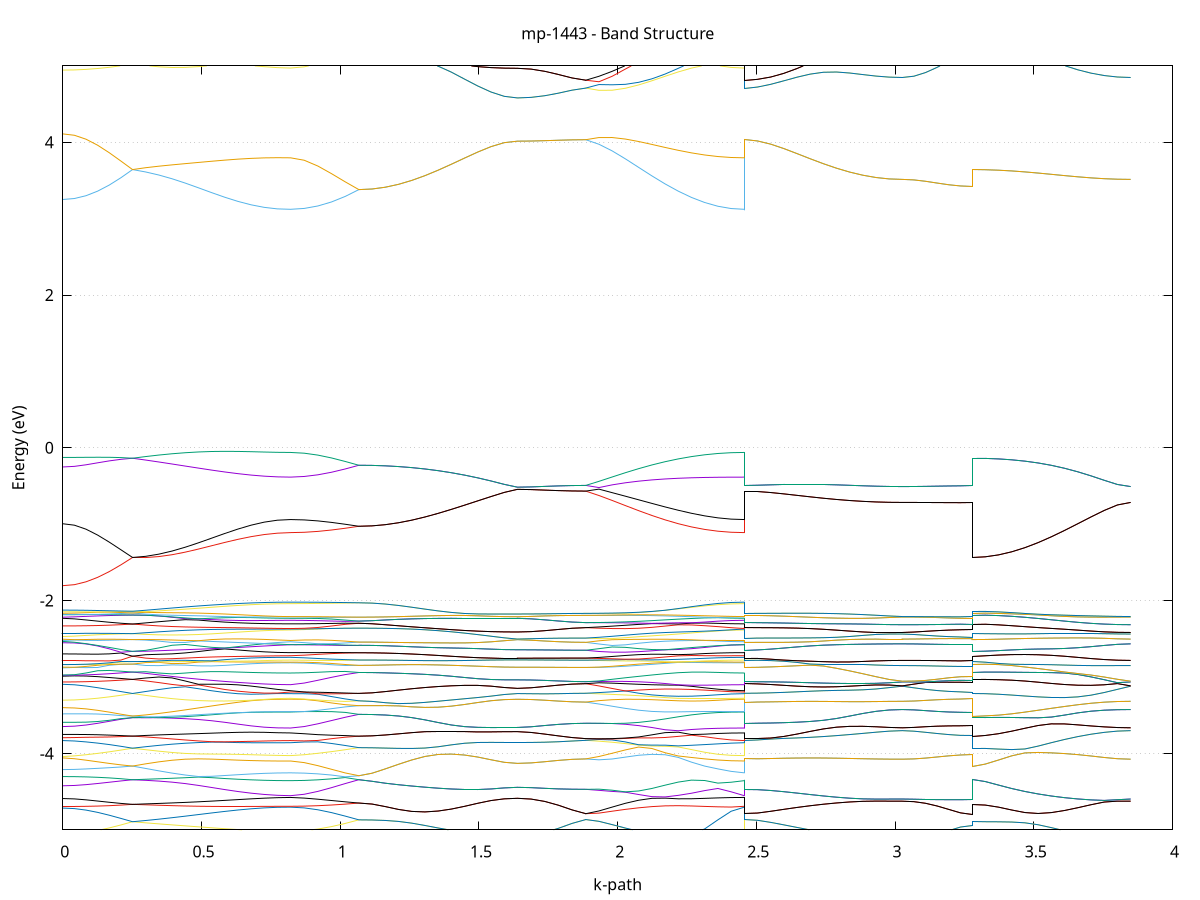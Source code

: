 set title 'mp-1443 - Band Structure'
set xlabel 'k-path'
set ylabel 'Energy (eV)'
set grid y
set yrange [-5:5]
set terminal png size 800,600
set output 'mp-1443_bands_gnuplot.png'
plot '-' using 1:2 with lines notitle, '-' using 1:2 with lines notitle, '-' using 1:2 with lines notitle, '-' using 1:2 with lines notitle, '-' using 1:2 with lines notitle, '-' using 1:2 with lines notitle, '-' using 1:2 with lines notitle, '-' using 1:2 with lines notitle, '-' using 1:2 with lines notitle, '-' using 1:2 with lines notitle, '-' using 1:2 with lines notitle, '-' using 1:2 with lines notitle, '-' using 1:2 with lines notitle, '-' using 1:2 with lines notitle, '-' using 1:2 with lines notitle, '-' using 1:2 with lines notitle, '-' using 1:2 with lines notitle, '-' using 1:2 with lines notitle, '-' using 1:2 with lines notitle, '-' using 1:2 with lines notitle, '-' using 1:2 with lines notitle, '-' using 1:2 with lines notitle, '-' using 1:2 with lines notitle, '-' using 1:2 with lines notitle, '-' using 1:2 with lines notitle, '-' using 1:2 with lines notitle, '-' using 1:2 with lines notitle, '-' using 1:2 with lines notitle, '-' using 1:2 with lines notitle, '-' using 1:2 with lines notitle, '-' using 1:2 with lines notitle, '-' using 1:2 with lines notitle, '-' using 1:2 with lines notitle, '-' using 1:2 with lines notitle, '-' using 1:2 with lines notitle, '-' using 1:2 with lines notitle, '-' using 1:2 with lines notitle, '-' using 1:2 with lines notitle, '-' using 1:2 with lines notitle, '-' using 1:2 with lines notitle, '-' using 1:2 with lines notitle, '-' using 1:2 with lines notitle, '-' using 1:2 with lines notitle, '-' using 1:2 with lines notitle, '-' using 1:2 with lines notitle, '-' using 1:2 with lines notitle, '-' using 1:2 with lines notitle, '-' using 1:2 with lines notitle, '-' using 1:2 with lines notitle, '-' using 1:2 with lines notitle, '-' using 1:2 with lines notitle, '-' using 1:2 with lines notitle, '-' using 1:2 with lines notitle, '-' using 1:2 with lines notitle, '-' using 1:2 with lines notitle, '-' using 1:2 with lines notitle, '-' using 1:2 with lines notitle, '-' using 1:2 with lines notitle, '-' using 1:2 with lines notitle, '-' using 1:2 with lines notitle, '-' using 1:2 with lines notitle, '-' using 1:2 with lines notitle, '-' using 1:2 with lines notitle, '-' using 1:2 with lines notitle, '-' using 1:2 with lines notitle, '-' using 1:2 with lines notitle, '-' using 1:2 with lines notitle, '-' using 1:2 with lines notitle, '-' using 1:2 with lines notitle, '-' using 1:2 with lines notitle, '-' using 1:2 with lines notitle, '-' using 1:2 with lines notitle, '-' using 1:2 with lines notitle, '-' using 1:2 with lines notitle, '-' using 1:2 with lines notitle, '-' using 1:2 with lines notitle, '-' using 1:2 with lines notitle, '-' using 1:2 with lines notitle, '-' using 1:2 with lines notitle, '-' using 1:2 with lines notitle, '-' using 1:2 with lines notitle, '-' using 1:2 with lines notitle, '-' using 1:2 with lines notitle, '-' using 1:2 with lines notitle, '-' using 1:2 with lines notitle, '-' using 1:2 with lines notitle, '-' using 1:2 with lines notitle, '-' using 1:2 with lines notitle, '-' using 1:2 with lines notitle, '-' using 1:2 with lines notitle, '-' using 1:2 with lines notitle, '-' using 1:2 with lines notitle, '-' using 1:2 with lines notitle, '-' using 1:2 with lines notitle, '-' using 1:2 with lines notitle, '-' using 1:2 with lines notitle, '-' using 1:2 with lines notitle, '-' using 1:2 with lines notitle, '-' using 1:2 with lines notitle, '-' using 1:2 with lines notitle, '-' using 1:2 with lines notitle, '-' using 1:2 with lines notitle, '-' using 1:2 with lines notitle, '-' using 1:2 with lines notitle, '-' using 1:2 with lines notitle, '-' using 1:2 with lines notitle, '-' using 1:2 with lines notitle, '-' using 1:2 with lines notitle, '-' using 1:2 with lines notitle, '-' using 1:2 with lines notitle, '-' using 1:2 with lines notitle, '-' using 1:2 with lines notitle, '-' using 1:2 with lines notitle, '-' using 1:2 with lines notitle, '-' using 1:2 with lines notitle, '-' using 1:2 with lines notitle, '-' using 1:2 with lines notitle, '-' using 1:2 with lines notitle, '-' using 1:2 with lines notitle, '-' using 1:2 with lines notitle, '-' using 1:2 with lines notitle, '-' using 1:2 with lines notitle, '-' using 1:2 with lines notitle, '-' using 1:2 with lines notitle, '-' using 1:2 with lines notitle, '-' using 1:2 with lines notitle, '-' using 1:2 with lines notitle, '-' using 1:2 with lines notitle, '-' using 1:2 with lines notitle, '-' using 1:2 with lines notitle, '-' using 1:2 with lines notitle, '-' using 1:2 with lines notitle, '-' using 1:2 with lines notitle, '-' using 1:2 with lines notitle, '-' using 1:2 with lines notitle, '-' using 1:2 with lines notitle, '-' using 1:2 with lines notitle, '-' using 1:2 with lines notitle, '-' using 1:2 with lines notitle, '-' using 1:2 with lines notitle, '-' using 1:2 with lines notitle, '-' using 1:2 with lines notitle, '-' using 1:2 with lines notitle, '-' using 1:2 with lines notitle, '-' using 1:2 with lines notitle, '-' using 1:2 with lines notitle, '-' using 1:2 with lines notitle, '-' using 1:2 with lines notitle, '-' using 1:2 with lines notitle, '-' using 1:2 with lines notitle, '-' using 1:2 with lines notitle, '-' using 1:2 with lines notitle, '-' using 1:2 with lines notitle, '-' using 1:2 with lines notitle, '-' using 1:2 with lines notitle, '-' using 1:2 with lines notitle, '-' using 1:2 with lines notitle, '-' using 1:2 with lines notitle, '-' using 1:2 with lines notitle, '-' using 1:2 with lines notitle
0.000000 -22.844116
0.041910 -22.844016
0.083821 -22.843316
0.125731 -22.842416
0.167642 -22.841216
0.209552 -22.839816
0.251463 -22.838416
0.251463 -22.838416
0.298924 -22.839216
0.346384 -22.840116
0.393845 -22.841016
0.441306 -22.842016
0.488766 -22.842916
0.536227 -22.843916
0.583688 -22.844816
0.631148 -22.845516
0.678609 -22.846116
0.726069 -22.846616
0.773530 -22.846916
0.820991 -22.847016
0.820991 -22.847016
0.870240 -22.846616
0.919490 -22.845816
0.968740 -22.844516
1.017990 -22.843016
1.067239 -22.841316
1.067239 -22.841316
1.114869 -22.841216
1.162498 -22.841116
1.210128 -22.840916
1.257757 -22.840916
1.305387 -22.841016
1.353016 -22.841316
1.400646 -22.841716
1.448275 -22.842416
1.495905 -22.843016
1.543534 -22.843616
1.591164 -22.844016
1.638793 -22.844216
1.638793 -22.844216
1.688043 -22.844216
1.737293 -22.844116
1.786542 -22.844016
1.835792 -22.843916
1.885042 -22.843916
1.885042 -22.843916
1.885042 -22.843916
1.885042 -22.843916
1.932671 -22.844316
1.980301 -22.844416
2.027930 -22.844416
2.075560 -22.844416
2.123189 -22.844416
2.170819 -22.844616
2.218448 -22.845016
2.266078 -22.845516
2.313707 -22.846016
2.361337 -22.846516
2.408966 -22.846816
2.456596 -22.846916
2.456596 -22.846916
2.456596 -22.847016
2.456596 -22.843916
2.504057 -22.843716
2.551517 -22.843216
2.598978 -22.842416
2.646439 -22.841416
2.693899 -22.840216
2.741360 -22.838916
2.788820 -22.837716
2.836281 -22.836616
2.883742 -22.835616
2.931202 -22.834816
2.978663 -22.834416
3.026124 -22.834216
3.026124 -22.834216
3.068034 -22.834216
3.109945 -22.834116
3.151855 -22.834016
3.193766 -22.834016
3.235676 -22.833916
3.277587 -22.833916
3.277587 -22.838416
3.325216 -22.838216
3.372846 -22.837716
3.420475 -22.837016
3.468105 -22.836216
3.515734 -22.835416
3.563364 -22.834816
3.610993 -22.834316
3.658623 -22.834116
3.706252 -22.834016
3.753882 -22.834116
3.801511 -22.834216
3.849141 -22.834216
e
0.000000 -22.832916
0.041910 -22.833016
0.083821 -22.833616
0.125731 -22.834416
0.167642 -22.835616
0.209552 -22.836916
0.251463 -22.838416
0.251463 -22.838416
0.298924 -22.837616
0.346384 -22.837016
0.393845 -22.836516
0.441306 -22.836116
0.488766 -22.835816
0.536227 -22.835716
0.583688 -22.835616
0.631148 -22.835616
0.678609 -22.835716
0.726069 -22.835816
0.773530 -22.835916
0.820991 -22.835816
0.820991 -22.835816
0.870240 -22.836216
0.919490 -22.837016
0.968740 -22.838116
1.017990 -22.839616
1.067239 -22.841316
1.067239 -22.841316
1.114869 -22.841216
1.162498 -22.841116
1.210128 -22.840916
1.257757 -22.840916
1.305387 -22.841016
1.353016 -22.841316
1.400646 -22.841716
1.448275 -22.842416
1.495905 -22.843016
1.543534 -22.843616
1.591164 -22.844016
1.638793 -22.844216
1.638793 -22.844216
1.688043 -22.844216
1.737293 -22.844116
1.786542 -22.844016
1.835792 -22.843916
1.885042 -22.843916
1.885042 -22.843916
1.885042 -22.843916
1.885042 -22.843916
1.932671 -22.843216
1.980301 -22.842316
2.027930 -22.841216
2.075560 -22.839916
2.123189 -22.838816
2.170819 -22.837816
2.218448 -22.837016
2.266078 -22.836516
2.313707 -22.836216
2.361337 -22.836016
2.408966 -22.835916
2.456596 -22.835816
2.456596 -22.835816
2.456596 -22.835816
2.456596 -22.843916
2.504057 -22.843716
2.551517 -22.843216
2.598978 -22.842416
2.646439 -22.841416
2.693899 -22.840216
2.741360 -22.838916
2.788820 -22.837716
2.836281 -22.836616
2.883742 -22.835616
2.931202 -22.834816
2.978663 -22.834416
3.026124 -22.834216
3.026124 -22.834216
3.068034 -22.834216
3.109945 -22.834116
3.151855 -22.834016
3.193766 -22.834016
3.235676 -22.833916
3.277587 -22.833916
3.277587 -22.838416
3.325216 -22.838216
3.372846 -22.837716
3.420475 -22.837016
3.468105 -22.836216
3.515734 -22.835416
3.563364 -22.834816
3.610993 -22.834316
3.658623 -22.834116
3.706252 -22.834016
3.753882 -22.834116
3.801511 -22.834216
3.849141 -22.834216
e
0.000000 -22.645416
0.041910 -22.645216
0.083821 -22.644816
0.125731 -22.644116
0.167642 -22.643116
0.209552 -22.642016
0.251463 -22.640816
0.251463 -22.640816
0.298924 -22.641216
0.346384 -22.641816
0.393845 -22.642416
0.441306 -22.643216
0.488766 -22.643916
0.536227 -22.644616
0.583688 -22.645316
0.631148 -22.645716
0.678609 -22.646216
0.726069 -22.646416
0.773530 -22.646616
0.820991 -22.646616
0.820991 -22.646616
0.870240 -22.646716
0.919490 -22.646616
0.968740 -22.646616
1.017990 -22.646416
1.067239 -22.646116
1.067239 -22.646116
1.114869 -22.646416
1.162498 -22.647116
1.210128 -22.648116
1.257757 -22.649416
1.305387 -22.650616
1.353016 -22.651716
1.400646 -22.652516
1.448275 -22.653016
1.495905 -22.653316
1.543534 -22.653416
1.591164 -22.653416
1.638793 -22.653516
1.638793 -22.653516
1.688043 -22.653516
1.737293 -22.653716
1.786542 -22.653916
1.835792 -22.654116
1.885042 -22.654216
1.885042 -22.654216
1.885042 -22.654216
1.885042 -22.654216
1.932671 -22.654616
1.980301 -22.654816
2.027930 -22.654816
2.075560 -22.654416
2.123189 -22.653616
2.170819 -22.652416
2.218448 -22.650816
2.266078 -22.649116
2.313707 -22.648216
2.361337 -22.647416
2.408966 -22.646816
2.456596 -22.646616
2.456596 -22.646616
2.456596 -22.646616
2.456596 -22.654216
2.504057 -22.654116
2.551517 -22.654016
2.598978 -22.653716
2.646439 -22.653416
2.693899 -22.653116
2.741360 -22.652616
2.788820 -22.652216
2.836281 -22.651716
2.883742 -22.651316
2.931202 -22.651016
2.978663 -22.650716
3.026124 -22.650716
3.026124 -22.650716
3.068034 -22.650716
3.109945 -22.650916
3.151855 -22.651116
3.193766 -22.651316
3.235676 -22.651416
3.277587 -22.651516
3.277587 -22.640816
3.325216 -22.641016
3.372846 -22.641816
3.420475 -22.643116
3.468105 -22.644616
3.515734 -22.646116
3.563364 -22.647516
3.610993 -22.648716
3.658623 -22.649616
3.706252 -22.650116
3.753882 -22.650416
3.801511 -22.650616
3.849141 -22.650716
e
0.000000 -22.635516
0.041910 -22.635716
0.083821 -22.636316
0.125731 -22.637116
0.167642 -22.638216
0.209552 -22.639516
0.251463 -22.640816
0.251463 -22.640816
0.298924 -22.640516
0.346384 -22.640516
0.393845 -22.640716
0.441306 -22.641016
0.488766 -22.641516
0.536227 -22.642216
0.583688 -22.642716
0.631148 -22.643316
0.678609 -22.643816
0.726069 -22.644216
0.773530 -22.644516
0.820991 -22.644516
0.820991 -22.644516
0.870240 -22.644716
0.919490 -22.645016
0.968740 -22.645316
1.017990 -22.645816
1.067239 -22.646116
1.067239 -22.646116
1.114869 -22.646416
1.162498 -22.647116
1.210128 -22.648116
1.257757 -22.649416
1.305387 -22.650616
1.353016 -22.651716
1.400646 -22.652516
1.448275 -22.653016
1.495905 -22.653316
1.543534 -22.653416
1.591164 -22.653416
1.638793 -22.653516
1.638793 -22.653516
1.688043 -22.653516
1.737293 -22.653716
1.786542 -22.653916
1.835792 -22.654116
1.885042 -22.654216
1.885042 -22.654216
1.885042 -22.654216
1.885042 -22.654216
1.932671 -22.653816
1.980301 -22.653316
2.027930 -22.652816
2.075560 -22.652316
2.123189 -22.651716
2.170819 -22.650916
2.218448 -22.650016
2.266078 -22.649116
2.313707 -22.647416
2.361337 -22.645916
2.408966 -22.644916
2.456596 -22.644516
2.456596 -22.644516
2.456596 -22.644516
2.456596 -22.654216
2.504057 -22.654116
2.551517 -22.654016
2.598978 -22.653716
2.646439 -22.653416
2.693899 -22.653116
2.741360 -22.652616
2.788820 -22.652216
2.836281 -22.651716
2.883742 -22.651316
2.931202 -22.651016
2.978663 -22.650716
3.026124 -22.650716
3.026124 -22.650716
3.068034 -22.650716
3.109945 -22.650916
3.151855 -22.651116
3.193766 -22.651316
3.235676 -22.651416
3.277587 -22.651516
3.277587 -22.640816
3.325216 -22.641016
3.372846 -22.641816
3.420475 -22.643116
3.468105 -22.644616
3.515734 -22.646116
3.563364 -22.647516
3.610993 -22.648716
3.658623 -22.649616
3.706252 -22.650116
3.753882 -22.650416
3.801511 -22.650616
3.849141 -22.650716
e
0.000000 -22.368216
0.041910 -22.367616
0.083821 -22.365916
0.125731 -22.363116
0.167642 -22.359216
0.209552 -22.354216
0.251463 -22.348516
0.251463 -22.348516
0.298924 -22.349016
0.346384 -22.348316
0.393845 -22.346616
0.441306 -22.344016
0.488766 -22.340816
0.536227 -22.337116
0.583688 -22.333116
0.631148 -22.329216
0.678609 -22.325616
0.726069 -22.322716
0.773530 -22.320716
0.820991 -22.319916
0.820991 -22.319916
0.870240 -22.319416
0.919490 -22.317716
0.968740 -22.315016
1.017990 -22.311316
1.067239 -22.306816
1.067239 -22.306816
1.114869 -22.306816
1.162498 -22.306816
1.210128 -22.306216
1.257757 -22.304716
1.305387 -22.301916
1.353016 -22.297516
1.400646 -22.291316
1.448275 -22.283616
1.495905 -22.274416
1.543534 -22.264416
1.591164 -22.254516
1.638793 -22.249116
1.638793 -22.249116
1.688043 -22.250116
1.737293 -22.252416
1.786542 -22.254716
1.835792 -22.256416
1.885042 -22.257016
1.885042 -22.257016
1.885042 -22.257016
1.885042 -22.257016
1.932671 -22.268216
1.980301 -22.279716
2.027930 -22.290516
2.075560 -22.300116
2.123189 -22.307916
2.170819 -22.313916
2.218448 -22.317916
2.266078 -22.320116
2.313707 -22.320816
2.361337 -22.320716
2.408966 -22.320116
2.456596 -22.319916
2.456596 -22.319916
2.456596 -22.319916
2.456596 -22.257016
2.504057 -22.257716
2.551517 -22.259616
2.598978 -22.262416
2.646439 -22.265816
2.693899 -22.269516
2.741360 -22.273116
2.788820 -22.276516
2.836281 -22.279516
2.883742 -22.281916
2.931202 -22.283616
2.978663 -22.284716
3.026124 -22.285016
3.026124 -22.285016
3.068034 -22.285316
3.109945 -22.286116
3.151855 -22.287116
3.193766 -22.288116
3.235676 -22.288716
3.277587 -22.289016
3.277587 -22.348516
3.325216 -22.348216
3.372846 -22.347316
3.420475 -22.345616
3.468105 -22.342816
3.515734 -22.338516
3.563364 -22.332816
3.610993 -22.325416
3.658623 -22.316716
3.706252 -22.306916
3.753882 -22.296916
3.801511 -22.288616
3.849141 -22.285016
e
0.000000 -22.319316
0.041910 -22.320616
0.083821 -22.324216
0.125731 -22.329516
0.167642 -22.335716
0.209552 -22.342216
0.251463 -22.348516
0.251463 -22.348516
0.298924 -22.346816
0.346384 -22.344016
0.393845 -22.340016
0.441306 -22.334716
0.488766 -22.328416
0.536227 -22.321316
0.583688 -22.313616
0.631148 -22.305816
0.678609 -22.298316
0.726069 -22.291916
0.773530 -22.287616
0.820991 -22.286016
0.820991 -22.286016
0.870240 -22.287516
0.919490 -22.291316
0.968740 -22.296316
1.017990 -22.301716
1.067239 -22.306816
1.067239 -22.306816
1.114869 -22.306816
1.162498 -22.306816
1.210128 -22.306216
1.257757 -22.304716
1.305387 -22.301916
1.353016 -22.297516
1.400646 -22.291316
1.448275 -22.283616
1.495905 -22.274416
1.543534 -22.264416
1.591164 -22.254516
1.638793 -22.249116
1.638793 -22.249116
1.688043 -22.250116
1.737293 -22.252416
1.786542 -22.254716
1.835792 -22.256416
1.885042 -22.257016
1.885042 -22.257016
1.885042 -22.257016
1.885042 -22.257016
1.932671 -22.248916
1.980301 -22.249316
2.027930 -22.255916
2.075560 -22.263516
2.123189 -22.270516
2.170819 -22.276216
2.218448 -22.280416
2.266078 -22.283416
2.313707 -22.285016
2.361337 -22.285716
2.408966 -22.285916
2.456596 -22.285916
2.456596 -22.285916
2.456596 -22.286016
2.456596 -22.257016
2.504057 -22.257716
2.551517 -22.259616
2.598978 -22.262416
2.646439 -22.265816
2.693899 -22.269516
2.741360 -22.273116
2.788820 -22.276516
2.836281 -22.279516
2.883742 -22.281916
2.931202 -22.283616
2.978663 -22.284716
3.026124 -22.285016
3.026124 -22.285016
3.068034 -22.285316
3.109945 -22.286116
3.151855 -22.287116
3.193766 -22.288116
3.235676 -22.288716
3.277587 -22.289016
3.277587 -22.348516
3.325216 -22.348216
3.372846 -22.347316
3.420475 -22.345616
3.468105 -22.342816
3.515734 -22.338516
3.563364 -22.332816
3.610993 -22.325416
3.658623 -22.316716
3.706252 -22.306916
3.753882 -22.296916
3.801511 -22.288616
3.849141 -22.285016
e
0.000000 -22.207716
0.041910 -22.206716
0.083821 -22.204316
0.125731 -22.201116
0.167642 -22.197916
0.209552 -22.195216
0.251463 -22.193416
0.251463 -22.193416
0.298924 -22.193816
0.346384 -22.194216
0.393845 -22.194616
0.441306 -22.195116
0.488766 -22.195716
0.536227 -22.197116
0.583688 -22.199616
0.631148 -22.202816
0.678609 -22.206316
0.726069 -22.209516
0.773530 -22.212016
0.820991 -22.212916
0.820991 -22.212916
0.870240 -22.211616
0.919490 -22.208716
0.968740 -22.205216
1.017990 -22.202116
1.067239 -22.200016
1.067239 -22.200016
1.114869 -22.199416
1.162498 -22.197516
1.210128 -22.195116
1.257757 -22.193016
1.305387 -22.191916
1.353016 -22.192416
1.400646 -22.195016
1.448275 -22.199816
1.495905 -22.206716
1.543534 -22.215116
1.591164 -22.224016
1.638793 -22.229116
1.638793 -22.229116
1.688043 -22.227916
1.737293 -22.225016
1.786542 -22.222016
1.835792 -22.219716
1.885042 -22.218816
1.885042 -22.218816
1.885042 -22.218816
1.885042 -22.218816
1.932671 -22.224416
1.980301 -22.222216
2.027930 -22.214816
2.075560 -22.207416
2.123189 -22.201616
2.170819 -22.197816
2.218448 -22.196016
2.266078 -22.199516
2.313707 -22.204216
2.361337 -22.208616
2.408966 -22.211716
2.456596 -22.212816
2.456596 -22.212816
2.456596 -22.212916
2.456596 -22.218816
2.504057 -22.218816
2.551517 -22.219216
2.598978 -22.219816
2.646439 -22.221016
2.693899 -22.222716
2.741360 -22.224716
2.788820 -22.227016
2.836281 -22.229416
2.883742 -22.231716
2.931202 -22.233516
2.978663 -22.234616
3.026124 -22.235016
3.026124 -22.235016
3.068034 -22.234516
3.109945 -22.233316
3.151855 -22.231516
3.193766 -22.229916
3.235676 -22.228716
3.277587 -22.228316
3.277587 -22.193416
3.325216 -22.193216
3.372846 -22.192616
3.420475 -22.192016
3.468105 -22.192016
3.515734 -22.193216
3.563364 -22.195916
3.610993 -22.200616
3.658623 -22.207116
3.706252 -22.215216
3.753882 -22.224016
3.801511 -22.231716
3.849141 -22.235016
e
0.000000 -22.193516
0.041910 -22.193416
0.083821 -22.193016
0.125731 -22.192616
0.167642 -22.192316
0.209552 -22.192516
0.251463 -22.193416
0.251463 -22.193416
0.298924 -22.193116
0.346384 -22.193116
0.393845 -22.193416
0.441306 -22.194016
0.488766 -22.195216
0.536227 -22.196516
0.583688 -22.197316
0.631148 -22.198316
0.678609 -22.199216
0.726069 -22.200116
0.773530 -22.200716
0.820991 -22.200916
0.820991 -22.200916
0.870240 -22.200616
0.919490 -22.199916
0.968740 -22.199316
1.017990 -22.199216
1.067239 -22.200016
1.067239 -22.200016
1.114869 -22.199416
1.162498 -22.197516
1.210128 -22.195116
1.257757 -22.193016
1.305387 -22.191916
1.353016 -22.192416
1.400646 -22.195016
1.448275 -22.199816
1.495905 -22.206716
1.543534 -22.215116
1.591164 -22.224016
1.638793 -22.229116
1.638793 -22.229116
1.688043 -22.227916
1.737293 -22.225016
1.786542 -22.222016
1.835792 -22.219716
1.885042 -22.218816
1.885042 -22.218816
1.885042 -22.218816
1.885042 -22.218816
1.932671 -22.211016
1.980301 -22.203516
2.027930 -22.197616
2.075560 -22.193616
2.123189 -22.192016
2.170819 -22.192716
2.218448 -22.195416
2.266078 -22.196116
2.313707 -22.197216
2.361337 -22.199016
2.408966 -22.200316
2.456596 -22.200916
2.456596 -22.200916
2.456596 -22.200916
2.456596 -22.218816
2.504057 -22.218816
2.551517 -22.219216
2.598978 -22.219816
2.646439 -22.221016
2.693899 -22.222716
2.741360 -22.224716
2.788820 -22.227016
2.836281 -22.229416
2.883742 -22.231716
2.931202 -22.233516
2.978663 -22.234616
3.026124 -22.235016
3.026124 -22.235016
3.068034 -22.234516
3.109945 -22.233316
3.151855 -22.231516
3.193766 -22.229916
3.235676 -22.228716
3.277587 -22.228316
3.277587 -22.193416
3.325216 -22.193216
3.372846 -22.192616
3.420475 -22.192016
3.468105 -22.192016
3.515734 -22.193216
3.563364 -22.195916
3.610993 -22.200616
3.658623 -22.207116
3.706252 -22.215216
3.753882 -22.224016
3.801511 -22.231716
3.849141 -22.235016
e
0.000000 -22.076116
0.041910 -22.075616
0.083821 -22.073816
0.125731 -22.071016
0.167642 -22.066816
0.209552 -22.061716
0.251463 -22.055716
0.251463 -22.055816
0.298924 -22.056516
0.346384 -22.057016
0.393845 -22.057616
0.441306 -22.058116
0.488766 -22.058616
0.536227 -22.059116
0.583688 -22.059616
0.631148 -22.060116
0.678609 -22.060516
0.726069 -22.060816
0.773530 -22.061016
0.820991 -22.060916
0.820991 -22.060916
0.870240 -22.060816
0.919490 -22.060216
0.968740 -22.058916
1.017990 -22.057016
1.067239 -22.054416
1.067239 -22.054416
1.114869 -22.054316
1.162498 -22.054016
1.210128 -22.053516
1.257757 -22.052816
1.305387 -22.051916
1.353016 -22.050916
1.400646 -22.049716
1.448275 -22.048316
1.495905 -22.046916
1.543534 -22.045716
1.591164 -22.044816
1.638793 -22.044516
1.638793 -22.044516
1.688043 -22.045016
1.737293 -22.046016
1.786542 -22.047316
1.835792 -22.048316
1.885042 -22.048716
1.885042 -22.048716
1.885042 -22.048716
1.885042 -22.048716
1.932671 -22.051016
1.980301 -22.053016
2.027930 -22.054916
2.075560 -22.056516
2.123189 -22.057816
2.170819 -22.058816
2.218448 -22.059516
2.266078 -22.060116
2.313707 -22.060516
2.361337 -22.060816
2.408966 -22.060916
2.456596 -22.060916
2.456596 -22.060916
2.456596 -22.060916
2.456596 -22.048716
2.504057 -22.048816
2.551517 -22.048916
2.598978 -22.048916
2.646439 -22.049116
2.693899 -22.049216
2.741360 -22.049316
2.788820 -22.049516
2.836281 -22.049716
2.883742 -22.049916
2.931202 -22.050016
2.978663 -22.050116
3.026124 -22.050116
3.026124 -22.050116
3.068034 -22.050316
3.109945 -22.051016
3.151855 -22.051916
3.193766 -22.052716
3.235676 -22.053316
3.277587 -22.053616
3.277587 -22.055816
3.325216 -22.055716
3.372846 -22.055516
3.420475 -22.055216
3.468105 -22.054916
3.515734 -22.054416
3.563364 -22.053816
3.610993 -22.053116
3.658623 -22.052416
3.706252 -22.051616
3.753882 -22.050816
3.801511 -22.050316
3.849141 -22.050116
e
0.000000 -22.029916
0.041910 -22.030916
0.083821 -22.033616
0.125731 -22.037916
0.167642 -22.043416
0.209552 -22.049516
0.251463 -22.055716
0.251463 -22.055816
0.298924 -22.054916
0.346384 -22.053916
0.393845 -22.052816
0.441306 -22.051616
0.488766 -22.050116
0.536227 -22.048716
0.583688 -22.047116
0.631148 -22.045516
0.678609 -22.044116
0.726069 -22.042916
0.773530 -22.042216
0.820991 -22.041916
0.820991 -22.041916
0.870240 -22.042816
0.919490 -22.045016
0.968740 -22.047916
1.017990 -22.051316
1.067239 -22.054416
1.067239 -22.054416
1.114869 -22.054316
1.162498 -22.054016
1.210128 -22.053516
1.257757 -22.052816
1.305387 -22.051916
1.353016 -22.050916
1.400646 -22.049716
1.448275 -22.048316
1.495905 -22.046916
1.543534 -22.045716
1.591164 -22.044816
1.638793 -22.044516
1.638793 -22.044516
1.688043 -22.045016
1.737293 -22.046016
1.786542 -22.047316
1.835792 -22.048316
1.885042 -22.048716
1.885042 -22.048716
1.885042 -22.048716
1.885042 -22.048716
1.932671 -22.046416
1.980301 -22.043916
2.027930 -22.041516
2.075560 -22.039116
2.123189 -22.036916
2.170819 -22.037416
2.218448 -22.038616
2.266078 -22.039816
2.313707 -22.040716
2.361337 -22.041416
2.408966 -22.041816
2.456596 -22.041916
2.456596 -22.041916
2.456596 -22.041916
2.456596 -22.048716
2.504057 -22.048816
2.551517 -22.048916
2.598978 -22.048916
2.646439 -22.049116
2.693899 -22.049216
2.741360 -22.049316
2.788820 -22.049516
2.836281 -22.049716
2.883742 -22.049916
2.931202 -22.050016
2.978663 -22.050116
3.026124 -22.050116
3.026124 -22.050116
3.068034 -22.050316
3.109945 -22.051016
3.151855 -22.051916
3.193766 -22.052716
3.235676 -22.053316
3.277587 -22.053616
3.277587 -22.055816
3.325216 -22.055716
3.372846 -22.055516
3.420475 -22.055216
3.468105 -22.054916
3.515734 -22.054416
3.563364 -22.053816
3.610993 -22.053116
3.658623 -22.052416
3.706252 -22.051616
3.753882 -22.050816
3.801511 -22.050316
3.849141 -22.050116
e
0.000000 -22.026616
0.041910 -22.026516
0.083821 -22.026216
0.125731 -22.025716
0.167642 -22.025016
0.209552 -22.024316
0.251463 -22.023616
0.251463 -22.023616
0.298924 -22.024116
0.346384 -22.024616
0.393845 -22.025116
0.441306 -22.025516
0.488766 -22.025916
0.536227 -22.026216
0.583688 -22.026416
0.631148 -22.026616
0.678609 -22.026716
0.726069 -22.026816
0.773530 -22.026816
0.820991 -22.026816
0.820991 -22.026816
0.870240 -22.026616
0.919490 -22.026216
0.968740 -22.025616
1.017990 -22.024916
1.067239 -22.024216
1.067239 -22.024216
1.114869 -22.024216
1.162498 -22.024416
1.210128 -22.024716
1.257757 -22.025116
1.305387 -22.025616
1.353016 -22.026316
1.400646 -22.027116
1.448275 -22.028016
1.495905 -22.029016
1.543534 -22.029916
1.591164 -22.030616
1.638793 -22.030816
1.638793 -22.030816
1.688043 -22.030616
1.737293 -22.030016
1.786542 -22.029316
1.835792 -22.028816
1.885042 -22.028616
1.885042 -22.028616
1.885042 -22.028616
1.885042 -22.028616
1.932671 -22.030116
1.980301 -22.031716
2.027930 -22.033216
2.075560 -22.034716
2.123189 -22.036116
2.170819 -22.034716
2.218448 -22.032716
2.266078 -22.030916
2.313707 -22.029316
2.361337 -22.028016
2.408966 -22.027116
2.456596 -22.026816
2.456596 -22.026816
2.456596 -22.026816
2.456596 -22.028616
2.504057 -22.028616
2.551517 -22.028816
2.598978 -22.029016
2.646439 -22.029316
2.693899 -22.029716
2.741360 -22.030016
2.788820 -22.030416
2.836281 -22.030716
2.883742 -22.031016
2.931202 -22.031116
2.978663 -22.031216
3.026124 -22.031316
3.026124 -22.031316
3.068034 -22.031116
3.109945 -22.030816
3.151855 -22.030416
3.193766 -22.030116
3.235676 -22.029816
3.277587 -22.029816
3.277587 -22.023616
3.325216 -22.023616
3.372846 -22.023916
3.420475 -22.024316
3.468105 -22.024916
3.515734 -22.025616
3.563364 -22.026516
3.610993 -22.027516
3.658623 -22.028516
3.706252 -22.029516
3.753882 -22.030416
3.801511 -22.031016
3.849141 -22.031316
e
0.000000 -22.021016
0.041910 -22.021116
0.083821 -22.021316
0.125731 -22.021716
0.167642 -22.022216
0.209552 -22.022816
0.251463 -22.023616
0.251463 -22.023616
0.298924 -22.023016
0.346384 -22.022616
0.393845 -22.022216
0.441306 -22.021916
0.488766 -22.021716
0.536227 -22.021716
0.583688 -22.021816
0.631148 -22.022116
0.678609 -22.022516
0.726069 -22.022816
0.773530 -22.023116
0.820991 -22.023216
0.820991 -22.023216
0.870240 -22.023216
0.919490 -22.023216
0.968740 -22.023316
1.017990 -22.023716
1.067239 -22.024216
1.067239 -22.024216
1.114869 -22.024216
1.162498 -22.024416
1.210128 -22.024716
1.257757 -22.025116
1.305387 -22.025616
1.353016 -22.026316
1.400646 -22.027116
1.448275 -22.028016
1.495905 -22.029016
1.543534 -22.029916
1.591164 -22.030616
1.638793 -22.030816
1.638793 -22.030816
1.688043 -22.030616
1.737293 -22.030016
1.786542 -22.029316
1.835792 -22.028816
1.885042 -22.028616
1.885042 -22.028616
1.885042 -22.028616
1.885042 -22.028616
1.932671 -22.027116
1.980301 -22.025816
2.027930 -22.024616
2.075560 -22.023616
2.123189 -22.023016
2.170819 -22.022516
2.218448 -22.022416
2.266078 -22.022416
2.313707 -22.022616
2.361337 -22.022816
2.408966 -22.023116
2.456596 -22.023216
2.456596 -22.023216
2.456596 -22.023216
2.456596 -22.028616
2.504057 -22.028616
2.551517 -22.028816
2.598978 -22.029016
2.646439 -22.029316
2.693899 -22.029716
2.741360 -22.030016
2.788820 -22.030416
2.836281 -22.030716
2.883742 -22.031016
2.931202 -22.031116
2.978663 -22.031216
3.026124 -22.031316
3.026124 -22.031316
3.068034 -22.031116
3.109945 -22.030816
3.151855 -22.030416
3.193766 -22.030116
3.235676 -22.029816
3.277587 -22.029816
3.277587 -22.023616
3.325216 -22.023616
3.372846 -22.023916
3.420475 -22.024316
3.468105 -22.024916
3.515734 -22.025616
3.563364 -22.026516
3.610993 -22.027516
3.658623 -22.028516
3.706252 -22.029516
3.753882 -22.030416
3.801511 -22.031016
3.849141 -22.031316
e
0.000000 -21.877216
0.041910 -21.876916
0.083821 -21.875816
0.125731 -21.874116
0.167642 -21.871916
0.209552 -21.869416
0.251463 -21.866816
0.251463 -21.866816
0.298924 -21.867716
0.346384 -21.868816
0.393845 -21.870316
0.441306 -21.872016
0.488766 -21.873816
0.536227 -21.875716
0.583688 -21.877516
0.631148 -21.879316
0.678609 -21.880816
0.726069 -21.882016
0.773530 -21.882716
0.820991 -21.882916
0.820991 -21.882916
0.870240 -21.882616
0.919490 -21.881816
0.968740 -21.880516
1.017990 -21.878816
1.067239 -21.876816
1.067239 -21.876816
1.114869 -21.876716
1.162498 -21.876616
1.210128 -21.876416
1.257757 -21.876216
1.305387 -21.875916
1.353016 -21.875616
1.400646 -21.875216
1.448275 -21.874916
1.495905 -21.874716
1.543534 -21.874516
1.591164 -21.874416
1.638793 -21.874416
1.638793 -21.874416
1.688043 -21.874416
1.737293 -21.874616
1.786542 -21.874816
1.835792 -21.875016
1.885042 -21.875116
1.885042 -21.875116
1.885042 -21.875116
1.885042 -21.875116
1.932671 -21.876116
1.980301 -21.876916
2.027930 -21.877916
2.075560 -21.878816
2.123189 -21.879616
2.170819 -21.880416
2.218448 -21.881116
2.266078 -21.881816
2.313707 -21.882316
2.361337 -21.882716
2.408966 -21.882816
2.456596 -21.882916
2.456596 -21.882916
2.456596 -21.882916
2.456596 -21.875116
2.504057 -21.875016
2.551517 -21.874616
2.598978 -21.873916
2.646439 -21.873116
2.693899 -21.872316
2.741360 -21.871416
2.788820 -21.870516
2.836281 -21.869716
2.883742 -21.869116
2.931202 -21.868616
2.978663 -21.868216
3.026124 -21.868216
3.026124 -21.868216
3.068034 -21.868216
3.109945 -21.868316
3.151855 -21.868416
3.193766 -21.868516
3.235676 -21.868616
3.277587 -21.868716
3.277587 -21.866816
3.325216 -21.866816
3.372846 -21.866916
3.420475 -21.867016
3.468105 -21.867116
3.515734 -21.867216
3.563364 -21.867416
3.610993 -21.867616
3.658623 -21.867816
3.706252 -21.867916
3.753882 -21.868016
3.801511 -21.868116
3.849141 -21.868216
e
0.000000 -21.856816
0.041910 -21.857116
0.083821 -21.858116
0.125731 -21.859716
0.167642 -21.861816
0.209552 -21.864216
0.251463 -21.866816
0.251463 -21.866816
0.298924 -21.866216
0.346384 -21.865916
0.393845 -21.865916
0.441306 -21.866116
0.488766 -21.866516
0.536227 -21.867016
0.583688 -21.867516
0.631148 -21.868116
0.678609 -21.868716
0.726069 -21.869116
0.773530 -21.869516
0.820991 -21.869616
0.820991 -21.869616
0.870240 -21.870016
0.919490 -21.871216
0.968740 -21.872816
1.017990 -21.874716
1.067239 -21.876816
1.067239 -21.876816
1.114869 -21.876716
1.162498 -21.876616
1.210128 -21.876416
1.257757 -21.876216
1.305387 -21.875916
1.353016 -21.875616
1.400646 -21.875216
1.448275 -21.874916
1.495905 -21.874716
1.543534 -21.874516
1.591164 -21.874416
1.638793 -21.874416
1.638793 -21.874416
1.688043 -21.874416
1.737293 -21.874616
1.786542 -21.874816
1.835792 -21.875016
1.885042 -21.875116
1.885042 -21.875116
1.885042 -21.875116
1.885042 -21.875116
1.932671 -21.874216
1.980301 -21.873316
2.027930 -21.872416
2.075560 -21.871816
2.123189 -21.871216
2.170819 -21.870716
2.218448 -21.870316
2.266078 -21.870016
2.313707 -21.869816
2.361337 -21.869716
2.408966 -21.869616
2.456596 -21.869616
2.456596 -21.869616
2.456596 -21.869616
2.456596 -21.875116
2.504057 -21.875016
2.551517 -21.874616
2.598978 -21.873916
2.646439 -21.873116
2.693899 -21.872316
2.741360 -21.871416
2.788820 -21.870516
2.836281 -21.869716
2.883742 -21.869116
2.931202 -21.868616
2.978663 -21.868216
3.026124 -21.868216
3.026124 -21.868216
3.068034 -21.868216
3.109945 -21.868316
3.151855 -21.868416
3.193766 -21.868516
3.235676 -21.868616
3.277587 -21.868716
3.277587 -21.866816
3.325216 -21.866816
3.372846 -21.866916
3.420475 -21.867016
3.468105 -21.867116
3.515734 -21.867216
3.563364 -21.867416
3.610993 -21.867616
3.658623 -21.867816
3.706252 -21.867916
3.753882 -21.868016
3.801511 -21.868116
3.849141 -21.868216
e
0.000000 -21.573616
0.041910 -21.573516
0.083821 -21.573216
0.125731 -21.572716
0.167642 -21.572016
0.209552 -21.571316
0.251463 -21.570516
0.251463 -21.570516
0.298924 -21.571316
0.346384 -21.572616
0.393845 -21.574416
0.441306 -21.576516
0.488766 -21.578916
0.536227 -21.581416
0.583688 -21.583716
0.631148 -21.585816
0.678609 -21.587616
0.726069 -21.589016
0.773530 -21.589816
0.820991 -21.590116
0.820991 -21.590116
0.870240 -21.589816
0.919490 -21.589216
0.968740 -21.588216
1.017990 -21.586916
1.067239 -21.585516
1.067239 -21.585516
1.114869 -21.585816
1.162498 -21.586816
1.210128 -21.588316
1.257757 -21.590016
1.305387 -21.591816
1.353016 -21.593416
1.400646 -21.594716
1.448275 -21.595616
1.495905 -21.596116
1.543534 -21.596316
1.591164 -21.596416
1.638793 -21.596416
1.638793 -21.596416
1.688043 -21.596516
1.737293 -21.596516
1.786542 -21.596516
1.835792 -21.596616
1.885042 -21.596516
1.885042 -21.596516
1.885042 -21.596516
1.885042 -21.596516
1.932671 -21.597016
1.980301 -21.597316
2.027930 -21.597516
2.075560 -21.597516
2.123189 -21.597116
2.170819 -21.596216
2.218448 -21.595116
2.266078 -21.593816
2.313707 -21.592416
2.361337 -21.591216
2.408966 -21.590416
2.456596 -21.590116
2.456596 -21.590116
2.456596 -21.590116
2.456596 -21.596516
2.504057 -21.596016
2.551517 -21.594616
2.598978 -21.592316
2.646439 -21.589416
2.693899 -21.586016
2.741360 -21.582416
2.788820 -21.578916
2.836281 -21.575616
2.883742 -21.572716
2.931202 -21.570516
2.978663 -21.569216
3.026124 -21.568716
3.026124 -21.568716
3.068034 -21.568716
3.109945 -21.568716
3.151855 -21.568716
3.193766 -21.568716
3.235676 -21.568716
3.277587 -21.568716
3.277587 -21.570516
3.325216 -21.570616
3.372846 -21.570916
3.420475 -21.571416
3.468105 -21.571816
3.515734 -21.572116
3.563364 -21.572016
3.610993 -21.571616
3.658623 -21.571016
3.706252 -21.570216
3.753882 -21.569416
3.801511 -21.568916
3.849141 -21.568716
e
0.000000 -21.567416
0.041910 -21.567416
0.083821 -21.567716
0.125731 -21.568216
0.167642 -21.568916
0.209552 -21.569616
0.251463 -21.570516
0.251463 -21.570416
0.298924 -21.570216
0.346384 -21.570416
0.393845 -21.571216
0.441306 -21.572316
0.488766 -21.573616
0.536227 -21.575216
0.583688 -21.576716
0.631148 -21.578116
0.678609 -21.579316
0.726069 -21.580216
0.773530 -21.580816
0.820991 -21.581016
0.820991 -21.581016
0.870240 -21.581216
0.919490 -21.581916
0.968740 -21.582916
1.017990 -21.584116
1.067239 -21.585516
1.067239 -21.585516
1.114869 -21.585816
1.162498 -21.586816
1.210128 -21.588316
1.257757 -21.590016
1.305387 -21.591816
1.353016 -21.593416
1.400646 -21.594716
1.448275 -21.595616
1.495905 -21.596116
1.543534 -21.596316
1.591164 -21.596416
1.638793 -21.596416
1.638793 -21.596416
1.688043 -21.596516
1.737293 -21.596516
1.786542 -21.596516
1.835792 -21.596616
1.885042 -21.596516
1.885042 -21.596516
1.885042 -21.596516
1.885042 -21.596516
1.932671 -21.596116
1.980301 -21.595516
2.027930 -21.594716
2.075560 -21.593716
2.123189 -21.592316
2.170819 -21.590516
2.218448 -21.588516
2.266078 -21.586316
2.313707 -21.584316
2.361337 -21.582516
2.408966 -21.581416
2.456596 -21.580916
2.456596 -21.580916
2.456596 -21.581016
2.456596 -21.596516
2.504057 -21.596016
2.551517 -21.594616
2.598978 -21.592316
2.646439 -21.589416
2.693899 -21.586016
2.741360 -21.582416
2.788820 -21.578916
2.836281 -21.575616
2.883742 -21.572716
2.931202 -21.570516
2.978663 -21.569216
3.026124 -21.568716
3.026124 -21.568716
3.068034 -21.568716
3.109945 -21.568716
3.151855 -21.568716
3.193766 -21.568716
3.235676 -21.568716
3.277587 -21.568716
3.277587 -21.570416
3.325216 -21.570616
3.372846 -21.570916
3.420475 -21.571416
3.468105 -21.571816
3.515734 -21.572116
3.563364 -21.572016
3.610993 -21.571616
3.658623 -21.571016
3.706252 -21.570216
3.753882 -21.569416
3.801511 -21.568916
3.849141 -21.568716
e
0.000000 -20.427216
0.041910 -20.427216
0.083821 -20.427216
0.125731 -20.427216
0.167642 -20.427216
0.209552 -20.427216
0.251463 -20.427216
0.251463 -20.427216
0.298924 -20.427216
0.346384 -20.427216
0.393845 -20.427216
0.441306 -20.427216
0.488766 -20.427216
0.536227 -20.427116
0.583688 -20.427116
0.631148 -20.427116
0.678609 -20.427116
0.726069 -20.427116
0.773530 -20.427116
0.820991 -20.427116
0.820991 -20.427116
0.870240 -20.427116
0.919490 -20.427116
0.968740 -20.427116
1.017990 -20.427116
1.067239 -20.427116
1.067239 -20.427116
1.114869 -20.427116
1.162498 -20.427016
1.210128 -20.427016
1.257757 -20.427016
1.305387 -20.427016
1.353016 -20.427016
1.400646 -20.426916
1.448275 -20.426916
1.495905 -20.426916
1.543534 -20.426916
1.591164 -20.426916
1.638793 -20.426916
1.638793 -20.426916
1.688043 -20.426916
1.737293 -20.426916
1.786542 -20.426916
1.835792 -20.426916
1.885042 -20.426916
1.885042 -20.426916
1.885042 -20.426916
1.885042 -20.426916
1.932671 -20.426916
1.980301 -20.426916
2.027930 -20.426916
2.075560 -20.426916
2.123189 -20.427016
2.170819 -20.427016
2.218448 -20.427016
2.266078 -20.427016
2.313707 -20.427116
2.361337 -20.427116
2.408966 -20.427116
2.456596 -20.427116
2.456596 -20.427116
2.456596 -20.427116
2.456596 -20.426916
2.504057 -20.426916
2.551517 -20.426916
2.598978 -20.426916
2.646439 -20.426916
2.693899 -20.426916
2.741360 -20.426916
2.788820 -20.426916
2.836281 -20.427016
2.883742 -20.427016
2.931202 -20.427016
2.978663 -20.427016
3.026124 -20.427016
3.026124 -20.427016
3.068034 -20.427016
3.109945 -20.427016
3.151855 -20.427016
3.193766 -20.427016
3.235676 -20.427016
3.277587 -20.427016
3.277587 -20.427216
3.325216 -20.427216
3.372846 -20.427216
3.420475 -20.427116
3.468105 -20.427116
3.515734 -20.427116
3.563364 -20.427116
3.610993 -20.427116
3.658623 -20.427016
3.706252 -20.427016
3.753882 -20.427016
3.801511 -20.427016
3.849141 -20.427016
e
0.000000 -20.427216
0.041910 -20.427216
0.083821 -20.427216
0.125731 -20.427216
0.167642 -20.427216
0.209552 -20.427216
0.251463 -20.427216
0.251463 -20.427216
0.298924 -20.427216
0.346384 -20.427216
0.393845 -20.427116
0.441306 -20.427116
0.488766 -20.427116
0.536227 -20.427116
0.583688 -20.427116
0.631148 -20.427116
0.678609 -20.427016
0.726069 -20.427016
0.773530 -20.427016
0.820991 -20.427016
0.820991 -20.427016
0.870240 -20.427016
0.919490 -20.427016
0.968740 -20.427016
1.017990 -20.427116
1.067239 -20.427116
1.067239 -20.427116
1.114869 -20.427116
1.162498 -20.427016
1.210128 -20.427016
1.257757 -20.427016
1.305387 -20.427016
1.353016 -20.427016
1.400646 -20.426916
1.448275 -20.426916
1.495905 -20.426916
1.543534 -20.426916
1.591164 -20.426916
1.638793 -20.426916
1.638793 -20.426916
1.688043 -20.426916
1.737293 -20.426916
1.786542 -20.426916
1.835792 -20.426916
1.885042 -20.426916
1.885042 -20.426916
1.885042 -20.426916
1.885042 -20.426916
1.932671 -20.426916
1.980301 -20.426916
2.027930 -20.426916
2.075560 -20.426916
2.123189 -20.426916
2.170819 -20.426916
2.218448 -20.427016
2.266078 -20.427016
2.313707 -20.427016
2.361337 -20.427016
2.408966 -20.427016
2.456596 -20.427016
2.456596 -20.427016
2.456596 -20.427016
2.456596 -20.426916
2.504057 -20.426916
2.551517 -20.426916
2.598978 -20.426916
2.646439 -20.426916
2.693899 -20.426916
2.741360 -20.426916
2.788820 -20.426916
2.836281 -20.427016
2.883742 -20.427016
2.931202 -20.427016
2.978663 -20.427016
3.026124 -20.427016
3.026124 -20.427016
3.068034 -20.427016
3.109945 -20.427016
3.151855 -20.427016
3.193766 -20.427016
3.235676 -20.427016
3.277587 -20.427016
3.277587 -20.427216
3.325216 -20.427216
3.372846 -20.427216
3.420475 -20.427116
3.468105 -20.427116
3.515734 -20.427116
3.563364 -20.427116
3.610993 -20.427116
3.658623 -20.427016
3.706252 -20.427016
3.753882 -20.427016
3.801511 -20.427016
3.849141 -20.427016
e
0.000000 -20.395316
0.041910 -20.395316
0.083821 -20.395316
0.125731 -20.395316
0.167642 -20.395316
0.209552 -20.395316
0.251463 -20.395316
0.251463 -20.395316
0.298924 -20.395316
0.346384 -20.395316
0.393845 -20.395216
0.441306 -20.395216
0.488766 -20.395116
0.536227 -20.395116
0.583688 -20.395016
0.631148 -20.395016
0.678609 -20.394916
0.726069 -20.394916
0.773530 -20.394916
0.820991 -20.394916
0.820991 -20.394916
0.870240 -20.394916
0.919490 -20.394916
0.968740 -20.394916
1.017990 -20.394916
1.067239 -20.394916
1.067239 -20.394916
1.114869 -20.394816
1.162498 -20.394816
1.210128 -20.394816
1.257757 -20.394716
1.305387 -20.394716
1.353016 -20.394616
1.400646 -20.394516
1.448275 -20.394516
1.495905 -20.394416
1.543534 -20.394416
1.591164 -20.394416
1.638793 -20.394416
1.638793 -20.394416
1.688043 -20.394416
1.737293 -20.394416
1.786542 -20.394416
1.835792 -20.394416
1.885042 -20.394416
1.885042 -20.394416
1.885042 -20.394416
1.885042 -20.394416
1.932671 -20.394416
1.980301 -20.394416
2.027930 -20.394416
2.075560 -20.394516
2.123189 -20.394516
2.170819 -20.394616
2.218448 -20.394716
2.266078 -20.394716
2.313707 -20.394816
2.361337 -20.394816
2.408966 -20.394816
2.456596 -20.394916
2.456596 -20.394916
2.456596 -20.394916
2.456596 -20.394416
2.504057 -20.394416
2.551517 -20.394416
2.598978 -20.394416
2.646439 -20.394516
2.693899 -20.394516
2.741360 -20.394616
2.788820 -20.394616
2.836281 -20.394716
2.883742 -20.394716
2.931202 -20.394716
2.978663 -20.394816
3.026124 -20.394816
3.026124 -20.394816
3.068034 -20.394816
3.109945 -20.394816
3.151855 -20.394816
3.193766 -20.394816
3.235676 -20.394816
3.277587 -20.394816
3.277587 -20.395316
3.325216 -20.395316
3.372846 -20.395316
3.420475 -20.395216
3.468105 -20.395216
3.515734 -20.395116
3.563364 -20.395016
3.610993 -20.395016
3.658623 -20.394916
3.706252 -20.394816
3.753882 -20.394816
3.801511 -20.394816
3.849141 -20.394816
e
0.000000 -20.395316
0.041910 -20.395316
0.083821 -20.395316
0.125731 -20.395316
0.167642 -20.395316
0.209552 -20.395316
0.251463 -20.395316
0.251463 -20.395316
0.298924 -20.395316
0.346384 -20.395316
0.393845 -20.395216
0.441306 -20.395216
0.488766 -20.395116
0.536227 -20.395116
0.583688 -20.395016
0.631148 -20.395016
0.678609 -20.394916
0.726069 -20.394916
0.773530 -20.394916
0.820991 -20.394916
0.820991 -20.394916
0.870240 -20.394916
0.919490 -20.394916
0.968740 -20.394916
1.017990 -20.394916
1.067239 -20.394916
1.067239 -20.394916
1.114869 -20.394816
1.162498 -20.394816
1.210128 -20.394816
1.257757 -20.394716
1.305387 -20.394716
1.353016 -20.394616
1.400646 -20.394516
1.448275 -20.394516
1.495905 -20.394416
1.543534 -20.394416
1.591164 -20.394416
1.638793 -20.394416
1.638793 -20.394416
1.688043 -20.394416
1.737293 -20.394416
1.786542 -20.394416
1.835792 -20.394416
1.885042 -20.394416
1.885042 -20.394416
1.885042 -20.394416
1.885042 -20.394416
1.932671 -20.394416
1.980301 -20.394416
2.027930 -20.394416
2.075560 -20.394516
2.123189 -20.394516
2.170819 -20.394616
2.218448 -20.394716
2.266078 -20.394716
2.313707 -20.394816
2.361337 -20.394816
2.408966 -20.394816
2.456596 -20.394916
2.456596 -20.394916
2.456596 -20.394916
2.456596 -20.394416
2.504057 -20.394416
2.551517 -20.394416
2.598978 -20.394416
2.646439 -20.394416
2.693899 -20.394516
2.741360 -20.394616
2.788820 -20.394616
2.836281 -20.394716
2.883742 -20.394716
2.931202 -20.394716
2.978663 -20.394816
3.026124 -20.394816
3.026124 -20.394816
3.068034 -20.394816
3.109945 -20.394816
3.151855 -20.394816
3.193766 -20.394816
3.235676 -20.394816
3.277587 -20.394816
3.277587 -20.395316
3.325216 -20.395316
3.372846 -20.395316
3.420475 -20.395216
3.468105 -20.395216
3.515734 -20.395116
3.563364 -20.395016
3.610993 -20.395016
3.658623 -20.394916
3.706252 -20.394816
3.753882 -20.394816
3.801511 -20.394816
3.849141 -20.394816
e
0.000000 -20.373416
0.041910 -20.373416
0.083821 -20.373416
0.125731 -20.373416
0.167642 -20.373316
0.209552 -20.373316
0.251463 -20.373316
0.251463 -20.373316
0.298924 -20.373316
0.346384 -20.373316
0.393845 -20.373316
0.441306 -20.373316
0.488766 -20.373316
0.536227 -20.373316
0.583688 -20.373316
0.631148 -20.373316
0.678609 -20.373416
0.726069 -20.373416
0.773530 -20.373416
0.820991 -20.373416
0.820991 -20.373416
0.870240 -20.373416
0.919490 -20.373316
0.968740 -20.373316
1.017990 -20.373316
1.067239 -20.373316
1.067239 -20.373316
1.114869 -20.373316
1.162498 -20.373316
1.210128 -20.373316
1.257757 -20.373316
1.305387 -20.373316
1.353016 -20.373416
1.400646 -20.373416
1.448275 -20.373416
1.495905 -20.373416
1.543534 -20.373416
1.591164 -20.373416
1.638793 -20.373416
1.638793 -20.373416
1.688043 -20.373416
1.737293 -20.373416
1.786542 -20.373416
1.835792 -20.373416
1.885042 -20.373416
1.885042 -20.373416
1.885042 -20.373416
1.885042 -20.373416
1.932671 -20.373416
1.980301 -20.373416
2.027930 -20.373416
2.075560 -20.373416
2.123189 -20.373416
2.170819 -20.373416
2.218448 -20.373416
2.266078 -20.373416
2.313707 -20.373416
2.361337 -20.373416
2.408966 -20.373416
2.456596 -20.373416
2.456596 -20.373416
2.456596 -20.373416
2.456596 -20.373416
2.504057 -20.373416
2.551517 -20.373416
2.598978 -20.373416
2.646439 -20.373416
2.693899 -20.373416
2.741360 -20.373316
2.788820 -20.373316
2.836281 -20.373316
2.883742 -20.373316
2.931202 -20.373316
2.978663 -20.373316
3.026124 -20.373316
3.026124 -20.373316
3.068034 -20.373316
3.109945 -20.373316
3.151855 -20.373316
3.193766 -20.373316
3.235676 -20.373316
3.277587 -20.373316
3.277587 -20.373316
3.325216 -20.373316
3.372846 -20.373316
3.420475 -20.373316
3.468105 -20.373316
3.515734 -20.373316
3.563364 -20.373316
3.610993 -20.373316
3.658623 -20.373316
3.706252 -20.373316
3.753882 -20.373316
3.801511 -20.373316
3.849141 -20.373316
e
0.000000 -20.373316
0.041910 -20.373316
0.083821 -20.373316
0.125731 -20.373316
0.167642 -20.373316
0.209552 -20.373316
0.251463 -20.373316
0.251463 -20.373316
0.298924 -20.373316
0.346384 -20.373316
0.393845 -20.373316
0.441306 -20.373316
0.488766 -20.373316
0.536227 -20.373316
0.583688 -20.373316
0.631148 -20.373316
0.678609 -20.373316
0.726069 -20.373316
0.773530 -20.373316
0.820991 -20.373316
0.820991 -20.373316
0.870240 -20.373316
0.919490 -20.373316
0.968740 -20.373316
1.017990 -20.373316
1.067239 -20.373316
1.067239 -20.373316
1.114869 -20.373316
1.162498 -20.373316
1.210128 -20.373316
1.257757 -20.373316
1.305387 -20.373316
1.353016 -20.373416
1.400646 -20.373416
1.448275 -20.373416
1.495905 -20.373416
1.543534 -20.373416
1.591164 -20.373416
1.638793 -20.373416
1.638793 -20.373416
1.688043 -20.373416
1.737293 -20.373416
1.786542 -20.373416
1.835792 -20.373416
1.885042 -20.373416
1.885042 -20.373416
1.885042 -20.373416
1.885042 -20.373416
1.932671 -20.373416
1.980301 -20.373416
2.027930 -20.373416
2.075560 -20.373316
2.123189 -20.373316
2.170819 -20.373316
2.218448 -20.373316
2.266078 -20.373316
2.313707 -20.373316
2.361337 -20.373316
2.408966 -20.373316
2.456596 -20.373316
2.456596 -20.373316
2.456596 -20.373316
2.456596 -20.373416
2.504057 -20.373416
2.551517 -20.373416
2.598978 -20.373416
2.646439 -20.373416
2.693899 -20.373416
2.741360 -20.373316
2.788820 -20.373316
2.836281 -20.373316
2.883742 -20.373316
2.931202 -20.373316
2.978663 -20.373316
3.026124 -20.373316
3.026124 -20.373316
3.068034 -20.373316
3.109945 -20.373316
3.151855 -20.373316
3.193766 -20.373316
3.235676 -20.373316
3.277587 -20.373316
3.277587 -20.373316
3.325216 -20.373316
3.372846 -20.373316
3.420475 -20.373316
3.468105 -20.373316
3.515734 -20.373316
3.563364 -20.373316
3.610993 -20.373316
3.658623 -20.373316
3.706252 -20.373316
3.753882 -20.373316
3.801511 -20.373316
3.849141 -20.373316
e
0.000000 -19.928216
0.041910 -19.926416
0.083821 -19.921116
0.125731 -19.912616
0.167642 -19.901216
0.209552 -19.887616
0.251463 -19.872516
0.251463 -19.872516
0.298924 -19.879716
0.346384 -19.886716
0.393845 -19.893416
0.441306 -19.899716
0.488766 -19.905416
0.536227 -19.910516
0.583688 -19.915016
0.631148 -19.918716
0.678609 -19.921616
0.726069 -19.923616
0.773530 -19.924816
0.820991 -19.925016
0.820991 -19.925016
0.870240 -19.922316
0.919490 -19.915116
0.968740 -19.903816
1.017990 -19.889416
1.067239 -19.872916
1.067239 -19.872916
1.114869 -19.872716
1.162498 -19.872316
1.210128 -19.871616
1.257757 -19.870916
1.305387 -19.870116
1.353016 -19.869416
1.400646 -19.869016
1.448275 -19.868816
1.495905 -19.868716
1.543534 -19.868716
1.591164 -19.868816
1.638793 -19.868816
1.638793 -19.868816
1.688043 -19.867916
1.737293 -19.865216
1.786542 -19.861716
1.835792 -19.858416
1.885042 -19.856916
1.885042 -19.856916
1.885042 -19.856916
1.885042 -19.856916
1.932671 -19.865216
1.980301 -19.873616
2.027930 -19.881816
2.075560 -19.889816
2.123189 -19.897416
2.170819 -19.904216
2.218448 -19.910316
2.266078 -19.915516
2.313707 -19.919616
2.361337 -19.922616
2.408966 -19.924416
2.456596 -19.925016
2.456596 -19.925016
2.456596 -19.925016
2.456596 -19.856916
2.504057 -19.857216
2.551517 -19.858116
2.598978 -19.859716
2.646439 -19.861716
2.693899 -19.864016
2.741360 -19.866416
2.788820 -19.868816
2.836281 -19.870916
2.883742 -19.872716
2.931202 -19.874116
2.978663 -19.874916
3.026124 -19.875216
3.026124 -19.875216
3.068034 -19.874516
3.109945 -19.872616
3.151855 -19.869916
3.193766 -19.867016
3.235676 -19.864616
3.277587 -19.863716
3.277587 -19.872516
3.325216 -19.872516
3.372846 -19.872416
3.420475 -19.872316
3.468105 -19.872316
3.515734 -19.872416
3.563364 -19.872616
3.610993 -19.873016
3.658623 -19.873616
3.706252 -19.874216
3.753882 -19.874716
3.801511 -19.875116
3.849141 -19.875216
e
0.000000 -19.818116
0.041910 -19.819316
0.083821 -19.823316
0.125731 -19.831016
0.167642 -19.842716
0.209552 -19.857116
0.251463 -19.872516
0.251463 -19.872516
0.298924 -19.865216
0.346384 -19.858016
0.393845 -19.851116
0.441306 -19.844616
0.488766 -19.838916
0.536227 -19.834216
0.583688 -19.830616
0.631148 -19.828216
0.678609 -19.826616
0.726069 -19.825716
0.773530 -19.825316
0.820991 -19.825316
0.820991 -19.825316
0.870240 -19.826816
0.919490 -19.831716
0.968740 -19.841616
1.017990 -19.856216
1.067239 -19.872916
1.067239 -19.872916
1.114869 -19.872716
1.162498 -19.872316
1.210128 -19.871616
1.257757 -19.870916
1.305387 -19.870116
1.353016 -19.869416
1.400646 -19.869016
1.448275 -19.868816
1.495905 -19.868716
1.543534 -19.868716
1.591164 -19.868816
1.638793 -19.868816
1.638793 -19.868816
1.688043 -19.867916
1.737293 -19.865216
1.786542 -19.861716
1.835792 -19.858416
1.885042 -19.856916
1.885042 -19.856916
1.885042 -19.856916
1.885042 -19.856916
1.932671 -19.849116
1.980301 -19.842116
2.027930 -19.836516
2.075560 -19.832616
2.123189 -19.830516
2.170819 -19.829616
2.218448 -19.829116
2.266078 -19.828416
2.313707 -19.827516
2.361337 -19.826516
2.408966 -19.825616
2.456596 -19.825316
2.456596 -19.825316
2.456596 -19.825316
2.456596 -19.856916
2.504057 -19.857216
2.551517 -19.858116
2.598978 -19.859716
2.646439 -19.861716
2.693899 -19.864016
2.741360 -19.866416
2.788820 -19.868816
2.836281 -19.870916
2.883742 -19.872716
2.931202 -19.874116
2.978663 -19.874916
3.026124 -19.875216
3.026124 -19.875216
3.068034 -19.874516
3.109945 -19.872616
3.151855 -19.869916
3.193766 -19.867016
3.235676 -19.864616
3.277587 -19.863716
3.277587 -19.872516
3.325216 -19.872516
3.372846 -19.872416
3.420475 -19.872316
3.468105 -19.872316
3.515734 -19.872416
3.563364 -19.872616
3.610993 -19.873016
3.658623 -19.873616
3.706252 -19.874216
3.753882 -19.874716
3.801511 -19.875116
3.849141 -19.875216
e
0.000000 -19.791016
0.041910 -19.791216
0.083821 -19.791716
0.125731 -19.792316
0.167642 -19.792816
0.209552 -19.793216
0.251463 -19.793416
0.251463 -19.793416
0.298924 -19.793616
0.346384 -19.793716
0.393845 -19.793716
0.441306 -19.793616
0.488766 -19.793116
0.536227 -19.792416
0.583688 -19.792116
0.631148 -19.792016
0.678609 -19.791816
0.726069 -19.791716
0.773530 -19.791616
0.820991 -19.791716
0.820991 -19.791716
0.870240 -19.792716
0.919490 -19.794416
0.968740 -19.796116
1.017990 -19.798016
1.067239 -19.798316
1.067239 -19.798316
1.114869 -19.798116
1.162498 -19.797516
1.210128 -19.796516
1.257757 -19.794816
1.305387 -19.792416
1.353016 -19.789516
1.400646 -19.786516
1.448275 -19.784116
1.495905 -19.782716
1.543534 -19.781916
1.591164 -19.781516
1.638793 -19.781416
1.638793 -19.781416
1.688043 -19.782016
1.737293 -19.783716
1.786542 -19.786116
1.835792 -19.788716
1.885042 -19.789916
1.885042 -19.789916
1.885042 -19.790016
1.885042 -19.790016
1.932671 -19.791116
1.980301 -19.792516
2.027930 -19.793516
2.075560 -19.793716
2.123189 -19.792816
2.170819 -19.791416
2.218448 -19.790116
2.266078 -19.790216
2.313707 -19.790816
2.361337 -19.791216
2.408966 -19.791516
2.456596 -19.791616
2.456596 -19.791616
2.456596 -19.791716
2.456596 -19.789916
2.504057 -19.789916
2.551517 -19.789516
2.598978 -19.788916
2.646439 -19.788116
2.693899 -19.787316
2.741360 -19.786416
2.788820 -19.785716
2.836281 -19.784916
2.883742 -19.784316
2.931202 -19.783916
2.978663 -19.783516
3.026124 -19.783416
3.026124 -19.783416
3.068034 -19.784216
3.109945 -19.786116
3.151855 -19.788816
3.193766 -19.791816
3.235676 -19.794316
3.277587 -19.795316
3.277587 -19.793416
3.325216 -19.793416
3.372846 -19.793616
3.420475 -19.793616
3.468105 -19.793216
3.515734 -19.792116
3.563364 -19.790516
3.610993 -19.788516
3.658623 -19.786716
3.706252 -19.785216
3.753882 -19.784216
3.801511 -19.783616
3.849141 -19.783416
e
0.000000 -19.787416
0.041910 -19.787716
0.083821 -19.788716
0.125731 -19.790316
0.167642 -19.791916
0.209552 -19.793016
0.251463 -19.793416
0.251463 -19.793416
0.298924 -19.793116
0.346384 -19.792916
0.393845 -19.792716
0.441306 -19.792616
0.488766 -19.792416
0.536227 -19.792316
0.583688 -19.791416
0.631148 -19.790516
0.678609 -19.789716
0.726069 -19.789116
0.773530 -19.789116
0.820991 -19.789216
0.820991 -19.789216
0.870240 -19.789716
0.919490 -19.792516
0.968740 -19.796116
1.017990 -19.797516
1.067239 -19.798316
1.067239 -19.798316
1.114869 -19.798116
1.162498 -19.797516
1.210128 -19.796516
1.257757 -19.794816
1.305387 -19.792416
1.353016 -19.789516
1.400646 -19.786516
1.448275 -19.784116
1.495905 -19.782716
1.543534 -19.781916
1.591164 -19.781516
1.638793 -19.781416
1.638793 -19.781416
1.688043 -19.782016
1.737293 -19.783716
1.786542 -19.786116
1.835792 -19.788716
1.885042 -19.789916
1.885042 -19.789916
1.885042 -19.790016
1.885042 -19.790016
1.932671 -19.789116
1.980301 -19.788616
2.027930 -19.788316
2.075560 -19.788416
2.123189 -19.788616
2.170819 -19.789116
2.218448 -19.789616
2.266078 -19.789416
2.313707 -19.789316
2.361337 -19.789416
2.408966 -19.789416
2.456596 -19.789216
2.456596 -19.789216
2.456596 -19.789216
2.456596 -19.789916
2.504057 -19.789916
2.551517 -19.789516
2.598978 -19.788916
2.646439 -19.788116
2.693899 -19.787316
2.741360 -19.786416
2.788820 -19.785716
2.836281 -19.784916
2.883742 -19.784316
2.931202 -19.783916
2.978663 -19.783516
3.026124 -19.783416
3.026124 -19.783416
3.068034 -19.784216
3.109945 -19.786116
3.151855 -19.788816
3.193766 -19.791816
3.235676 -19.794316
3.277587 -19.795316
3.277587 -19.793416
3.325216 -19.793416
3.372846 -19.793616
3.420475 -19.793616
3.468105 -19.793216
3.515734 -19.792116
3.563364 -19.790516
3.610993 -19.788516
3.658623 -19.786716
3.706252 -19.785216
3.753882 -19.784216
3.801511 -19.783616
3.849141 -19.783416
e
0.000000 -19.786916
0.041910 -19.786716
0.083821 -19.786316
0.125731 -19.785716
0.167642 -19.785116
0.209552 -19.784516
0.251463 -19.784016
0.251463 -19.784016
0.298924 -19.784516
0.346384 -19.785116
0.393845 -19.785716
0.441306 -19.786316
0.488766 -19.786916
0.536227 -19.787416
0.583688 -19.787916
0.631148 -19.788416
0.678609 -19.788716
0.726069 -19.789016
0.773530 -19.788816
0.820991 -19.788716
0.820991 -19.788716
0.870240 -19.788216
0.919490 -19.786916
0.968740 -19.785816
1.017990 -19.784916
1.067239 -19.784316
1.067239 -19.784316
1.114869 -19.784116
1.162498 -19.783616
1.210128 -19.782916
1.257757 -19.782216
1.305387 -19.781616
1.353016 -19.781016
1.400646 -19.780516
1.448275 -19.780116
1.495905 -19.779716
1.543534 -19.779516
1.591164 -19.779416
1.638793 -19.779416
1.638793 -19.779416
1.688043 -19.779216
1.737293 -19.779016
1.786542 -19.778816
1.835792 -19.778716
1.885042 -19.778716
1.885042 -19.778716
1.885042 -19.778716
1.885042 -19.778716
1.932671 -19.778916
1.980301 -19.779116
2.027930 -19.779516
2.075560 -19.779916
2.123189 -19.780416
2.170819 -19.781016
2.218448 -19.781516
2.266078 -19.782316
2.313707 -19.783716
2.361337 -19.785816
2.408966 -19.787716
2.456596 -19.788716
2.456596 -19.788716
2.456596 -19.788716
2.456596 -19.778716
2.504057 -19.778716
2.551517 -19.778816
2.598978 -19.779016
2.646439 -19.779216
2.693899 -19.779416
2.741360 -19.779716
2.788820 -19.780116
2.836281 -19.780516
2.883742 -19.780816
2.931202 -19.781116
2.978663 -19.781416
3.026124 -19.781516
3.026124 -19.781516
3.068034 -19.781216
3.109945 -19.780816
3.151855 -19.780416
3.193766 -19.780216
3.235676 -19.780116
3.277587 -19.780016
3.277587 -19.784016
3.325216 -19.783816
3.372846 -19.783416
3.420475 -19.782916
3.468105 -19.782416
3.515734 -19.781916
3.563364 -19.781516
3.610993 -19.781216
3.658623 -19.781016
3.706252 -19.781016
3.753882 -19.781216
3.801511 -19.781416
3.849141 -19.781516
e
0.000000 -19.779516
0.041910 -19.779716
0.083821 -19.780516
0.125731 -19.781616
0.167642 -19.782616
0.209552 -19.783416
0.251463 -19.784016
0.251463 -19.784016
0.298924 -19.783516
0.346384 -19.783116
0.393845 -19.782716
0.441306 -19.782416
0.488766 -19.782216
0.536227 -19.781916
0.583688 -19.781616
0.631148 -19.781416
0.678609 -19.781216
0.726069 -19.781216
0.773530 -19.781416
0.820991 -19.781516
0.820991 -19.781516
0.870240 -19.781416
0.919490 -19.782216
0.968740 -19.783116
1.017990 -19.783716
1.067239 -19.784316
1.067239 -19.784316
1.114869 -19.784116
1.162498 -19.783616
1.210128 -19.782916
1.257757 -19.782216
1.305387 -19.781616
1.353016 -19.781016
1.400646 -19.780516
1.448275 -19.780116
1.495905 -19.779716
1.543534 -19.779516
1.591164 -19.779416
1.638793 -19.779416
1.638793 -19.779416
1.688043 -19.779216
1.737293 -19.779016
1.786542 -19.778816
1.835792 -19.778716
1.885042 -19.778716
1.885042 -19.778716
1.885042 -19.778716
1.885042 -19.778716
1.932671 -19.778616
1.980301 -19.778616
2.027930 -19.778816
2.075560 -19.779016
2.123189 -19.779316
2.170819 -19.779716
2.218448 -19.780116
2.266078 -19.780416
2.313707 -19.780616
2.361337 -19.781116
2.408966 -19.781416
2.456596 -19.781516
2.456596 -19.781516
2.456596 -19.781516
2.456596 -19.778716
2.504057 -19.778716
2.551517 -19.778816
2.598978 -19.779016
2.646439 -19.779216
2.693899 -19.779416
2.741360 -19.779716
2.788820 -19.780116
2.836281 -19.780516
2.883742 -19.780816
2.931202 -19.781116
2.978663 -19.781416
3.026124 -19.781516
3.026124 -19.781516
3.068034 -19.781216
3.109945 -19.780816
3.151855 -19.780416
3.193766 -19.780216
3.235676 -19.780116
3.277587 -19.780016
3.277587 -19.784016
3.325216 -19.783816
3.372846 -19.783416
3.420475 -19.782916
3.468105 -19.782416
3.515734 -19.781916
3.563364 -19.781516
3.610993 -19.781216
3.658623 -19.781016
3.706252 -19.781016
3.753882 -19.781216
3.801511 -19.781416
3.849141 -19.781516
e
0.000000 -19.778516
0.041910 -19.778516
0.083821 -19.778316
0.125731 -19.778116
0.167642 -19.777816
0.209552 -19.777416
0.251463 -19.776816
0.251463 -19.776816
0.298924 -19.777216
0.346384 -19.777616
0.393845 -19.778116
0.441306 -19.778616
0.488766 -19.779116
0.536227 -19.779616
0.583688 -19.780116
0.631148 -19.780616
0.678609 -19.780916
0.726069 -19.781016
0.773530 -19.780916
0.820991 -19.780916
0.820991 -19.780916
0.870240 -19.781316
0.919490 -19.781116
0.968740 -19.780516
1.017990 -19.779716
1.067239 -19.778616
1.067239 -19.778616
1.114869 -19.778516
1.162498 -19.778216
1.210128 -19.777816
1.257757 -19.777216
1.305387 -19.776416
1.353016 -19.775216
1.400646 -19.773516
1.448275 -19.770616
1.495905 -19.766516
1.543534 -19.762216
1.591164 -19.758716
1.638793 -19.757216
1.638793 -19.757216
1.688043 -19.758416
1.737293 -19.761216
1.786542 -19.763916
1.835792 -19.765716
1.885042 -19.766416
1.885042 -19.766416
1.885042 -19.766416
1.885042 -19.766416
1.932671 -19.769516
1.980301 -19.772316
2.027930 -19.774516
2.075560 -19.775916
2.123189 -19.776716
2.170819 -19.777116
2.218448 -19.777716
2.266078 -19.779016
2.313707 -19.780416
2.361337 -19.780816
2.408966 -19.780916
2.456596 -19.780916
2.456596 -19.780916
2.456596 -19.780916
2.456596 -19.766416
2.504057 -19.766416
2.551517 -19.766316
2.598978 -19.766016
2.646439 -19.765716
2.693899 -19.765116
2.741360 -19.764516
2.788820 -19.763716
2.836281 -19.762916
2.883742 -19.762016
2.931202 -19.761316
2.978663 -19.760816
3.026124 -19.760716
3.026124 -19.760716
3.068034 -19.761716
3.109945 -19.763916
3.151855 -19.766316
3.193766 -19.768116
3.235676 -19.769216
3.277587 -19.769516
3.277587 -19.776816
3.325216 -19.776716
3.372846 -19.776516
3.420475 -19.776316
3.468105 -19.776016
3.515734 -19.775716
3.563364 -19.775216
3.610993 -19.774016
3.658623 -19.771816
3.706252 -19.768616
3.753882 -19.764916
3.801511 -19.761916
3.849141 -19.760716
e
0.000000 -19.758216
0.041910 -19.762216
0.083821 -19.768116
0.125731 -19.772416
0.167642 -19.774716
0.209552 -19.776016
0.251463 -19.776816
0.251463 -19.776816
0.298924 -19.776416
0.346384 -19.776116
0.393845 -19.775616
0.441306 -19.775116
0.488766 -19.774316
0.536227 -19.773116
0.583688 -19.771416
0.631148 -19.769116
0.678609 -19.766216
0.726069 -19.762916
0.773530 -19.759716
0.820991 -19.757916
0.820991 -19.757916
0.870240 -19.765316
0.919490 -19.771516
0.968740 -19.775116
1.017990 -19.777116
1.067239 -19.778616
1.067239 -19.778616
1.114869 -19.778516
1.162498 -19.778216
1.210128 -19.777816
1.257757 -19.777216
1.305387 -19.776416
1.353016 -19.775216
1.400646 -19.773516
1.448275 -19.770616
1.495905 -19.766516
1.543534 -19.762216
1.591164 -19.758716
1.638793 -19.757216
1.638793 -19.757216
1.688043 -19.758416
1.737293 -19.761216
1.786542 -19.763916
1.835792 -19.765716
1.885042 -19.766416
1.885042 -19.766416
1.885042 -19.766416
1.885042 -19.766416
1.932671 -19.763516
1.980301 -19.761216
2.027930 -19.759716
2.075560 -19.758816
2.123189 -19.758316
2.170819 -19.758116
2.218448 -19.758016
2.266078 -19.757916
2.313707 -19.757716
2.361337 -19.757616
2.408966 -19.757616
2.456596 -19.757516
2.456596 -19.757516
2.456596 -19.757916
2.456596 -19.766416
2.504057 -19.766416
2.551517 -19.766316
2.598978 -19.766016
2.646439 -19.765716
2.693899 -19.765116
2.741360 -19.764516
2.788820 -19.763716
2.836281 -19.762916
2.883742 -19.762016
2.931202 -19.761316
2.978663 -19.760816
3.026124 -19.760716
3.026124 -19.760716
3.068034 -19.761716
3.109945 -19.763916
3.151855 -19.766316
3.193766 -19.768116
3.235676 -19.769216
3.277587 -19.769516
3.277587 -19.776816
3.325216 -19.776716
3.372846 -19.776516
3.420475 -19.776316
3.468105 -19.776016
3.515734 -19.775716
3.563364 -19.775216
3.610993 -19.774016
3.658623 -19.771816
3.706252 -19.768616
3.753882 -19.764916
3.801511 -19.761916
3.849141 -19.760716
e
0.000000 -19.751716
0.041910 -19.749116
0.083821 -19.747116
0.125731 -19.746016
0.167642 -19.745016
0.209552 -19.743916
0.251463 -19.742916
0.251463 -19.742916
0.298924 -19.743316
0.346384 -19.743716
0.393845 -19.743916
0.441306 -19.744416
0.488766 -19.745216
0.536227 -19.746216
0.583688 -19.747416
0.631148 -19.748816
0.678609 -19.750516
0.726069 -19.752516
0.773530 -19.755016
0.820991 -19.756516
0.820991 -19.756516
0.870240 -19.750416
0.919490 -19.745916
0.968740 -19.743716
1.017990 -19.743616
1.067239 -19.743416
1.067239 -19.743416
1.114869 -19.743216
1.162498 -19.742416
1.210128 -19.741316
1.257757 -19.740316
1.305387 -19.740216
1.353016 -19.740516
1.400646 -19.741016
1.448275 -19.741816
1.495905 -19.742716
1.543534 -19.743816
1.591164 -19.745016
1.638793 -19.745616
1.638793 -19.745616
1.688043 -19.745016
1.737293 -19.743916
1.786542 -19.742816
1.835792 -19.742216
1.885042 -19.741916
1.885042 -19.741916
1.885042 -19.741916
1.885042 -19.741916
1.932671 -19.742316
1.980301 -19.742916
2.027930 -19.743716
2.075560 -19.745316
2.123189 -19.747916
2.170819 -19.751416
2.218448 -19.754716
2.266078 -19.756816
2.313707 -19.757416
2.361337 -19.757316
2.408966 -19.757016
2.456596 -19.756916
2.456596 -19.756916
2.456596 -19.756516
2.456596 -19.741916
2.504057 -19.741916
2.551517 -19.742016
2.598978 -19.742116
2.646439 -19.742216
2.693899 -19.742516
2.741360 -19.742816
2.788820 -19.743316
2.836281 -19.743816
2.883742 -19.744316
2.931202 -19.744816
2.978663 -19.745216
3.026124 -19.745316
3.026124 -19.745316
3.068034 -19.744616
3.109945 -19.743216
3.151855 -19.741816
3.193766 -19.740716
3.235676 -19.740116
3.277587 -19.739916
3.277587 -19.742916
3.325216 -19.742616
3.372846 -19.741616
3.420475 -19.741616
3.468105 -19.741716
3.515734 -19.741816
3.563364 -19.742116
3.610993 -19.742416
3.658623 -19.742816
3.706252 -19.743416
3.753882 -19.744216
3.801511 -19.744916
3.849141 -19.745316
e
0.000000 -19.746716
0.041910 -19.746316
0.083821 -19.745316
0.125731 -19.744616
0.167642 -19.743916
0.209552 -19.743116
0.251463 -19.742916
0.251463 -19.742916
0.298924 -19.742416
0.346384 -19.742616
0.393845 -19.743216
0.441306 -19.743416
0.488766 -19.743416
0.536227 -19.743216
0.583688 -19.743016
0.631148 -19.742716
0.678609 -19.742516
0.726069 -19.742216
0.773530 -19.742116
0.820991 -19.742116
0.820991 -19.742116
0.870240 -19.742316
0.919490 -19.742716
0.968740 -19.741916
1.017990 -19.742816
1.067239 -19.743416
1.067239 -19.743416
1.114869 -19.743216
1.162498 -19.742416
1.210128 -19.741316
1.257757 -19.740316
1.305387 -19.740216
1.353016 -19.740516
1.400646 -19.741016
1.448275 -19.741816
1.495905 -19.742716
1.543534 -19.743816
1.591164 -19.745016
1.638793 -19.745616
1.638793 -19.745616
1.688043 -19.745016
1.737293 -19.743916
1.786542 -19.742816
1.835792 -19.742216
1.885042 -19.741916
1.885042 -19.741916
1.885042 -19.741916
1.885042 -19.741916
1.932671 -19.741416
1.980301 -19.740816
2.027930 -19.740116
2.075560 -19.739416
2.123189 -19.738616
2.170819 -19.737916
2.218448 -19.737316
2.266078 -19.737416
2.313707 -19.737916
2.361337 -19.739816
2.408966 -19.741516
2.456596 -19.742116
2.456596 -19.742116
2.456596 -19.742116
2.456596 -19.741916
2.504057 -19.741916
2.551517 -19.742016
2.598978 -19.742116
2.646439 -19.742216
2.693899 -19.742516
2.741360 -19.742816
2.788820 -19.743316
2.836281 -19.743816
2.883742 -19.744316
2.931202 -19.744816
2.978663 -19.745216
3.026124 -19.745316
3.026124 -19.745316
3.068034 -19.744616
3.109945 -19.743216
3.151855 -19.741816
3.193766 -19.740716
3.235676 -19.740116
3.277587 -19.739916
3.277587 -19.742916
3.325216 -19.742616
3.372846 -19.741616
3.420475 -19.741616
3.468105 -19.741716
3.515734 -19.741816
3.563364 -19.742116
3.610993 -19.742416
3.658623 -19.742816
3.706252 -19.743416
3.753882 -19.744216
3.801511 -19.744916
3.849141 -19.745316
e
0.000000 -19.745816
0.041910 -19.745716
0.083821 -19.744416
0.125731 -19.742416
0.167642 -19.741416
0.209552 -19.741216
0.251463 -19.741316
0.251463 -19.741316
0.298924 -19.742016
0.346384 -19.741816
0.393845 -19.741216
0.441306 -19.740516
0.488766 -19.739916
0.536227 -19.739416
0.583688 -19.738916
0.631148 -19.738516
0.678609 -19.738216
0.726069 -19.738016
0.773530 -19.737816
0.820991 -19.737816
0.820991 -19.737816
0.870240 -19.739116
0.919490 -19.740616
0.968740 -19.741916
1.017990 -19.739716
1.067239 -19.737916
1.067239 -19.737916
1.114869 -19.737916
1.162498 -19.738016
1.210128 -19.738016
1.257757 -19.737316
1.305387 -19.735516
1.353016 -19.733216
1.400646 -19.730916
1.448275 -19.728916
1.495905 -19.727316
1.543534 -19.726016
1.591164 -19.724816
1.638793 -19.723916
1.638793 -19.723916
1.688043 -19.724016
1.737293 -19.724316
1.786542 -19.724716
1.835792 -19.725016
1.885042 -19.725116
1.885042 -19.725116
1.885042 -19.725116
1.885042 -19.725116
1.932671 -19.726416
1.980301 -19.728216
2.027930 -19.730416
2.075560 -19.732816
2.123189 -19.734816
2.170819 -19.736116
2.218448 -19.736916
2.266078 -19.736916
2.313707 -19.736716
2.361337 -19.737616
2.408966 -19.737816
2.456596 -19.737816
2.456596 -19.737816
2.456596 -19.737816
2.456596 -19.725116
2.504057 -19.725116
2.551517 -19.725316
2.598978 -19.725616
2.646439 -19.726016
2.693899 -19.726516
2.741360 -19.727016
2.788820 -19.727616
2.836281 -19.728116
2.883742 -19.728516
2.931202 -19.728916
2.978663 -19.729116
3.026124 -19.729116
3.026124 -19.729116
3.068034 -19.729216
3.109945 -19.729316
3.151855 -19.729316
3.193766 -19.729416
3.235676 -19.729416
3.277587 -19.729316
3.277587 -19.741316
3.325216 -19.741316
3.372846 -19.741216
3.420475 -19.739616
3.468105 -19.737316
3.515734 -19.735016
3.563364 -19.732916
3.610993 -19.731716
3.658623 -19.731016
3.706252 -19.730516
3.753882 -19.730016
3.801511 -19.729416
3.849141 -19.729116
e
0.000000 -19.736116
0.041910 -19.736416
0.083821 -19.737116
0.125731 -19.738216
0.167642 -19.739416
0.209552 -19.740616
0.251463 -19.741316
0.251463 -19.741316
0.298924 -19.740716
0.346384 -19.740216
0.393845 -19.739616
0.441306 -19.739116
0.488766 -19.738616
0.536227 -19.738116
0.583688 -19.737716
0.631148 -19.737316
0.678609 -19.737116
0.726069 -19.736816
0.773530 -19.736716
0.820991 -19.736616
0.820991 -19.736616
0.870240 -19.735716
0.919490 -19.735416
0.968740 -19.735816
1.017990 -19.736616
1.067239 -19.737916
1.067239 -19.737916
1.114869 -19.737916
1.162498 -19.738016
1.210128 -19.738016
1.257757 -19.737316
1.305387 -19.735516
1.353016 -19.733216
1.400646 -19.730916
1.448275 -19.728916
1.495905 -19.727316
1.543534 -19.726016
1.591164 -19.724816
1.638793 -19.723916
1.638793 -19.723916
1.688043 -19.724016
1.737293 -19.724316
1.786542 -19.724716
1.835792 -19.725016
1.885042 -19.725116
1.885042 -19.725116
1.885042 -19.725116
1.885042 -19.725116
1.932671 -19.724516
1.980301 -19.726116
2.027930 -19.727816
2.075560 -19.729416
2.123189 -19.730816
2.170819 -19.731816
2.218448 -19.732616
2.266078 -19.733916
2.313707 -19.736716
2.361337 -19.736616
2.408966 -19.736616
2.456596 -19.736616
2.456596 -19.736616
2.456596 -19.736616
2.456596 -19.725116
2.504057 -19.725116
2.551517 -19.725316
2.598978 -19.725616
2.646439 -19.726016
2.693899 -19.726516
2.741360 -19.727016
2.788820 -19.727616
2.836281 -19.728116
2.883742 -19.728516
2.931202 -19.728916
2.978663 -19.729116
3.026124 -19.729116
3.026124 -19.729116
3.068034 -19.729216
3.109945 -19.729316
3.151855 -19.729316
3.193766 -19.729416
3.235676 -19.729416
3.277587 -19.729316
3.277587 -19.741316
3.325216 -19.741316
3.372846 -19.741216
3.420475 -19.739616
3.468105 -19.737316
3.515734 -19.735016
3.563364 -19.732916
3.610993 -19.731716
3.658623 -19.731016
3.706252 -19.730516
3.753882 -19.730016
3.801511 -19.729416
3.849141 -19.729116
e
0.000000 -19.730416
0.041910 -19.730216
0.083821 -19.729816
0.125731 -19.729316
0.167642 -19.728716
0.209552 -19.728216
0.251463 -19.727816
0.251463 -19.727816
0.298924 -19.728216
0.346384 -19.728716
0.393845 -19.729216
0.441306 -19.729816
0.488766 -19.730316
0.536227 -19.730816
0.583688 -19.731316
0.631148 -19.731716
0.678609 -19.732116
0.726069 -19.732316
0.773530 -19.732416
0.820991 -19.732516
0.820991 -19.732516
0.870240 -19.732016
0.919490 -19.730716
0.968740 -19.728916
1.017990 -19.726916
1.067239 -19.725116
1.067239 -19.725116
1.114869 -19.725116
1.162498 -19.725216
1.210128 -19.725316
1.257757 -19.725416
1.305387 -19.725416
1.353016 -19.725216
1.400646 -19.724616
1.448275 -19.723616
1.495905 -19.722216
1.543534 -19.721216
1.591164 -19.722016
1.638793 -19.722916
1.638793 -19.722916
1.688043 -19.722916
1.737293 -19.722916
1.786542 -19.722916
1.835792 -19.723016
1.885042 -19.723016
1.885042 -19.723016
1.885042 -19.723016
1.885042 -19.723016
1.932671 -19.723716
1.980301 -19.722616
2.027930 -19.722316
2.075560 -19.723616
2.123189 -19.725516
2.170819 -19.727916
2.218448 -19.730816
2.266078 -19.733016
2.313707 -19.733016
2.361337 -19.732816
2.408966 -19.732616
2.456596 -19.732516
2.456596 -19.732516
2.456596 -19.732516
2.456596 -19.723016
2.504057 -19.723016
2.551517 -19.723216
2.598978 -19.723416
2.646439 -19.723716
2.693899 -19.724016
2.741360 -19.724416
2.788820 -19.724716
2.836281 -19.725016
2.883742 -19.725216
2.931202 -19.725416
2.978663 -19.725516
3.026124 -19.725516
3.026124 -19.725516
3.068034 -19.725316
3.109945 -19.724816
3.151855 -19.724016
3.193766 -19.723216
3.235676 -19.722416
3.277587 -19.721916
3.277587 -19.727816
3.325216 -19.727916
3.372846 -19.728016
3.420475 -19.728216
3.468105 -19.728316
3.515734 -19.728216
3.563364 -19.727616
3.610993 -19.726316
3.658623 -19.724816
3.706252 -19.723916
3.753882 -19.724116
3.801511 -19.725016
3.849141 -19.725516
e
0.000000 -19.724916
0.041910 -19.725116
0.083821 -19.725516
0.125731 -19.726216
0.167642 -19.726816
0.209552 -19.727416
0.251463 -19.727816
0.251463 -19.727816
0.298924 -19.727416
0.346384 -19.727016
0.393845 -19.726716
0.441306 -19.726316
0.488766 -19.725916
0.536227 -19.725516
0.583688 -19.725116
0.631148 -19.724816
0.678609 -19.724416
0.726069 -19.724216
0.773530 -19.724016
0.820991 -19.723916
0.820991 -19.723916
0.870240 -19.723716
0.919490 -19.723216
0.968740 -19.723116
1.017990 -19.723716
1.067239 -19.725116
1.067239 -19.725116
1.114869 -19.725116
1.162498 -19.725216
1.210128 -19.725316
1.257757 -19.725416
1.305387 -19.725416
1.353016 -19.725216
1.400646 -19.724616
1.448275 -19.723616
1.495905 -19.722216
1.543534 -19.721216
1.591164 -19.722016
1.638793 -19.722916
1.638793 -19.722916
1.688043 -19.722916
1.737293 -19.722916
1.786542 -19.722916
1.835792 -19.723016
1.885042 -19.723016
1.885042 -19.723016
1.885042 -19.723016
1.885042 -19.723016
1.932671 -19.722016
1.980301 -19.721616
2.027930 -19.721516
2.075560 -19.720716
2.123189 -19.720516
2.170819 -19.720716
2.218448 -19.721316
2.266078 -19.721916
2.313707 -19.722716
2.361337 -19.723316
2.408966 -19.723716
2.456596 -19.723916
2.456596 -19.723916
2.456596 -19.723916
2.456596 -19.723016
2.504057 -19.723016
2.551517 -19.723216
2.598978 -19.723416
2.646439 -19.723716
2.693899 -19.724016
2.741360 -19.724416
2.788820 -19.724716
2.836281 -19.725016
2.883742 -19.725216
2.931202 -19.725416
2.978663 -19.725516
3.026124 -19.725516
3.026124 -19.725516
3.068034 -19.725316
3.109945 -19.724816
3.151855 -19.724016
3.193766 -19.723216
3.235676 -19.722416
3.277587 -19.721916
3.277587 -19.727816
3.325216 -19.727916
3.372846 -19.728016
3.420475 -19.728216
3.468105 -19.728316
3.515734 -19.728216
3.563364 -19.727616
3.610993 -19.726316
3.658623 -19.724816
3.706252 -19.723916
3.753882 -19.724116
3.801511 -19.725016
3.849141 -19.725516
e
0.000000 -19.718016
0.041910 -19.718016
0.083821 -19.717916
0.125731 -19.717716
0.167642 -19.717416
0.209552 -19.717016
0.251463 -19.716416
0.251463 -19.716416
0.298924 -19.716716
0.346384 -19.716916
0.393845 -19.717116
0.441306 -19.717216
0.488766 -19.717216
0.536227 -19.717316
0.583688 -19.717316
0.631148 -19.717216
0.678609 -19.717216
0.726069 -19.717216
0.773530 -19.717216
0.820991 -19.717216
0.820991 -19.717216
0.870240 -19.717216
0.919490 -19.717416
0.968740 -19.717616
1.017990 -19.718016
1.067239 -19.718116
1.067239 -19.718116
1.114869 -19.718116
1.162498 -19.718016
1.210128 -19.718016
1.257757 -19.717916
1.305387 -19.718016
1.353016 -19.718216
1.400646 -19.718516
1.448275 -19.719116
1.495905 -19.719816
1.543534 -19.720416
1.591164 -19.719716
1.638793 -19.719416
1.638793 -19.719416
1.688043 -19.719316
1.737293 -19.719116
1.786542 -19.718916
1.835792 -19.718816
1.885042 -19.718716
1.885042 -19.718716
1.885042 -19.718716
1.885042 -19.718716
1.932671 -19.719416
1.980301 -19.720016
2.027930 -19.720116
2.075560 -19.720016
2.123189 -19.719716
2.170819 -19.719416
2.218448 -19.718916
2.266078 -19.718416
2.313707 -19.717916
2.361337 -19.717516
2.408966 -19.717316
2.456596 -19.717216
2.456596 -19.717216
2.456596 -19.717216
2.456596 -19.718716
2.504057 -19.718716
2.551517 -19.718816
2.598978 -19.718816
2.646439 -19.718816
2.693899 -19.718816
2.741360 -19.718816
2.788820 -19.718816
2.836281 -19.718816
2.883742 -19.718716
2.931202 -19.718716
2.978663 -19.718716
3.026124 -19.718716
3.026124 -19.718716
3.068034 -19.718716
3.109945 -19.719016
3.151855 -19.719316
3.193766 -19.719816
3.235676 -19.720416
3.277587 -19.720716
3.277587 -19.716416
3.325216 -19.716316
3.372846 -19.716316
3.420475 -19.716416
3.468105 -19.716516
3.515734 -19.716816
3.563364 -19.717216
3.610993 -19.717916
3.658623 -19.718716
3.706252 -19.719316
3.753882 -19.719216
3.801511 -19.718816
3.849141 -19.718716
e
0.000000 -19.710116
0.041910 -19.710516
0.083821 -19.711716
0.125731 -19.713116
0.167642 -19.714416
0.209552 -19.715516
0.251463 -19.716416
0.251463 -19.716416
0.298924 -19.716016
0.346384 -19.715716
0.393845 -19.715316
0.441306 -19.715016
0.488766 -19.714816
0.536227 -19.714616
0.583688 -19.714516
0.631148 -19.714416
0.678609 -19.714316
0.726069 -19.714416
0.773530 -19.714416
0.820991 -19.714416
0.820991 -19.714416
0.870240 -19.715016
0.919490 -19.716216
0.968740 -19.717416
1.017990 -19.717916
1.067239 -19.718116
1.067239 -19.718116
1.114869 -19.718116
1.162498 -19.718016
1.210128 -19.718016
1.257757 -19.717916
1.305387 -19.718016
1.353016 -19.718216
1.400646 -19.718516
1.448275 -19.719116
1.495905 -19.719816
1.543534 -19.720416
1.591164 -19.719716
1.638793 -19.719416
1.638793 -19.719416
1.688043 -19.719316
1.737293 -19.719116
1.786542 -19.718916
1.835792 -19.718816
1.885042 -19.718716
1.885042 -19.718716
1.885042 -19.718716
1.885042 -19.718716
1.932671 -19.718216
1.980301 -19.717916
2.027930 -19.717816
2.075560 -19.717616
2.123189 -19.717216
2.170819 -19.716516
2.218448 -19.715916
2.266078 -19.715316
2.313707 -19.714916
2.361337 -19.714616
2.408966 -19.714516
2.456596 -19.714416
2.456596 -19.714416
2.456596 -19.714416
2.456596 -19.718716
2.504057 -19.718716
2.551517 -19.718816
2.598978 -19.718816
2.646439 -19.718816
2.693899 -19.718816
2.741360 -19.718816
2.788820 -19.718816
2.836281 -19.718816
2.883742 -19.718716
2.931202 -19.718716
2.978663 -19.718716
3.026124 -19.718716
3.026124 -19.718716
3.068034 -19.718716
3.109945 -19.719016
3.151855 -19.719316
3.193766 -19.719816
3.235676 -19.720416
3.277587 -19.720716
3.277587 -19.716416
3.325216 -19.716316
3.372846 -19.716316
3.420475 -19.716416
3.468105 -19.716516
3.515734 -19.716816
3.563364 -19.717216
3.610993 -19.717916
3.658623 -19.718716
3.706252 -19.719316
3.753882 -19.719216
3.801511 -19.718816
3.849141 -19.718716
e
0.000000 -19.624916
0.041910 -19.623216
0.083821 -19.618616
0.125731 -19.611716
0.167642 -19.603516
0.209552 -19.594616
0.251463 -19.585516
0.251463 -19.585516
0.298924 -19.589316
0.346384 -19.593316
0.393845 -19.597216
0.441306 -19.601216
0.488766 -19.605216
0.536227 -19.609216
0.583688 -19.613116
0.631148 -19.616616
0.678609 -19.619716
0.726069 -19.622016
0.773530 -19.623416
0.820991 -19.623816
0.820991 -19.623816
0.870240 -19.621016
0.919490 -19.614216
0.968740 -19.605016
1.017990 -19.594716
1.067239 -19.584316
1.067239 -19.584316
1.114869 -19.583816
1.162498 -19.582316
1.210128 -19.579916
1.257757 -19.576616
1.305387 -19.572516
1.353016 -19.567916
1.400646 -19.563316
1.448275 -19.559316
1.495905 -19.556416
1.543534 -19.555016
1.591164 -19.554616
1.638793 -19.554616
1.638793 -19.554616
1.688043 -19.554416
1.737293 -19.554016
1.786542 -19.553516
1.835792 -19.553116
1.885042 -19.553016
1.885042 -19.553016
1.885042 -19.553016
1.885042 -19.553016
1.932671 -19.566816
1.980301 -19.578616
2.027930 -19.588316
2.075560 -19.596116
2.123189 -19.602316
2.170819 -19.607216
2.218448 -19.611516
2.266078 -19.615316
2.313707 -19.618716
2.361337 -19.621416
2.408966 -19.623216
2.456596 -19.623816
2.456596 -19.623816
2.456596 -19.623816
2.456596 -19.553016
2.504057 -19.552916
2.551517 -19.552916
2.598978 -19.552916
2.646439 -19.552816
2.693899 -19.552816
2.741360 -19.552716
2.788820 -19.552616
2.836281 -19.552616
2.883742 -19.552516
2.931202 -19.552416
2.978663 -19.552416
3.026124 -19.552416
3.026124 -19.552416
3.068034 -19.552416
3.109945 -19.552416
3.151855 -19.552416
3.193766 -19.552516
3.235676 -19.552516
3.277587 -19.552516
3.277587 -19.585516
3.325216 -19.585016
3.372846 -19.583516
3.420475 -19.581016
3.468105 -19.577616
3.515734 -19.573416
3.563364 -19.568816
3.610993 -19.564016
3.658623 -19.559616
3.706252 -19.556216
3.753882 -19.553916
3.801511 -19.552716
3.849141 -19.552416
e
0.000000 -19.551716
0.041910 -19.552816
0.083821 -19.556216
0.125731 -19.561516
0.167642 -19.568516
0.209552 -19.576616
0.251463 -19.585516
0.251463 -19.585516
0.298924 -19.581616
0.346384 -19.577716
0.393845 -19.573916
0.441306 -19.570216
0.488766 -19.566616
0.536227 -19.563216
0.583688 -19.560116
0.631148 -19.557416
0.678609 -19.555216
0.726069 -19.553516
0.773530 -19.552616
0.820991 -19.552316
0.820991 -19.552316
0.870240 -19.554116
0.919490 -19.558716
0.968740 -19.565616
1.017990 -19.574416
1.067239 -19.584316
1.067239 -19.584316
1.114869 -19.583816
1.162498 -19.582316
1.210128 -19.579916
1.257757 -19.576616
1.305387 -19.572516
1.353016 -19.567916
1.400646 -19.563316
1.448275 -19.559316
1.495905 -19.556416
1.543534 -19.555016
1.591164 -19.554616
1.638793 -19.554616
1.638793 -19.554616
1.688043 -19.554416
1.737293 -19.554016
1.786542 -19.553516
1.835792 -19.553116
1.885042 -19.553016
1.885042 -19.553016
1.885042 -19.553016
1.885042 -19.553016
1.932671 -19.537016
1.980301 -19.519116
2.027930 -19.504916
2.075560 -19.519416
2.123189 -19.531916
2.170819 -19.541816
2.218448 -19.548816
2.266078 -19.552616
2.313707 -19.553916
2.361337 -19.553516
2.408966 -19.552716
2.456596 -19.552316
2.456596 -19.552316
2.456596 -19.552316
2.456596 -19.553016
2.504057 -19.552916
2.551517 -19.552916
2.598978 -19.552916
2.646439 -19.552816
2.693899 -19.552816
2.741360 -19.552716
2.788820 -19.552616
2.836281 -19.552616
2.883742 -19.552516
2.931202 -19.552416
2.978663 -19.552416
3.026124 -19.552416
3.026124 -19.552416
3.068034 -19.552416
3.109945 -19.552416
3.151855 -19.552416
3.193766 -19.552516
3.235676 -19.552516
3.277587 -19.552516
3.277587 -19.585516
3.325216 -19.585016
3.372846 -19.583516
3.420475 -19.581016
3.468105 -19.577616
3.515734 -19.573416
3.563364 -19.568816
3.610993 -19.564016
3.658623 -19.559616
3.706252 -19.556216
3.753882 -19.553916
3.801511 -19.552716
3.849141 -19.552416
e
0.000000 -19.440016
0.041910 -19.437916
0.083821 -19.432016
0.125731 -19.423116
0.167642 -19.412016
0.209552 -19.400116
0.251463 -19.388216
0.251463 -19.388216
0.298924 -19.393316
0.346384 -19.398416
0.393845 -19.403316
0.441306 -19.407916
0.488766 -19.412116
0.536227 -19.415816
0.583688 -19.419016
0.631148 -19.421616
0.678609 -19.423516
0.726069 -19.424916
0.773530 -19.425616
0.820991 -19.425716
0.820991 -19.425716
0.870240 -19.423316
0.919490 -19.417016
0.968740 -19.407716
1.017990 -19.396516
1.067239 -19.384916
1.067239 -19.384916
1.114869 -19.385416
1.162498 -19.387016
1.210128 -19.390316
1.257757 -19.395616
1.305387 -19.403216
1.353016 -19.412516
1.400646 -19.422516
1.448275 -19.431816
1.495905 -19.439216
1.543534 -19.444116
1.591164 -19.446716
1.638793 -19.447516
1.638793 -19.447516
1.688043 -19.448216
1.737293 -19.450116
1.786542 -19.452316
1.835792 -19.454116
1.885042 -19.454816
1.885042 -19.454816
1.885042 -19.454816
1.885042 -19.454816
1.932671 -19.472216
1.980301 -19.489016
2.027930 -19.499416
2.075560 -19.478516
2.123189 -19.456716
2.170819 -19.434916
2.218448 -19.413716
2.266078 -19.403816
2.313707 -19.412416
2.361337 -19.419416
2.408966 -19.424116
2.456596 -19.425716
2.456596 -19.425716
2.456596 -19.425716
2.456596 -19.454816
2.504057 -19.454716
2.551517 -19.454416
2.598978 -19.453916
2.646439 -19.453116
2.693899 -19.452316
2.741360 -19.451316
2.788820 -19.450416
2.836281 -19.449416
2.883742 -19.448716
2.931202 -19.448016
2.978663 -19.447716
3.026124 -19.447516
3.026124 -19.447516
3.068034 -19.448016
3.109945 -19.449116
3.151855 -19.450616
3.193766 -19.452116
3.235676 -19.453116
3.277587 -19.453516
3.277587 -19.388216
3.325216 -19.388516
3.372846 -19.389616
3.420475 -19.392116
3.468105 -19.396516
3.515734 -19.403016
3.563364 -19.411516
3.610993 -19.420816
3.658623 -19.429916
3.706252 -19.437616
3.753882 -19.443216
3.801511 -19.446516
3.849141 -19.447516
e
0.000000 -19.350316
0.041910 -19.351316
0.083821 -19.354516
0.125731 -19.359916
0.167642 -19.367516
0.209552 -19.377116
0.251463 -19.388216
0.251463 -19.388216
0.298924 -19.383016
0.346384 -19.378016
0.393845 -19.373216
0.441306 -19.368716
0.488766 -19.364616
0.536227 -19.361016
0.583688 -19.357816
0.631148 -19.355216
0.678609 -19.353216
0.726069 -19.351816
0.773530 -19.351016
0.820991 -19.350816
0.820991 -19.350816
0.870240 -19.352516
0.919490 -19.357116
0.968740 -19.364416
1.017990 -19.373916
1.067239 -19.384916
1.067239 -19.384916
1.114869 -19.385416
1.162498 -19.387016
1.210128 -19.390316
1.257757 -19.395616
1.305387 -19.403216
1.353016 -19.412516
1.400646 -19.422516
1.448275 -19.431816
1.495905 -19.439216
1.543534 -19.444116
1.591164 -19.446716
1.638793 -19.447516
1.638793 -19.447516
1.688043 -19.448216
1.737293 -19.450116
1.786542 -19.452316
1.835792 -19.454116
1.885042 -19.454816
1.885042 -19.454816
1.885042 -19.454816
1.885042 -19.454816
1.932671 -19.437316
1.980301 -19.419916
2.027930 -19.403116
2.075560 -19.387416
2.123189 -19.374716
2.170819 -19.384516
2.218448 -19.394316
2.266078 -19.394016
2.313707 -19.376616
2.361337 -19.362716
2.408966 -19.353816
2.456596 -19.350816
2.456596 -19.350816
2.456596 -19.350816
2.456596 -19.454816
2.504057 -19.454716
2.551517 -19.454416
2.598978 -19.453916
2.646439 -19.453116
2.693899 -19.452316
2.741360 -19.451316
2.788820 -19.450416
2.836281 -19.449416
2.883742 -19.448716
2.931202 -19.448016
2.978663 -19.447716
3.026124 -19.447516
3.026124 -19.447516
3.068034 -19.448016
3.109945 -19.449116
3.151855 -19.450616
3.193766 -19.452116
3.235676 -19.453116
3.277587 -19.453516
3.277587 -19.388216
3.325216 -19.388516
3.372846 -19.389616
3.420475 -19.392116
3.468105 -19.396516
3.515734 -19.403016
3.563364 -19.411516
3.610993 -19.420816
3.658623 -19.429916
3.706252 -19.437616
3.753882 -19.443216
3.801511 -19.446516
3.849141 -19.447516
e
0.000000 -19.308416
0.041910 -19.308416
0.083821 -19.308616
0.125731 -19.308916
0.167642 -19.309116
0.209552 -19.309216
0.251463 -19.309116
0.251463 -19.309116
0.298924 -19.309716
0.346384 -19.310616
0.393845 -19.311716
0.441306 -19.313116
0.488766 -19.314716
0.536227 -19.316516
0.583688 -19.318216
0.631148 -19.319916
0.678609 -19.321416
0.726069 -19.322616
0.773530 -19.323316
0.820991 -19.323616
0.820991 -19.323616
0.870240 -19.323116
0.919490 -19.321816
0.968740 -19.320016
1.017990 -19.317916
1.067239 -19.315816
1.067239 -19.315816
1.114869 -19.316616
1.162498 -19.318916
1.210128 -19.322016
1.257757 -19.325216
1.305387 -19.328016
1.353016 -19.330316
1.400646 -19.332416
1.448275 -19.334716
1.495905 -19.337316
1.543534 -19.339816
1.591164 -19.341716
1.638793 -19.342516
1.638793 -19.342516
1.688043 -19.341216
1.737293 -19.337716
1.786542 -19.333416
1.835792 -19.329816
1.885042 -19.328316
1.885042 -19.328316
1.885042 -19.328316
1.885042 -19.328316
1.932671 -19.337316
1.980301 -19.346416
2.027930 -19.355616
2.075560 -19.365016
2.123189 -19.373016
2.170819 -19.360516
2.218448 -19.350216
2.266078 -19.342016
2.313707 -19.335816
2.361337 -19.330716
2.408966 -19.326216
2.456596 -19.323616
2.456596 -19.323616
2.456596 -19.323616
2.456596 -19.328316
2.504057 -19.328216
2.551517 -19.328216
2.598978 -19.328216
2.646439 -19.328416
2.693899 -19.328616
2.741360 -19.328816
2.788820 -19.329216
2.836281 -19.329516
2.883742 -19.329816
2.931202 -19.330016
2.978663 -19.330116
3.026124 -19.330216
3.026124 -19.330216
3.068034 -19.329316
3.109945 -19.326816
3.151855 -19.323316
3.193766 -19.319916
3.235676 -19.317416
3.277587 -19.316416
3.277587 -19.309116
3.325216 -19.310116
3.372846 -19.312616
3.420475 -19.316116
3.468105 -19.319616
3.515734 -19.322516
3.563364 -19.324516
3.610993 -19.325816
3.658623 -19.326916
3.706252 -19.328016
3.753882 -19.329116
3.801511 -19.329916
3.849141 -19.330216
e
0.000000 -19.308316
0.041910 -19.308416
0.083821 -19.308516
0.125731 -19.308616
0.167642 -19.308816
0.209552 -19.309016
0.251463 -19.309116
0.251463 -19.309116
0.298924 -19.308816
0.346384 -19.308616
0.393845 -19.308616
0.441306 -19.308716
0.488766 -19.308916
0.536227 -19.309216
0.583688 -19.309516
0.631148 -19.309716
0.678609 -19.309916
0.726069 -19.310116
0.773530 -19.310216
0.820991 -19.310216
0.820991 -19.310216
0.870240 -19.310516
0.919490 -19.311216
0.968740 -19.312416
1.017990 -19.313916
1.067239 -19.315816
1.067239 -19.315816
1.114869 -19.316616
1.162498 -19.318916
1.210128 -19.322016
1.257757 -19.325216
1.305387 -19.328016
1.353016 -19.330316
1.400646 -19.332416
1.448275 -19.334716
1.495905 -19.337316
1.543534 -19.339816
1.591164 -19.341716
1.638793 -19.342516
1.638793 -19.342516
1.688043 -19.341216
1.737293 -19.337716
1.786542 -19.333416
1.835792 -19.329816
1.885042 -19.328316
1.885042 -19.328316
1.885042 -19.328316
1.885042 -19.328316
1.932671 -19.319916
1.980301 -19.312416
2.027930 -19.306316
2.075560 -19.302016
2.123189 -19.299416
2.170819 -19.298416
2.218448 -19.298516
2.266078 -19.299516
2.313707 -19.301416
2.361337 -19.304316
2.408966 -19.308016
2.456596 -19.310216
2.456596 -19.310216
2.456596 -19.310216
2.456596 -19.328316
2.504057 -19.328216
2.551517 -19.328216
2.598978 -19.328216
2.646439 -19.328416
2.693899 -19.328616
2.741360 -19.328816
2.788820 -19.329216
2.836281 -19.329516
2.883742 -19.329816
2.931202 -19.330016
2.978663 -19.330116
3.026124 -19.330216
3.026124 -19.330216
3.068034 -19.329316
3.109945 -19.326816
3.151855 -19.323316
3.193766 -19.319916
3.235676 -19.317416
3.277587 -19.316416
3.277587 -19.309116
3.325216 -19.310116
3.372846 -19.312616
3.420475 -19.316116
3.468105 -19.319616
3.515734 -19.322516
3.563364 -19.324516
3.610993 -19.325816
3.658623 -19.326916
3.706252 -19.328016
3.753882 -19.329116
3.801511 -19.329916
3.849141 -19.330216
e
0.000000 -19.195816
0.041910 -19.195316
0.083821 -19.193716
0.125731 -19.191116
0.167642 -19.187816
0.209552 -19.183916
0.251463 -19.179916
0.251463 -19.179916
0.298924 -19.181716
0.346384 -19.183516
0.393845 -19.185316
0.441306 -19.187016
0.488766 -19.188616
0.536227 -19.190016
0.583688 -19.191216
0.631148 -19.192116
0.678609 -19.192916
0.726069 -19.193316
0.773530 -19.193616
0.820991 -19.193716
0.820991 -19.193716
0.870240 -19.193016
0.919490 -19.191416
0.968740 -19.188816
1.017990 -19.185716
1.067239 -19.182116
1.067239 -19.182116
1.114869 -19.182816
1.162498 -19.184816
1.210128 -19.188016
1.257757 -19.192416
1.305387 -19.197516
1.353016 -19.203116
1.400646 -19.208716
1.448275 -19.213816
1.495905 -19.218016
1.543534 -19.221116
1.591164 -19.223016
1.638793 -19.223616
1.638793 -19.223616
1.688043 -19.224216
1.737293 -19.225616
1.786542 -19.227516
1.835792 -19.229216
1.885042 -19.229916
1.885042 -19.229916
1.885042 -19.229916
1.885042 -19.229916
1.932671 -19.230416
1.980301 -19.229316
2.027930 -19.226816
2.075560 -19.222916
2.123189 -19.218016
2.170819 -19.212516
2.218448 -19.207316
2.266078 -19.202616
2.313707 -19.198716
2.361337 -19.195916
2.408966 -19.194216
2.456596 -19.193716
2.456596 -19.193716
2.456596 -19.193716
2.456596 -19.229916
2.504057 -19.229616
2.551517 -19.228516
2.598978 -19.226816
2.646439 -19.224516
2.693899 -19.221916
2.741360 -19.219116
2.788820 -19.216316
2.836281 -19.213716
2.883742 -19.211516
2.931202 -19.209816
2.978663 -19.208716
3.026124 -19.208316
3.026124 -19.208316
3.068034 -19.208716
3.109945 -19.209916
3.151855 -19.211516
3.193766 -19.213116
3.235676 -19.214416
3.277587 -19.214916
3.277587 -19.179916
3.325216 -19.180316
3.372846 -19.181416
3.420475 -19.183416
3.468105 -19.186216
3.515734 -19.189516
3.563364 -19.193316
3.610993 -19.197216
3.658623 -19.200916
3.706252 -19.204016
3.753882 -19.206416
3.801511 -19.207816
3.849141 -19.208316
e
0.000000 -19.165016
0.041910 -19.165516
0.083821 -19.166916
0.125731 -19.169216
0.167642 -19.172316
0.209552 -19.175916
0.251463 -19.179916
0.251463 -19.179916
0.298924 -19.178216
0.346384 -19.176616
0.393845 -19.175216
0.441306 -19.174016
0.488766 -19.173016
0.536227 -19.172216
0.583688 -19.171616
0.631148 -19.171116
0.678609 -19.170816
0.726069 -19.170616
0.773530 -19.170516
0.820991 -19.170516
0.820991 -19.170516
0.870240 -19.171116
0.919490 -19.172816
0.968740 -19.175416
1.017990 -19.178616
1.067239 -19.182116
1.067239 -19.182116
1.114869 -19.182816
1.162498 -19.184816
1.210128 -19.188016
1.257757 -19.192416
1.305387 -19.197516
1.353016 -19.203116
1.400646 -19.208716
1.448275 -19.213816
1.495905 -19.218016
1.543534 -19.221116
1.591164 -19.223016
1.638793 -19.223616
1.638793 -19.223616
1.688043 -19.224216
1.737293 -19.225616
1.786542 -19.227516
1.835792 -19.229216
1.885042 -19.229916
1.885042 -19.229916
1.885042 -19.229916
1.885042 -19.229916
1.932671 -19.228116
1.980301 -19.224816
2.027930 -19.220216
2.075560 -19.214316
2.123189 -19.207516
2.170819 -19.200116
2.218448 -19.192516
2.266078 -19.185416
2.313707 -19.179316
2.361337 -19.174516
2.408966 -19.171516
2.456596 -19.170516
2.456596 -19.170516
2.456596 -19.170516
2.456596 -19.229916
2.504057 -19.229616
2.551517 -19.228516
2.598978 -19.226816
2.646439 -19.224516
2.693899 -19.221916
2.741360 -19.219116
2.788820 -19.216316
2.836281 -19.213716
2.883742 -19.211516
2.931202 -19.209816
2.978663 -19.208716
3.026124 -19.208316
3.026124 -19.208316
3.068034 -19.208716
3.109945 -19.209916
3.151855 -19.211516
3.193766 -19.213116
3.235676 -19.214416
3.277587 -19.214916
3.277587 -19.179916
3.325216 -19.180316
3.372846 -19.181416
3.420475 -19.183416
3.468105 -19.186216
3.515734 -19.189516
3.563364 -19.193316
3.610993 -19.197216
3.658623 -19.200916
3.706252 -19.204016
3.753882 -19.206416
3.801511 -19.207816
3.849141 -19.208316
e
0.000000 -7.529216
0.041910 -7.529716
0.083821 -7.530816
0.125731 -7.532316
0.167642 -7.533616
0.209552 -7.534316
0.251463 -7.534416
0.251463 -7.534416
0.298924 -7.535116
0.346384 -7.532216
0.393845 -7.526016
0.441306 -7.516516
0.488766 -7.504316
0.536227 -7.489916
0.583688 -7.474016
0.631148 -7.457616
0.678609 -7.442116
0.726069 -7.429016
0.773530 -7.420116
0.820991 -7.416816
0.820991 -7.416816
0.870240 -7.417016
0.919490 -7.417416
0.968740 -7.417516
1.017990 -7.416916
1.067239 -7.415516
1.067239 -7.415516
1.114869 -7.412516
1.162498 -7.403616
1.210128 -7.389316
1.257757 -7.370416
1.305387 -7.347916
1.353016 -7.323216
1.400646 -7.298016
1.448275 -7.273916
1.495905 -7.252816
1.543534 -7.236316
1.591164 -7.225816
1.638793 -7.222216
1.638793 -7.222216
1.688043 -7.222616
1.737293 -7.223416
1.786542 -7.224416
1.835792 -7.225316
1.885042 -7.225716
1.885042 -7.225716
1.885042 -7.225716
1.885042 -7.225716
1.932671 -7.234716
1.980301 -7.249516
2.027930 -7.268716
2.075560 -7.290716
2.123189 -7.314116
2.170819 -7.337416
2.218448 -7.359316
2.266078 -7.378816
2.313707 -7.394916
2.361337 -7.406916
2.408966 -7.414316
2.456596 -7.416816
2.456596 -7.416816
2.456596 -7.416816
2.456596 -7.225716
2.504057 -7.226016
2.551517 -7.226716
2.598978 -7.227916
2.646439 -7.229316
2.693899 -7.231116
2.741360 -7.232916
2.788820 -7.234716
2.836281 -7.236416
2.883742 -7.237916
2.931202 -7.239016
2.978663 -7.239716
3.026124 -7.240016
3.026124 -7.240016
3.068034 -7.240116
3.109945 -7.240516
3.151855 -7.241116
3.193766 -7.241716
3.235676 -7.242116
3.277587 -7.242216
3.277587 -7.534416
3.325216 -7.530216
3.372846 -7.517816
3.420475 -7.497716
3.468105 -7.470716
3.515734 -7.437916
3.563364 -7.401316
3.610993 -7.362716
3.658623 -7.324916
3.706252 -7.290916
3.753882 -7.263716
3.801511 -7.246116
3.849141 -7.240016
e
0.000000 -7.528716
0.041910 -7.529016
0.083821 -7.529916
0.125731 -7.531216
0.167642 -7.532616
0.209552 -7.533816
0.251463 -7.534416
0.251463 -7.534416
0.298924 -7.530316
0.346384 -7.522916
0.393845 -7.512616
0.441306 -7.499916
0.488766 -7.485316
0.536227 -7.469716
0.583688 -7.453916
0.631148 -7.439016
0.678609 -7.426016
0.726069 -7.415816
0.773530 -7.409216
0.820991 -7.406816
0.820991 -7.406816
0.870240 -7.407416
0.919490 -7.409016
0.968740 -7.411216
1.017990 -7.413516
1.067239 -7.415516
1.067239 -7.415516
1.114869 -7.412516
1.162498 -7.403616
1.210128 -7.389316
1.257757 -7.370416
1.305387 -7.347916
1.353016 -7.323216
1.400646 -7.298016
1.448275 -7.273916
1.495905 -7.252816
1.543534 -7.236316
1.591164 -7.225816
1.638793 -7.222216
1.638793 -7.222216
1.688043 -7.222616
1.737293 -7.223416
1.786542 -7.224416
1.835792 -7.225316
1.885042 -7.225716
1.885042 -7.225716
1.885042 -7.225716
1.885042 -7.225716
1.932671 -7.223616
1.980301 -7.229216
2.027930 -7.242216
2.075560 -7.261516
2.123189 -7.285316
2.170819 -7.311316
2.218448 -7.337016
2.266078 -7.360516
2.313707 -7.380116
2.361337 -7.394716
2.408966 -7.403816
2.456596 -7.406816
2.456596 -7.406816
2.456596 -7.406816
2.456596 -7.225716
2.504057 -7.226016
2.551517 -7.226716
2.598978 -7.227916
2.646439 -7.229316
2.693899 -7.231116
2.741360 -7.232916
2.788820 -7.234716
2.836281 -7.236416
2.883742 -7.237916
2.931202 -7.239016
2.978663 -7.239716
3.026124 -7.240016
3.026124 -7.240016
3.068034 -7.240116
3.109945 -7.240516
3.151855 -7.241116
3.193766 -7.241716
3.235676 -7.242116
3.277587 -7.242216
3.277587 -7.534416
3.325216 -7.530216
3.372846 -7.517816
3.420475 -7.497716
3.468105 -7.470716
3.515734 -7.437916
3.563364 -7.401316
3.610993 -7.362716
3.658623 -7.324916
3.706252 -7.290916
3.753882 -7.263716
3.801511 -7.246116
3.849141 -7.240016
e
0.000000 -7.073816
0.041910 -7.068216
0.083821 -7.051516
0.125731 -7.024716
0.167642 -6.989116
0.209552 -6.946216
0.251463 -6.898016
0.251463 -6.898016
0.298924 -6.917116
0.346384 -6.937116
0.393845 -6.958016
0.441306 -6.979616
0.488766 -7.001716
0.536227 -7.023916
0.583688 -7.045616
0.631148 -7.066216
0.678609 -7.084516
0.726069 -7.099216
0.773530 -7.108816
0.820991 -7.111916
0.820991 -7.111916
0.870240 -7.104416
0.919490 -7.084516
0.968740 -7.053516
1.017990 -7.013316
1.067239 -6.966116
1.067239 -6.966116
1.114869 -6.961416
1.162498 -6.947316
1.210128 -6.924016
1.257757 -6.891916
1.305387 -6.851216
1.353016 -6.802516
1.400646 -6.746716
1.448275 -6.685216
1.495905 -6.620316
1.543534 -6.556916
1.591164 -6.505116
1.638793 -6.483616
1.638793 -6.483616
1.688043 -6.478916
1.737293 -6.465716
1.786542 -6.446816
1.835792 -6.428116
1.885042 -6.418916
1.885042 -6.418916
1.885042 -6.418916
1.885042 -6.418916
1.932671 -6.500116
1.980301 -6.578216
2.027930 -6.655116
2.075560 -6.732916
2.123189 -6.810416
2.170819 -6.883816
2.218448 -6.949916
2.266078 -7.006416
2.313707 -7.051716
2.361337 -7.084916
2.408966 -7.105116
2.456596 -7.111916
2.456596 -7.111916
2.456596 -7.111916
2.456596 -6.418916
2.504057 -6.420516
2.551517 -6.425916
2.598978 -6.434016
2.646439 -6.443516
2.693899 -6.453316
2.741360 -6.462516
2.788820 -6.470716
2.836281 -6.477616
2.883742 -6.483116
2.931202 -6.487016
2.978663 -6.489316
3.026124 -6.490116
3.026124 -6.490116
3.068034 -6.487516
3.109945 -6.480216
3.151855 -6.469616
3.193766 -6.457916
3.235676 -6.448616
3.277587 -6.444916
3.277587 -6.898016
3.325216 -6.894016
3.372846 -6.881816
3.420475 -6.861816
3.468105 -6.834316
3.515734 -6.799616
3.563364 -6.758316
3.610993 -6.711116
3.658623 -6.659116
3.706252 -6.604316
3.753882 -6.550816
3.801511 -6.507616
3.849141 -6.490116
e
0.000000 -6.670116
0.041910 -6.679716
0.083821 -6.706916
0.125731 -6.747116
0.167642 -6.795316
0.209552 -6.846816
0.251463 -6.898016
0.251463 -6.898016
0.298924 -6.880116
0.346384 -6.863216
0.393845 -6.847416
0.441306 -6.832816
0.488766 -6.819516
0.536227 -6.807416
0.583688 -6.796716
0.631148 -6.787716
0.678609 -6.780416
0.726069 -6.775316
0.773530 -6.772616
0.820991 -6.772416
0.820991 -6.772416
0.870240 -6.785716
0.919490 -6.818516
0.968740 -6.863916
1.017990 -6.914916
1.067239 -6.966116
1.067239 -6.966116
1.114869 -6.961416
1.162498 -6.947316
1.210128 -6.924016
1.257757 -6.891916
1.305387 -6.851216
1.353016 -6.802516
1.400646 -6.746716
1.448275 -6.685216
1.495905 -6.620316
1.543534 -6.556916
1.591164 -6.505116
1.638793 -6.483616
1.638793 -6.483616
1.688043 -6.478916
1.737293 -6.465716
1.786542 -6.446816
1.835792 -6.428116
1.885042 -6.418916
1.885042 -6.418916
1.885042 -6.418916
1.885042 -6.418916
1.932671 -6.334316
1.980301 -6.426116
2.027930 -6.515716
2.075560 -6.586916
2.123189 -6.640716
2.170819 -6.681016
2.218448 -6.711516
2.266078 -6.734516
2.313707 -6.751416
2.361337 -6.763216
2.408966 -6.770116
2.456596 -6.772316
2.456596 -6.772316
2.456596 -6.772416
2.456596 -6.418916
2.504057 -6.420516
2.551517 -6.425916
2.598978 -6.434016
2.646439 -6.443516
2.693899 -6.453316
2.741360 -6.462516
2.788820 -6.470716
2.836281 -6.477616
2.883742 -6.483116
2.931202 -6.487016
2.978663 -6.489316
3.026124 -6.490116
3.026124 -6.490116
3.068034 -6.487516
3.109945 -6.480216
3.151855 -6.469616
3.193766 -6.457916
3.235676 -6.448616
3.277587 -6.444916
3.277587 -6.898016
3.325216 -6.894016
3.372846 -6.881816
3.420475 -6.861816
3.468105 -6.834316
3.515734 -6.799616
3.563364 -6.758316
3.610993 -6.711116
3.658623 -6.659116
3.706252 -6.604316
3.753882 -6.550816
3.801511 -6.507616
3.849141 -6.490116
e
0.000000 -5.727616
0.041910 -5.715016
0.083821 -5.679416
0.125731 -5.625516
0.167642 -5.559216
0.209552 -5.486016
0.251463 -5.411116
0.251463 -5.411116
0.298924 -5.455516
0.346384 -5.503616
0.393845 -5.554416
0.441306 -5.606516
0.488766 -5.658516
0.536227 -5.708816
0.583688 -5.755716
0.631148 -5.797416
0.678609 -5.832016
0.726069 -5.857916
0.773530 -5.873716
0.820991 -5.878416
0.820991 -5.878416
0.870240 -5.859016
0.919490 -5.810016
0.968740 -5.738916
1.017990 -5.653816
1.067239 -5.562016
1.067239 -5.562016
1.114869 -5.564216
1.162498 -5.571616
1.210128 -5.586716
1.257757 -5.613016
1.305387 -5.653816
1.353016 -5.710016
1.400646 -5.779816
1.448275 -5.859016
1.495905 -5.941716
1.543534 -6.020016
1.591164 -6.081616
1.638793 -6.106616
1.638793 -6.106616
1.688043 -6.114716
1.737293 -6.136616
1.786542 -6.165816
1.835792 -6.192716
1.885042 -6.205316
1.885042 -6.205316
1.885042 -6.205316
1.885042 -6.205316
1.932671 -6.321316
1.980301 -6.248116
2.027930 -6.163316
2.075560 -6.083816
2.123189 -6.014116
2.170819 -5.958416
2.218448 -5.919016
2.266078 -5.895216
2.313707 -5.883516
2.361337 -5.879316
2.408966 -5.878516
2.456596 -5.878616
2.456596 -5.878616
2.456596 -5.878416
2.456596 -6.205316
2.504057 -6.202816
2.551517 -6.194416
2.598978 -6.181416
2.646439 -6.165416
2.693899 -6.147916
2.741360 -6.130416
2.788820 -6.113816
2.836281 -6.099016
2.883742 -6.086716
2.931202 -6.077516
2.978663 -6.071916
3.026124 -6.069916
3.026124 -6.069916
3.068034 -6.075116
3.109945 -6.089416
3.151855 -6.109216
3.193766 -6.129616
3.235676 -6.145216
3.277587 -6.151016
3.277587 -5.411116
3.325216 -5.415216
3.372846 -5.428416
3.420475 -5.453616
3.468105 -5.494116
3.515734 -5.552116
3.563364 -5.626416
3.610993 -5.713116
3.658623 -5.806316
3.706252 -5.899016
3.753882 -5.982916
3.801511 -6.045616
3.849141 -6.069916
e
0.000000 -5.144716
0.041910 -5.153116
0.083821 -5.178316
0.125731 -5.219116
0.167642 -5.273716
0.209552 -5.338916
0.251463 -5.411116
0.251463 -5.411116
0.298924 -5.371316
0.346384 -5.336716
0.393845 -5.307616
0.441306 -5.284216
0.488766 -5.266416
0.536227 -5.253516
0.583688 -5.245016
0.631148 -5.240116
0.678609 -5.237716
0.726069 -5.237216
0.773530 -5.237716
0.820991 -5.238716
0.820991 -5.238716
0.870240 -5.259416
0.919490 -5.310616
0.968740 -5.383616
1.017990 -5.469816
1.067239 -5.562016
1.067239 -5.562016
1.114869 -5.564216
1.162498 -5.571616
1.210128 -5.586716
1.257757 -5.613016
1.305387 -5.653816
1.353016 -5.710016
1.400646 -5.779816
1.448275 -5.859016
1.495905 -5.941716
1.543534 -6.020016
1.591164 -6.081616
1.638793 -6.106616
1.638793 -6.106616
1.688043 -6.114716
1.737293 -6.136616
1.786542 -6.165816
1.835792 -6.192716
1.885042 -6.205316
1.885042 -6.205316
1.885042 -6.205316
1.885042 -6.205316
1.932671 -6.081416
1.980301 -5.951616
2.027930 -5.817616
2.075560 -5.681016
2.123189 -5.543016
2.170819 -5.405116
2.218448 -5.268916
2.266078 -5.177116
2.313707 -5.203216
2.361337 -5.222616
2.408966 -5.234616
2.456596 -5.238616
2.456596 -5.238616
2.456596 -5.238716
2.456596 -6.205316
2.504057 -6.202816
2.551517 -6.194416
2.598978 -6.181416
2.646439 -6.165416
2.693899 -6.147916
2.741360 -6.130416
2.788820 -6.113816
2.836281 -6.099016
2.883742 -6.086716
2.931202 -6.077516
2.978663 -6.071916
3.026124 -6.069916
3.026124 -6.069916
3.068034 -6.075116
3.109945 -6.089416
3.151855 -6.109216
3.193766 -6.129616
3.235676 -6.145216
3.277587 -6.151016
3.277587 -5.411116
3.325216 -5.415216
3.372846 -5.428416
3.420475 -5.453616
3.468105 -5.494116
3.515734 -5.552116
3.563364 -5.626416
3.610993 -5.713116
3.658623 -5.806316
3.706252 -5.899016
3.753882 -5.982916
3.801511 -6.045616
3.849141 -6.069916
e
0.000000 -5.054316
0.041910 -5.049016
0.083821 -5.033516
0.125731 -5.008516
0.167642 -4.975616
0.209552 -4.936816
0.251463 -4.894516
0.251463 -4.894516
0.298924 -4.909116
0.346384 -4.922816
0.393845 -4.935916
0.441306 -4.948616
0.488766 -4.961316
0.536227 -4.973916
0.583688 -4.986016
0.631148 -4.997016
0.678609 -5.006416
0.726069 -5.013516
0.773530 -5.017716
0.820991 -5.018716
0.820991 -5.018716
0.870240 -5.011016
0.919490 -4.990416
0.968740 -4.958316
1.017990 -4.917116
1.067239 -4.869916
1.067239 -4.869916
1.114869 -4.871816
1.162498 -4.877916
1.210128 -4.890716
1.257757 -4.913216
1.305387 -4.943816
1.353016 -4.976516
1.400646 -5.006716
1.448275 -5.032916
1.495905 -5.054416
1.543534 -5.070616
1.591164 -5.080816
1.638793 -5.084316
1.638793 -5.084316
1.688043 -5.071416
1.737293 -5.035016
1.786542 -4.980616
1.835792 -4.916516
1.885042 -4.866516
1.885042 -4.866516
1.885042 -4.866016
1.885042 -4.866016
1.932671 -4.890016
1.980301 -4.933716
2.027930 -4.980016
2.075560 -5.025216
2.123189 -5.068316
2.170819 -5.108616
2.218448 -5.145216
2.266078 -5.138516
2.313707 -5.056716
2.361337 -5.034816
2.408966 -5.022816
2.456596 -5.018716
2.456596 -5.018716
2.456596 -5.018716
2.456596 -4.866516
2.504057 -4.875816
2.551517 -4.903116
2.598978 -4.935616
2.646439 -4.969216
2.693899 -5.002116
2.741360 -5.033116
2.788820 -5.061116
2.836281 -5.085416
2.883742 -5.105116
2.931202 -5.119716
2.978663 -5.128616
3.026124 -5.131616
3.026124 -5.131616
3.068034 -5.122616
3.109945 -5.096916
3.151855 -5.057816
3.193766 -5.010716
3.235676 -4.964316
3.277587 -4.940616
3.277587 -4.894516
3.325216 -4.894716
3.372846 -4.895716
3.420475 -4.898716
3.468105 -4.908916
3.515734 -4.934216
3.563364 -4.972016
3.610993 -5.012916
3.658623 -5.051416
3.706252 -5.084516
3.753882 -5.110016
3.801511 -5.126116
3.849141 -5.131616
e
0.000000 -4.715816
0.041910 -4.722716
0.083821 -4.742316
0.125731 -4.772316
0.167642 -4.809516
0.209552 -4.851216
0.251463 -4.894516
0.251463 -4.894516
0.298924 -4.878516
0.346384 -4.861016
0.393845 -4.842016
0.441306 -4.821816
0.488766 -4.800916
0.536227 -4.779916
0.583688 -4.759716
0.631148 -4.741216
0.678609 -4.725416
0.726069 -4.713316
0.773530 -4.705916
0.820991 -4.703916
0.820991 -4.703916
0.870240 -4.713416
0.919490 -4.738116
0.968740 -4.775316
1.017990 -4.821016
1.067239 -4.869916
1.067239 -4.869916
1.114869 -4.871816
1.162498 -4.877916
1.210128 -4.890716
1.257757 -4.913216
1.305387 -4.943816
1.353016 -4.976516
1.400646 -5.006716
1.448275 -5.032916
1.495905 -5.054416
1.543534 -5.070616
1.591164 -5.080816
1.638793 -5.084316
1.638793 -5.084316
1.688043 -5.071416
1.737293 -5.035016
1.786542 -4.980616
1.835792 -4.916516
1.885042 -4.866516
1.885042 -4.866516
1.885042 -4.866016
1.885042 -4.866016
1.932671 -4.889316
1.980301 -4.932316
2.027930 -4.977516
2.075560 -5.018416
2.123189 -5.049416
2.170819 -5.066216
2.218448 -5.067616
2.266078 -5.053716
2.313707 -4.988816
2.361337 -4.870016
2.408966 -4.757616
2.456596 -4.703916
2.456596 -4.703916
2.456596 -4.703916
2.456596 -4.866516
2.504057 -4.875816
2.551517 -4.903116
2.598978 -4.935616
2.646439 -4.969216
2.693899 -5.002116
2.741360 -5.033116
2.788820 -5.061116
2.836281 -5.085416
2.883742 -5.105116
2.931202 -5.119716
2.978663 -5.128616
3.026124 -5.131616
3.026124 -5.131616
3.068034 -5.122616
3.109945 -5.096916
3.151855 -5.057816
3.193766 -5.010716
3.235676 -4.964316
3.277587 -4.940616
3.277587 -4.894516
3.325216 -4.894716
3.372846 -4.895716
3.420475 -4.898716
3.468105 -4.908916
3.515734 -4.934216
3.563364 -4.972016
3.610993 -5.012916
3.658623 -5.051416
3.706252 -5.084516
3.753882 -5.110016
3.801511 -5.126116
3.849141 -5.131616
e
0.000000 -4.695616
0.041910 -4.695016
0.083821 -4.693016
0.125731 -4.689616
0.167642 -4.684416
0.209552 -4.677016
0.251463 -4.667216
0.251463 -4.667216
0.298924 -4.673116
0.346384 -4.678916
0.393845 -4.684216
0.441306 -4.688616
0.488766 -4.692016
0.536227 -4.694116
0.583688 -4.695116
0.631148 -4.695116
0.678609 -4.694516
0.726069 -4.693716
0.773530 -4.692916
0.820991 -4.692616
0.820991 -4.692616
0.870240 -4.690416
0.919490 -4.684816
0.968740 -4.675916
1.017990 -4.664216
1.067239 -4.650016
1.067239 -4.650016
1.114869 -4.663316
1.162498 -4.696416
1.210128 -4.733716
1.257757 -4.759516
1.305387 -4.766116
1.353016 -4.754716
1.400646 -4.728916
1.448275 -4.693016
1.495905 -4.653016
1.543534 -4.617516
1.591164 -4.595016
1.638793 -4.587916
1.638793 -4.587916
1.688043 -4.598016
1.737293 -4.628816
1.786542 -4.678516
1.835792 -4.739816
1.885042 -4.788916
1.885042 -4.788916
1.885042 -4.789416
1.885042 -4.789416
1.932671 -4.781816
1.980301 -4.756816
2.027930 -4.732916
2.075560 -4.712616
2.123189 -4.696816
2.170819 -4.686916
2.218448 -4.684516
2.266078 -4.688316
2.313707 -4.694216
2.361337 -4.699416
2.408966 -4.702716
2.456596 -4.692616
2.456596 -4.692616
2.456596 -4.692616
2.456596 -4.788916
2.504057 -4.781016
2.551517 -4.758116
2.598978 -4.732516
2.646439 -4.707816
2.693899 -4.685416
2.741360 -4.665616
2.788820 -4.649016
2.836281 -4.635916
2.883742 -4.627516
2.931202 -4.624516
2.978663 -4.625216
3.026124 -4.625816
3.026124 -4.625816
3.068034 -4.632016
3.109945 -4.653216
3.151855 -4.688916
3.193766 -4.733616
3.235676 -4.778416
3.277587 -4.801616
3.277587 -4.667216
3.325216 -4.676716
3.372846 -4.703716
3.420475 -4.741116
3.468105 -4.774416
3.515734 -4.786716
3.563364 -4.775016
3.610993 -4.747516
3.658623 -4.711316
3.706252 -4.672116
3.753882 -4.637016
3.801511 -4.625116
3.849141 -4.625816
e
0.000000 -4.591016
0.041910 -4.595816
0.083821 -4.608116
0.125731 -4.623916
0.167642 -4.640016
0.209552 -4.654816
0.251463 -4.667216
0.251463 -4.667216
0.298924 -4.661116
0.346384 -4.655016
0.393845 -4.648616
0.441306 -4.641616
0.488766 -4.633816
0.536227 -4.624916
0.583688 -4.615216
0.631148 -4.605016
0.678609 -4.595116
0.726069 -4.586316
0.773530 -4.579816
0.820991 -4.576816
0.820991 -4.576816
0.870240 -4.585316
0.919490 -4.599916
0.968740 -4.616916
1.017990 -4.634016
1.067239 -4.650016
1.067239 -4.650016
1.114869 -4.663316
1.162498 -4.696416
1.210128 -4.733716
1.257757 -4.759516
1.305387 -4.766116
1.353016 -4.754716
1.400646 -4.728916
1.448275 -4.693016
1.495905 -4.653016
1.543534 -4.617516
1.591164 -4.595016
1.638793 -4.587916
1.638793 -4.587916
1.688043 -4.598016
1.737293 -4.628816
1.786542 -4.678516
1.835792 -4.739816
1.885042 -4.788916
1.885042 -4.788916
1.885042 -4.789416
1.885042 -4.789416
1.932671 -4.753616
1.980301 -4.703116
2.027930 -4.653316
2.075560 -4.613416
2.123189 -4.588416
2.170819 -4.585716
2.218448 -4.594616
2.266078 -4.593916
2.313707 -4.588616
2.361337 -4.582616
2.408966 -4.578216
2.456596 -4.576716
2.456596 -4.576716
2.456596 -4.576816
2.456596 -4.788916
2.504057 -4.781016
2.551517 -4.758116
2.598978 -4.732516
2.646439 -4.707816
2.693899 -4.685416
2.741360 -4.665616
2.788820 -4.649016
2.836281 -4.635916
2.883742 -4.627516
2.931202 -4.624516
2.978663 -4.625216
3.026124 -4.625816
3.026124 -4.625816
3.068034 -4.632016
3.109945 -4.653216
3.151855 -4.688916
3.193766 -4.733616
3.235676 -4.778416
3.277587 -4.801616
3.277587 -4.667216
3.325216 -4.676716
3.372846 -4.703716
3.420475 -4.741116
3.468105 -4.774416
3.515734 -4.786716
3.563364 -4.775016
3.610993 -4.747516
3.658623 -4.711316
3.706252 -4.672116
3.753882 -4.637016
3.801511 -4.625116
3.849141 -4.625816
e
0.000000 -4.424016
0.041910 -4.419916
0.083821 -4.409116
0.125731 -4.394216
0.167642 -4.377516
0.209552 -4.360716
0.251463 -4.345016
0.251463 -4.345016
0.298924 -4.352716
0.346384 -4.362716
0.393845 -4.376416
0.441306 -4.395216
0.488766 -4.419216
0.536227 -4.446216
0.583688 -4.473716
0.631148 -4.499116
0.678609 -4.520716
0.726069 -4.537516
0.773530 -4.548816
0.820991 -4.553616
0.820991 -4.553616
0.870240 -4.535216
0.919490 -4.497416
0.968740 -4.448516
1.017990 -4.395216
1.067239 -4.344516
1.067239 -4.344516
1.114869 -4.365316
1.162498 -4.390416
1.210128 -4.410316
1.257757 -4.427216
1.305387 -4.442316
1.353016 -4.455616
1.400646 -4.466116
1.448275 -4.472616
1.495905 -4.473216
1.543534 -4.465616
1.591164 -4.451916
1.638793 -4.444216
1.638793 -4.444216
1.688043 -4.448516
1.737293 -4.457316
1.786542 -4.464816
1.835792 -4.469116
1.885042 -4.470616
1.885042 -4.470616
1.885042 -4.470616
1.885042 -4.470616
1.932671 -4.483716
1.980301 -4.497816
2.027930 -4.508116
2.075560 -4.538516
2.123189 -4.566116
2.170819 -4.570116
2.218448 -4.549416
2.266078 -4.521716
2.313707 -4.487116
2.361337 -4.459216
2.408966 -4.502816
2.456596 -4.553816
2.456596 -4.553816
2.456596 -4.553616
2.456596 -4.470616
2.504057 -4.474816
2.551517 -4.485716
2.598978 -4.501416
2.646439 -4.519716
2.693899 -4.538816
2.741360 -4.557116
2.788820 -4.573416
2.836281 -4.586516
2.883742 -4.595316
2.931202 -4.598516
2.978663 -4.598016
3.026124 -4.597516
3.026124 -4.597516
3.068034 -4.599916
3.109945 -4.603416
3.151855 -4.605316
3.193766 -4.606216
3.235676 -4.606616
3.277587 -4.606716
3.277587 -4.345016
3.325216 -4.368816
3.372846 -4.414816
3.420475 -4.459916
3.468105 -4.498716
3.515734 -4.531116
3.563364 -4.558016
3.610993 -4.579716
3.658623 -4.596516
3.706252 -4.608716
3.753882 -4.615816
3.801511 -4.606316
3.849141 -4.597516
e
0.000000 -4.303416
0.041910 -4.304516
0.083821 -4.307616
0.125731 -4.313116
0.167642 -4.321016
0.209552 -4.331616
0.251463 -4.345016
0.251463 -4.345016
0.298924 -4.338516
0.346384 -4.332316
0.393845 -4.325816
0.441306 -4.318416
0.488766 -4.309816
0.536227 -4.317516
0.583688 -4.329116
0.631148 -4.338516
0.678609 -4.346216
0.726069 -4.352216
0.773530 -4.355916
0.820991 -4.356916
0.820991 -4.356916
0.870240 -4.354116
0.919490 -4.346116
0.968740 -4.333516
1.017990 -4.316216
1.067239 -4.344516
1.067239 -4.344516
1.114869 -4.365316
1.162498 -4.390416
1.210128 -4.410316
1.257757 -4.427216
1.305387 -4.442316
1.353016 -4.455616
1.400646 -4.466116
1.448275 -4.472616
1.495905 -4.473216
1.543534 -4.465616
1.591164 -4.451916
1.638793 -4.444216
1.638793 -4.444216
1.688043 -4.448516
1.737293 -4.457316
1.786542 -4.464816
1.835792 -4.469116
1.885042 -4.470616
1.885042 -4.470616
1.885042 -4.470616
1.885042 -4.470616
1.932671 -4.468216
1.980301 -4.482016
2.027930 -4.503516
2.075560 -4.492016
2.123189 -4.459516
2.170819 -4.416316
2.218448 -4.375716
2.266078 -4.350016
2.313707 -4.355116
2.361337 -4.389116
2.408966 -4.377616
2.456596 -4.356916
2.456596 -4.356916
2.456596 -4.356916
2.456596 -4.470616
2.504057 -4.474816
2.551517 -4.485716
2.598978 -4.501416
2.646439 -4.519716
2.693899 -4.538816
2.741360 -4.557116
2.788820 -4.573416
2.836281 -4.586516
2.883742 -4.595316
2.931202 -4.598516
2.978663 -4.598016
3.026124 -4.597516
3.026124 -4.597516
3.068034 -4.599916
3.109945 -4.603416
3.151855 -4.605316
3.193766 -4.606216
3.235676 -4.606616
3.277587 -4.606716
3.277587 -4.345016
3.325216 -4.368816
3.372846 -4.414816
3.420475 -4.459916
3.468105 -4.498716
3.515734 -4.531116
3.563364 -4.558016
3.610993 -4.579716
3.658623 -4.596516
3.706252 -4.608716
3.753882 -4.615816
3.801511 -4.606316
3.849141 -4.597516
e
0.000000 -4.212216
0.041910 -4.209716
0.083821 -4.203516
0.125731 -4.195716
0.167642 -4.187416
0.209552 -4.178016
0.251463 -4.166016
0.251463 -4.166016
0.298924 -4.197316
0.346384 -4.228716
0.393845 -4.258116
0.441306 -4.283216
0.488766 -4.302816
0.536227 -4.300216
0.583688 -4.289716
0.631148 -4.279216
0.678609 -4.269416
0.726069 -4.261516
0.773530 -4.256416
0.820991 -4.254616
0.820991 -4.254616
0.870240 -4.258316
0.919490 -4.268116
0.968740 -4.283616
1.017990 -4.306816
1.067239 -4.292516
1.067239 -4.292516
1.114869 -4.259516
1.162498 -4.202916
1.210128 -4.142816
1.257757 -4.086316
1.305387 -4.040416
1.353016 -4.014016
1.400646 -4.009316
1.448275 -4.021616
1.495905 -4.048016
1.543534 -4.083516
1.591164 -4.116716
1.638793 -4.130816
1.638793 -4.130816
1.688043 -4.124616
1.737293 -4.109216
1.786542 -4.091616
1.835792 -4.078016
1.885042 -4.072416
1.885042 -4.072416
1.885042 -4.072416
1.885042 -4.072416
1.932671 -4.084216
1.980301 -4.073416
2.027930 -4.048816
2.075560 -4.024516
2.123189 -4.012716
2.170819 -4.017616
2.218448 -4.052616
2.266078 -4.114616
2.313707 -4.166316
2.361337 -4.202916
2.408966 -4.235316
2.456596 -4.254616
2.456596 -4.254616
2.456596 -4.254616
2.456596 -4.072416
2.504057 -4.070616
2.551517 -4.067316
2.598978 -4.063516
2.646439 -4.060816
2.693899 -4.059716
2.741360 -4.060516
2.788820 -4.062916
2.836281 -4.066316
2.883742 -4.069916
2.931202 -4.073216
2.978663 -4.075316
3.026124 -4.076116
3.026124 -4.076116
3.068034 -4.072216
3.109945 -4.061516
3.151855 -4.046916
3.193766 -4.032116
3.235676 -4.020916
3.277587 -4.016716
3.277587 -4.166016
3.325216 -4.140016
3.372846 -4.087016
3.420475 -4.032116
3.468105 -3.993716
3.515734 -3.987716
3.563364 -3.993116
3.610993 -4.002516
3.658623 -4.016216
3.706252 -4.034116
3.753882 -4.053716
3.801511 -4.069816
3.849141 -4.076116
e
0.000000 -4.059016
0.041910 -4.069916
0.083821 -4.088816
0.125731 -4.110116
0.167642 -4.131316
0.209552 -4.150416
0.251463 -4.166016
0.251463 -4.166016
0.298924 -4.136716
0.346384 -4.110716
0.393845 -4.089716
0.441306 -4.076016
0.488766 -4.071516
0.536227 -4.074816
0.583688 -4.081516
0.631148 -4.088416
0.678609 -4.094016
0.726069 -4.097916
0.773530 -4.099816
0.820991 -4.099716
0.820991 -4.099716
0.870240 -4.120716
0.919490 -4.160716
0.968740 -4.208316
1.017990 -4.255816
1.067239 -4.292516
1.067239 -4.292516
1.114869 -4.259516
1.162498 -4.202916
1.210128 -4.142816
1.257757 -4.086316
1.305387 -4.040416
1.353016 -4.014016
1.400646 -4.009316
1.448275 -4.021616
1.495905 -4.048016
1.543534 -4.083516
1.591164 -4.116716
1.638793 -4.130816
1.638793 -4.130816
1.688043 -4.124616
1.737293 -4.109216
1.786542 -4.091616
1.835792 -4.078016
1.885042 -4.072416
1.885042 -4.072416
1.885042 -4.072416
1.885042 -4.072416
1.932671 -4.040716
1.980301 -3.998416
2.027930 -3.954516
2.075560 -3.916916
2.123189 -3.935516
2.170819 -3.991016
2.218448 -4.033716
2.266078 -4.053416
2.313707 -4.071916
2.361337 -4.086716
2.408966 -4.096216
2.456596 -4.099416
2.456596 -4.099416
2.456596 -4.099716
2.456596 -4.072416
2.504057 -4.070616
2.551517 -4.067316
2.598978 -4.063516
2.646439 -4.060816
2.693899 -4.059716
2.741360 -4.060516
2.788820 -4.062916
2.836281 -4.066316
2.883742 -4.069916
2.931202 -4.073216
2.978663 -4.075316
3.026124 -4.076116
3.026124 -4.076116
3.068034 -4.072216
3.109945 -4.061516
3.151855 -4.046916
3.193766 -4.032116
3.235676 -4.020916
3.277587 -4.016716
3.277587 -4.166016
3.325216 -4.140016
3.372846 -4.087016
3.420475 -4.032116
3.468105 -3.993716
3.515734 -3.987716
3.563364 -3.993116
3.610993 -4.002516
3.658623 -4.016216
3.706252 -4.034116
3.753882 -4.053716
3.801511 -4.069816
3.849141 -4.076116
e
0.000000 -4.041916
0.041910 -4.032516
0.083821 -4.017516
0.125731 -3.999916
0.167642 -3.979516
0.209552 -3.956516
0.251463 -3.931916
0.251463 -3.931916
0.298924 -3.951816
0.346384 -3.971016
0.393845 -3.987916
0.441306 -4.000616
0.488766 -4.007016
0.536227 -4.008816
0.583688 -4.010116
0.631148 -4.013016
0.678609 -4.017516
0.726069 -4.022216
0.773530 -4.026316
0.820991 -4.029016
0.820991 -4.029016
0.870240 -4.017616
0.919490 -3.998916
0.968740 -3.977016
1.017990 -3.952116
1.067239 -3.924816
1.067239 -3.924816
1.114869 -3.926616
1.162498 -3.930616
1.210128 -3.934516
1.257757 -3.935616
1.305387 -3.930116
1.353016 -3.913316
1.400646 -3.888416
1.448275 -3.867316
1.495905 -3.857316
1.543534 -3.855916
1.591164 -3.857116
1.638793 -3.857716
1.638793 -3.857716
1.688043 -3.856716
1.737293 -3.853616
1.786542 -3.847616
1.835792 -3.838216
1.885042 -3.829316
1.885042 -3.829316
1.885042 -3.829116
1.885042 -3.829116
1.932671 -3.840116
1.980301 -3.853916
2.027930 -3.872016
2.075560 -3.890716
2.123189 -3.903716
2.170819 -3.906616
2.218448 -3.915816
2.266078 -3.950116
2.313707 -3.985016
2.361337 -4.011716
2.408966 -4.025516
2.456596 -4.029216
2.456596 -4.029216
2.456596 -4.029016
2.456596 -3.829316
2.504057 -3.824216
2.551517 -3.812116
2.598978 -3.804016
2.646439 -3.797716
2.693899 -3.789816
2.741360 -3.779716
2.788820 -3.767516
2.836281 -3.753516
2.883742 -3.738316
2.931202 -3.722716
2.978663 -3.708916
3.026124 -3.702216
3.026124 -3.702216
3.068034 -3.709416
3.109945 -3.724016
3.151855 -3.739816
3.193766 -3.753916
3.235676 -3.764016
3.277587 -3.767616
3.277587 -3.931916
3.325216 -3.935416
3.372846 -3.943416
3.420475 -3.950216
3.468105 -3.942116
3.515734 -3.904516
3.563364 -3.859916
3.610993 -3.817816
3.658623 -3.780416
3.706252 -3.749116
3.753882 -3.724816
3.801511 -3.708416
3.849141 -3.702216
e
0.000000 -3.832216
0.041910 -3.837616
0.083821 -3.849716
0.125731 -3.865416
0.167642 -3.884616
0.209552 -3.907316
0.251463 -3.931916
0.251463 -3.931916
0.298924 -3.912616
0.346384 -3.894816
0.393845 -3.879516
0.441306 -3.867216
0.488766 -3.858316
0.536227 -3.852416
0.583688 -3.854316
0.631148 -3.858616
0.678609 -3.860616
0.726069 -3.861116
0.773530 -3.860916
0.820991 -3.860316
0.820991 -3.860316
0.870240 -3.850916
0.919490 -3.849016
0.968740 -3.870116
1.017990 -3.896616
1.067239 -3.924816
1.067239 -3.924816
1.114869 -3.926616
1.162498 -3.930616
1.210128 -3.934516
1.257757 -3.935616
1.305387 -3.930116
1.353016 -3.913316
1.400646 -3.888416
1.448275 -3.867316
1.495905 -3.857316
1.543534 -3.855916
1.591164 -3.857116
1.638793 -3.857716
1.638793 -3.857716
1.688043 -3.856716
1.737293 -3.853616
1.786542 -3.847616
1.835792 -3.838216
1.885042 -3.829316
1.885042 -3.829316
1.885042 -3.829116
1.885042 -3.829116
1.932671 -3.818116
1.980301 -3.824016
2.027930 -3.849916
2.075560 -3.886916
2.123189 -3.891616
2.170819 -3.892316
2.218448 -3.901816
2.266078 -3.893916
2.313707 -3.884916
2.361337 -3.875316
2.408966 -3.865916
2.456596 -3.860416
2.456596 -3.860416
2.456596 -3.860316
2.456596 -3.829316
2.504057 -3.824216
2.551517 -3.812116
2.598978 -3.804016
2.646439 -3.797716
2.693899 -3.789816
2.741360 -3.779716
2.788820 -3.767516
2.836281 -3.753516
2.883742 -3.738316
2.931202 -3.722716
2.978663 -3.708916
3.026124 -3.702216
3.026124 -3.702216
3.068034 -3.709416
3.109945 -3.724016
3.151855 -3.739816
3.193766 -3.753916
3.235676 -3.764016
3.277587 -3.767616
3.277587 -3.931916
3.325216 -3.935416
3.372846 -3.943416
3.420475 -3.950216
3.468105 -3.942116
3.515734 -3.904516
3.563364 -3.859916
3.610993 -3.817816
3.658623 -3.780416
3.706252 -3.749116
3.753882 -3.724816
3.801511 -3.708416
3.849141 -3.702216
e
0.000000 -3.795016
0.041910 -3.792616
0.083821 -3.789416
0.125731 -3.787616
0.167642 -3.785216
0.209552 -3.780516
0.251463 -3.773916
0.251463 -3.773916
0.298924 -3.784716
0.346384 -3.797216
0.393845 -3.810716
0.441306 -3.824316
0.488766 -3.836816
0.536227 -3.847116
0.583688 -3.848516
0.631148 -3.845516
0.678609 -3.842016
0.726069 -3.837916
0.773530 -3.834016
0.820991 -3.832416
0.820991 -3.832416
0.870240 -3.836516
0.919490 -3.830616
0.968740 -3.807516
1.017990 -3.788016
1.067239 -3.774616
1.067239 -3.774616
1.114869 -3.770416
1.162498 -3.759216
1.210128 -3.744216
1.257757 -3.728716
1.305387 -3.715916
1.353016 -3.708516
1.400646 -3.708516
1.448275 -3.714616
1.495905 -3.719216
1.543534 -3.718516
1.591164 -3.716216
1.638793 -3.715416
1.638793 -3.715416
1.688043 -3.726016
1.737293 -3.747416
1.786542 -3.770916
1.835792 -3.792716
1.885042 -3.806716
1.885042 -3.806716
1.885042 -3.806916
1.885042 -3.806916
1.932671 -3.810316
1.980301 -3.811916
2.027930 -3.804016
2.075560 -3.796816
2.123189 -3.797816
2.170819 -3.791916
2.218448 -3.777416
2.266078 -3.761716
2.313707 -3.781316
2.361337 -3.805316
2.408966 -3.823916
2.456596 -3.832416
2.456596 -3.832416
2.456596 -3.832416
2.456596 -3.806716
2.504057 -3.805316
2.551517 -3.799116
2.598978 -3.778316
2.646439 -3.747216
2.693899 -3.712416
2.741360 -3.680016
2.788820 -3.656816
2.836281 -3.646216
2.883742 -3.645716
2.931202 -3.651616
2.978663 -3.660216
3.026124 -3.665216
3.026124 -3.665216
3.068034 -3.659916
3.109945 -3.650916
3.151855 -3.643916
3.193766 -3.640116
3.235676 -3.638816
3.277587 -3.638616
3.277587 -3.773916
3.325216 -3.765516
3.372846 -3.742416
3.420475 -3.709416
3.468105 -3.671316
3.515734 -3.635016
3.563364 -3.613516
3.610993 -3.614416
3.658623 -3.626616
3.706252 -3.640816
3.753882 -3.652916
3.801511 -3.661616
3.849141 -3.665216
e
0.000000 -3.751616
0.041910 -3.751916
0.083821 -3.753116
0.125731 -3.755916
0.167642 -3.760716
0.209552 -3.766916
0.251463 -3.773916
0.251463 -3.773916
0.298924 -3.765116
0.346384 -3.758016
0.393845 -3.752116
0.441306 -3.746716
0.488766 -3.741216
0.536227 -3.735216
0.583688 -3.729316
0.631148 -3.724516
0.678609 -3.722216
0.726069 -3.724216
0.773530 -3.729516
0.820991 -3.732416
0.820991 -3.732416
0.870240 -3.742716
0.919490 -3.754816
0.968740 -3.761816
1.017990 -3.766916
1.067239 -3.774616
1.067239 -3.774616
1.114869 -3.770416
1.162498 -3.759216
1.210128 -3.744216
1.257757 -3.728716
1.305387 -3.715916
1.353016 -3.708516
1.400646 -3.708516
1.448275 -3.714616
1.495905 -3.719216
1.543534 -3.718516
1.591164 -3.716216
1.638793 -3.715416
1.638793 -3.715416
1.688043 -3.726016
1.737293 -3.747416
1.786542 -3.770916
1.835792 -3.792716
1.885042 -3.806716
1.885042 -3.806716
1.885042 -3.806916
1.885042 -3.806916
1.932671 -3.809716
1.980301 -3.806916
2.027930 -3.799016
2.075560 -3.785016
2.123189 -3.757516
2.170819 -3.728416
2.218448 -3.722516
2.266078 -3.753216
2.313707 -3.748616
2.361337 -3.739316
2.408966 -3.734016
2.456596 -3.732316
2.456596 -3.732316
2.456596 -3.732416
2.456596 -3.806716
2.504057 -3.805316
2.551517 -3.799116
2.598978 -3.778316
2.646439 -3.747216
2.693899 -3.712416
2.741360 -3.680016
2.788820 -3.656816
2.836281 -3.646216
2.883742 -3.645716
2.931202 -3.651616
2.978663 -3.660216
3.026124 -3.665216
3.026124 -3.665216
3.068034 -3.659916
3.109945 -3.650916
3.151855 -3.643916
3.193766 -3.640116
3.235676 -3.638816
3.277587 -3.638616
3.277587 -3.773916
3.325216 -3.765516
3.372846 -3.742416
3.420475 -3.709416
3.468105 -3.671316
3.515734 -3.635016
3.563364 -3.613516
3.610993 -3.614416
3.658623 -3.626616
3.706252 -3.640816
3.753882 -3.652916
3.801511 -3.661616
3.849141 -3.665216
e
0.000000 -3.648916
0.041910 -3.643616
0.083821 -3.628616
0.125731 -3.606316
0.167642 -3.580016
0.209552 -3.553416
0.251463 -3.532216
0.251463 -3.532216
0.298924 -3.533916
0.346384 -3.532516
0.393845 -3.538416
0.441306 -3.545816
0.488766 -3.556516
0.536227 -3.572316
0.583688 -3.593016
0.631148 -3.616716
0.678609 -3.639616
0.726069 -3.657016
0.773530 -3.665916
0.820991 -3.667916
0.820991 -3.667916
0.870240 -3.648816
0.919490 -3.612616
0.968740 -3.570216
1.017990 -3.527216
1.067239 -3.489216
1.067239 -3.489216
1.114869 -3.491216
1.162498 -3.497816
1.210128 -3.510516
1.257757 -3.531516
1.305387 -3.561116
1.353016 -3.596016
1.400646 -3.628316
1.448275 -3.649616
1.495905 -3.659116
1.543534 -3.661716
1.591164 -3.661316
1.638793 -3.660716
1.638793 -3.660716
1.688043 -3.651716
1.737293 -3.635216
1.786542 -3.620216
1.835792 -3.609816
1.885042 -3.605716
1.885042 -3.605716
1.885042 -3.605716
1.885042 -3.605716
1.932671 -3.607916
1.980301 -3.609016
2.027930 -3.618916
2.075560 -3.636316
2.123189 -3.660916
2.170819 -3.690316
2.218448 -3.703616
2.266078 -3.687316
2.313707 -3.677316
2.361337 -3.671716
2.408966 -3.668916
2.456596 -3.668116
2.456596 -3.668116
2.456596 -3.667916
2.456596 -3.605716
2.504057 -3.604916
2.551517 -3.602416
2.598978 -3.598116
2.646439 -3.591716
2.693899 -3.582116
2.741360 -3.567116
2.788820 -3.543316
2.836281 -3.511316
2.883742 -3.477616
2.931202 -3.449616
2.978663 -3.432016
3.026124 -3.426116
3.026124 -3.426116
3.068034 -3.430516
3.109945 -3.440416
3.151855 -3.450616
3.193766 -3.458116
3.235676 -3.462116
3.277587 -3.463216
3.277587 -3.532216
3.325216 -3.530716
3.372846 -3.529016
3.420475 -3.529916
3.468105 -3.532816
3.515734 -3.534316
3.563364 -3.524616
3.610993 -3.498616
3.658623 -3.469616
3.706252 -3.447716
3.753882 -3.434616
3.801511 -3.428116
3.849141 -3.426116
e
0.000000 -3.592816
0.041910 -3.593016
0.083821 -3.591116
0.125731 -3.582816
0.167642 -3.566816
0.209552 -3.545016
0.251463 -3.532216
0.251463 -3.532216
0.298924 -3.528416
0.346384 -3.532016
0.393845 -3.527616
0.441306 -3.519316
0.488766 -3.507916
0.536227 -3.494616
0.583688 -3.480816
0.631148 -3.468616
0.678609 -3.462616
0.726069 -3.459916
0.773530 -3.458616
0.820991 -3.458316
0.820991 -3.458316
0.870240 -3.452816
0.919490 -3.452116
0.968740 -3.453316
1.017990 -3.463416
1.067239 -3.489216
1.067239 -3.489216
1.114869 -3.491216
1.162498 -3.497816
1.210128 -3.510616
1.257757 -3.531516
1.305387 -3.561116
1.353016 -3.596016
1.400646 -3.628316
1.448275 -3.649616
1.495905 -3.659116
1.543534 -3.661716
1.591164 -3.661316
1.638793 -3.660716
1.638793 -3.660716
1.688043 -3.651716
1.737293 -3.635216
1.786542 -3.620216
1.835792 -3.609816
1.885042 -3.605716
1.885042 -3.605716
1.885042 -3.605716
1.885042 -3.605716
1.932671 -3.605116
1.980301 -3.608816
2.027930 -3.605516
2.075560 -3.594516
2.123189 -3.574816
2.170819 -3.548816
2.218448 -3.521016
2.266078 -3.495916
2.313707 -3.477016
2.361337 -3.465416
2.408966 -3.459916
2.456596 -3.458316
2.456596 -3.458316
2.456596 -3.458316
2.456596 -3.605716
2.504057 -3.604916
2.551517 -3.602416
2.598978 -3.598116
2.646439 -3.591716
2.693899 -3.582116
2.741360 -3.567116
2.788820 -3.543316
2.836281 -3.511316
2.883742 -3.477616
2.931202 -3.449616
2.978663 -3.432016
3.026124 -3.426116
3.026124 -3.426216
3.068034 -3.430516
3.109945 -3.440416
3.151855 -3.450616
3.193766 -3.458116
3.235676 -3.462116
3.277587 -3.463216
3.277587 -3.532216
3.325216 -3.530716
3.372846 -3.529016
3.420475 -3.529916
3.468105 -3.532816
3.515734 -3.534316
3.563364 -3.524616
3.610993 -3.498616
3.658623 -3.469616
3.706252 -3.447716
3.753882 -3.434616
3.801511 -3.428116
3.849141 -3.426116
e
0.000000 -3.482716
0.041910 -3.482216
0.083821 -3.482016
0.125731 -3.484716
0.167642 -3.492516
0.209552 -3.505616
0.251463 -3.511616
0.251463 -3.511616
0.298924 -3.522416
0.346384 -3.520616
0.393845 -3.512716
0.441306 -3.503516
0.488766 -3.493416
0.536227 -3.483416
0.583688 -3.474416
0.631148 -3.467416
0.678609 -3.459916
0.726069 -3.455316
0.773530 -3.453716
0.820991 -3.453216
0.820991 -3.453216
0.870240 -3.452116
0.919490 -3.436716
0.968740 -3.414716
1.017990 -3.391416
1.067239 -3.375316
1.067239 -3.375316
1.114869 -3.375016
1.162498 -3.374416
1.210128 -3.378516
1.257757 -3.390516
1.305387 -3.398216
1.353016 -3.395316
1.400646 -3.381616
1.448275 -3.359816
1.495905 -3.334016
1.543534 -3.310716
1.591164 -3.296216
1.638793 -3.291616
1.638793 -3.291616
1.688043 -3.294916
1.737293 -3.303916
1.786542 -3.315316
1.835792 -3.324616
1.885042 -3.328516
1.885042 -3.328616
1.885042 -3.328616
1.885042 -3.328616
1.932671 -3.353716
1.980301 -3.382516
2.027930 -3.410916
2.075560 -3.434716
2.123189 -3.450516
2.170819 -3.457116
2.218448 -3.456516
2.266078 -3.453416
2.313707 -3.451616
2.361337 -3.451816
2.408966 -3.452716
2.456596 -3.453216
2.456596 -3.453216
2.456596 -3.453216
2.456596 -3.328516
2.504057 -3.327716
2.551517 -3.325516
2.598978 -3.322616
2.646439 -3.320216
2.693899 -3.319016
2.741360 -3.319716
2.788820 -3.321516
2.836281 -3.323116
2.883742 -3.323216
2.931202 -3.321516
2.978663 -3.319216
3.026124 -3.318216
3.026124 -3.318216
3.068034 -3.314516
3.109945 -3.306316
3.151855 -3.297916
3.193766 -3.291916
3.235676 -3.288616
3.277587 -3.287616
3.277587 -3.511616
3.325216 -3.509016
3.372846 -3.499416
3.420475 -3.482116
3.468105 -3.459716
3.515734 -3.435116
3.563364 -3.410116
3.610993 -3.385916
3.658623 -3.363116
3.706252 -3.343716
3.753882 -3.329516
3.801511 -3.321016
3.849141 -3.318216
e
0.000000 -3.401316
0.041910 -3.405416
0.083821 -3.417416
0.125731 -3.436216
0.167642 -3.460016
0.209552 -3.486816
0.251463 -3.511616
0.251463 -3.511616
0.298924 -3.496316
0.346384 -3.477216
0.393845 -3.455016
0.441306 -3.430716
0.488766 -3.405216
0.536227 -3.379516
0.583688 -3.354516
0.631148 -3.331116
0.678609 -3.310416
0.726069 -3.297416
0.773530 -3.292016
0.820991 -3.290216
0.820991 -3.290216
0.870240 -3.293216
0.919490 -3.311716
0.968740 -3.339616
1.017990 -3.362316
1.067239 -3.375316
1.067239 -3.375316
1.114869 -3.375016
1.162498 -3.374416
1.210128 -3.378516
1.257757 -3.390516
1.305387 -3.398216
1.353016 -3.395316
1.400646 -3.381616
1.448275 -3.359816
1.495905 -3.334016
1.543534 -3.310716
1.591164 -3.296216
1.638793 -3.291616
1.638793 -3.291616
1.688043 -3.294916
1.737293 -3.303916
1.786542 -3.315316
1.835792 -3.324616
1.885042 -3.328616
1.885042 -3.328616
1.885042 -3.328616
1.885042 -3.328616
1.932671 -3.309516
1.980301 -3.297216
2.027930 -3.291416
2.075560 -3.291716
2.123189 -3.296816
2.170819 -3.304316
2.218448 -3.311516
2.266078 -3.315116
2.313707 -3.312716
2.361337 -3.304516
2.408966 -3.294816
2.456596 -3.290116
2.456596 -3.290116
2.456596 -3.290216
2.456596 -3.328516
2.504057 -3.327716
2.551517 -3.325516
2.598978 -3.322616
2.646439 -3.320216
2.693899 -3.319016
2.741360 -3.319716
2.788820 -3.321516
2.836281 -3.323116
2.883742 -3.323216
2.931202 -3.321516
2.978663 -3.319216
3.026124 -3.318216
3.026124 -3.318216
3.068034 -3.314516
3.109945 -3.306316
3.151855 -3.297916
3.193766 -3.291916
3.235676 -3.288616
3.277587 -3.287616
3.277587 -3.511616
3.325216 -3.509016
3.372846 -3.499416
3.420475 -3.482116
3.468105 -3.459716
3.515734 -3.435116
3.563364 -3.410116
3.610993 -3.385916
3.658623 -3.363216
3.706252 -3.343716
3.753882 -3.329516
3.801511 -3.321016
3.849141 -3.318216
e
0.000000 -3.303516
0.041910 -3.300316
0.083821 -3.291416
0.125731 -3.277816
0.167642 -3.260116
0.209552 -3.239216
0.251463 -3.215816
0.251463 -3.215816
0.298924 -3.240916
0.346384 -3.263616
0.393845 -3.283116
0.441306 -3.298216
0.488766 -3.308616
0.536227 -3.313916
0.583688 -3.314316
0.631148 -3.310716
0.678609 -3.304416
0.726069 -3.293716
0.773530 -3.282616
0.820991 -3.278916
0.820991 -3.278916
0.870240 -3.288716
0.919490 -3.301316
0.968740 -3.312316
1.017990 -3.319716
1.067239 -3.311816
1.067239 -3.311816
1.114869 -3.319516
1.162498 -3.336416
1.210128 -3.348216
1.257757 -3.344416
1.305387 -3.332416
1.353016 -3.317216
1.400646 -3.300916
1.448275 -3.284816
1.495905 -3.268716
1.543534 -3.250516
1.591164 -3.229316
1.638793 -3.216916
1.638793 -3.216916
1.688043 -3.219016
1.737293 -3.220616
1.786542 -3.218516
1.835792 -3.214816
1.885042 -3.212816
1.885042 -3.212816
1.885042 -3.212816
1.885042 -3.212816
1.932671 -3.220516
1.980301 -3.227716
2.027930 -3.235416
2.075560 -3.244416
2.123189 -3.255816
2.170819 -3.269416
2.218448 -3.280016
2.266078 -3.284616
2.313707 -3.284616
2.361337 -3.282516
2.408966 -3.280016
2.456596 -3.278816
2.456596 -3.278816
2.456596 -3.278916
2.456596 -3.212816
2.504057 -3.211316
2.551517 -3.207316
2.598978 -3.201416
2.646439 -3.194016
2.693899 -3.186216
2.741360 -3.179616
2.788820 -3.175516
2.836281 -3.172716
2.883742 -3.167916
2.931202 -3.157116
2.978663 -3.139016
3.026124 -3.120216
3.026124 -3.120216
3.068034 -3.141616
3.109945 -3.161616
3.151855 -3.177416
3.193766 -3.188416
3.235676 -3.194716
3.277587 -3.196816
3.277587 -3.215816
3.325216 -3.218416
3.372846 -3.225716
3.420475 -3.236516
3.468105 -3.248816
3.515734 -3.260216
3.563364 -3.268116
3.610993 -3.269416
3.658623 -3.260316
3.706252 -3.237916
3.753882 -3.203316
3.801511 -3.161716
3.849141 -3.120216
e
0.000000 -3.095716
0.041910 -3.101916
0.083821 -3.118116
0.125731 -3.140316
0.167642 -3.165116
0.209552 -3.190816
0.251463 -3.215816
0.251463 -3.215816
0.298924 -3.189816
0.346384 -3.164216
0.393845 -3.140616
0.441306 -3.128016
0.488766 -3.153316
0.536227 -3.179816
0.583688 -3.202716
0.631148 -3.218816
0.678609 -3.225616
0.726069 -3.222116
0.773530 -3.216516
0.820991 -3.218116
0.820991 -3.218116
0.870240 -3.219116
0.919490 -3.225616
0.968740 -3.256216
1.017990 -3.286916
1.067239 -3.311816
1.067239 -3.311816
1.114869 -3.319516
1.162498 -3.336416
1.210128 -3.348216
1.257757 -3.344416
1.305387 -3.332416
1.353016 -3.317216
1.400646 -3.300916
1.448275 -3.284816
1.495905 -3.268716
1.543534 -3.250516
1.591164 -3.229316
1.638793 -3.216916
1.638793 -3.216916
1.688043 -3.219016
1.737293 -3.220616
1.786542 -3.218516
1.835792 -3.214816
1.885042 -3.212916
1.885042 -3.212816
1.885042 -3.212816
1.885042 -3.212816
1.932671 -3.204016
1.980301 -3.193816
2.027930 -3.182816
2.075560 -3.212116
2.123189 -3.234516
2.170819 -3.247216
2.218448 -3.252416
2.266078 -3.251216
2.313707 -3.243716
2.361337 -3.232616
2.408966 -3.222516
2.456596 -3.218116
2.456596 -3.218116
2.456596 -3.218116
2.456596 -3.212916
2.504057 -3.211316
2.551517 -3.207316
2.598978 -3.201416
2.646439 -3.194016
2.693899 -3.186216
2.741360 -3.179616
2.788820 -3.175516
2.836281 -3.172716
2.883742 -3.167916
2.931202 -3.157116
2.978663 -3.139016
3.026124 -3.120216
3.026124 -3.120216
3.068034 -3.141616
3.109945 -3.161616
3.151855 -3.177416
3.193766 -3.188416
3.235676 -3.194716
3.277587 -3.196816
3.277587 -3.215816
3.325216 -3.218416
3.372846 -3.225716
3.420475 -3.236516
3.468105 -3.248816
3.515734 -3.260216
3.563364 -3.268116
3.610993 -3.269416
3.658623 -3.260316
3.706252 -3.237916
3.753882 -3.203316
3.801511 -3.161716
3.849141 -3.120216
e
0.000000 -3.065416
0.041910 -3.064316
0.083821 -3.061316
0.125731 -3.056616
0.167642 -3.050116
0.209552 -3.041716
0.251463 -3.031216
0.251463 -3.031216
0.298924 -3.051216
0.346384 -3.073216
0.393845 -3.097516
0.441306 -3.116416
0.488766 -3.103516
0.536227 -3.133116
0.583688 -3.163316
0.631148 -3.185516
0.678609 -3.200916
0.726069 -3.210816
0.773530 -3.210016
0.820991 -3.196716
0.820991 -3.196716
0.870240 -3.198316
0.919490 -3.220316
0.968740 -3.220416
1.017990 -3.218416
1.067239 -3.214616
1.067239 -3.214616
1.114869 -3.207416
1.162498 -3.191016
1.210128 -3.172016
1.257757 -3.153816
1.305387 -3.137916
1.353016 -3.124916
1.400646 -3.115316
1.448275 -3.109616
1.495905 -3.110016
1.543534 -3.119816
1.591164 -3.137516
1.638793 -3.148916
1.638793 -3.148916
1.688043 -3.141216
1.737293 -3.124316
1.786542 -3.106616
1.835792 -3.093216
1.885042 -3.087516
1.885042 -3.087516
1.885042 -3.087516
1.885042 -3.087516
1.932671 -3.117116
1.980301 -3.150116
2.027930 -3.182616
2.075560 -3.171316
2.123189 -3.162016
2.170819 -3.157616
2.218448 -3.158416
2.266078 -3.163316
2.313707 -3.171516
2.361337 -3.182116
2.408966 -3.192216
2.456596 -3.196716
2.456596 -3.196716
2.456596 -3.196716
2.456596 -3.087516
2.504057 -3.090416
2.551517 -3.098316
2.598978 -3.109016
2.646439 -3.119716
2.693899 -3.127716
2.741360 -3.130816
2.788820 -3.127816
2.836281 -3.120216
2.883742 -3.111016
2.931202 -3.104016
2.978663 -3.105216
3.026124 -3.116216
3.026124 -3.116216
3.068034 -3.093316
3.109945 -3.071716
3.151855 -3.067616
3.193766 -3.068216
3.235676 -3.068716
3.277587 -3.068916
3.277587 -3.031216
3.325216 -3.032116
3.372846 -3.035316
3.420475 -3.041816
3.468105 -3.052916
3.515734 -3.068016
3.563364 -3.084316
3.610993 -3.098516
3.658623 -3.107616
3.706252 -3.109216
3.753882 -3.102016
3.801511 -3.086316
3.849141 -3.116216
e
0.000000 -2.989016
0.041910 -2.985116
0.083821 -2.987316
0.125731 -2.995516
0.167642 -3.006816
0.209552 -3.019216
0.251463 -3.031216
0.251463 -3.031216
0.298924 -3.013316
0.346384 -3.000216
0.393845 -3.012016
0.441306 -3.052216
0.488766 -3.095216
0.536227 -3.094916
0.583688 -3.094416
0.631148 -3.102716
0.678609 -3.118716
0.726069 -3.139716
0.773530 -3.162416
0.820991 -3.179516
0.820991 -3.179516
0.870240 -3.196016
0.919490 -3.199716
0.968740 -3.204116
1.017990 -3.209416
1.067239 -3.214616
1.067239 -3.214616
1.114869 -3.207416
1.162498 -3.191016
1.210128 -3.172016
1.257757 -3.153816
1.305387 -3.137916
1.353016 -3.124916
1.400646 -3.115316
1.448275 -3.109616
1.495905 -3.110016
1.543534 -3.119816
1.591164 -3.137516
1.638793 -3.148916
1.638793 -3.148916
1.688043 -3.141216
1.737293 -3.124316
1.786542 -3.106616
1.835792 -3.093216
1.885042 -3.087516
1.885042 -3.087516
1.885042 -3.087516
1.885042 -3.087516
1.932671 -3.075616
1.980301 -3.080516
2.027930 -3.088016
2.075560 -3.095516
2.123189 -3.101616
2.170819 -3.105216
2.218448 -3.106916
2.266078 -3.121616
2.313707 -3.141416
2.361337 -3.159616
2.408966 -3.173616
2.456596 -3.179316
2.456596 -3.179316
2.456596 -3.179516
2.456596 -3.087516
2.504057 -3.090416
2.551517 -3.098316
2.598978 -3.109016
2.646439 -3.119716
2.693899 -3.127716
2.741360 -3.130816
2.788820 -3.127816
2.836281 -3.120216
2.883742 -3.111016
2.931202 -3.104016
2.978663 -3.105216
3.026124 -3.116216
3.026124 -3.116216
3.068034 -3.093316
3.109945 -3.071716
3.151855 -3.067616
3.193766 -3.068216
3.235676 -3.068716
3.277587 -3.068916
3.277587 -3.031216
3.325216 -3.032116
3.372846 -3.035316
3.420475 -3.041816
3.468105 -3.052916
3.515734 -3.068016
3.563364 -3.084316
3.610993 -3.098516
3.658623 -3.107616
3.706252 -3.109216
3.753882 -3.102016
3.801511 -3.086316
3.849141 -3.116216
e
0.000000 -2.978516
0.041910 -2.976816
0.083821 -2.972316
0.125731 -2.965616
0.167642 -2.957116
0.209552 -2.946916
0.251463 -2.935616
0.251463 -2.935616
0.298924 -2.952216
0.346384 -2.972316
0.393845 -2.992616
0.441306 -3.011416
0.488766 -3.028416
0.536227 -3.043816
0.583688 -3.058016
0.631148 -3.070716
0.678609 -3.081716
0.726069 -3.091216
0.773530 -3.097916
0.820991 -3.100516
0.820991 -3.100516
0.870240 -3.079416
0.919490 -3.043016
0.968740 -3.004516
1.017990 -2.968716
1.067239 -2.940816
1.067239 -2.940816
1.114869 -2.942216
1.162498 -2.945916
1.210128 -2.951216
1.257757 -2.957516
1.305387 -2.965516
1.353016 -2.976116
1.400646 -2.990116
1.448275 -3.006516
1.495905 -3.022316
1.543534 -3.032816
1.591164 -3.036716
1.638793 -3.037316
1.638793 -3.037316
1.688043 -3.039216
1.737293 -3.044516
1.786542 -3.051616
1.835792 -3.058216
1.885042 -3.061516
1.885042 -3.061516
1.885042 -3.061516
1.885042 -3.061516
1.932671 -3.059016
1.980301 -3.057016
2.027930 -3.057816
2.075560 -3.062516
2.123189 -3.071616
2.170819 -3.085216
2.218448 -3.102216
2.266078 -3.107716
2.313707 -3.107116
2.361337 -3.104916
2.408966 -3.102116
2.456596 -3.100816
2.456596 -3.100816
2.456596 -3.100516
2.456596 -3.061516
2.504057 -3.062116
2.551517 -3.063616
2.598978 -3.066316
2.646439 -3.070216
2.693899 -3.075016
2.741360 -3.079716
2.788820 -3.083316
2.836281 -3.085116
2.883742 -3.085116
2.931202 -3.082816
2.978663 -3.075616
3.026124 -3.064416
3.026124 -3.064416
3.068034 -3.064816
3.109945 -3.064916
3.151855 -3.055816
3.193766 -3.048316
3.235676 -3.043716
3.277587 -3.042116
3.277587 -2.935616
3.325216 -2.935516
3.372846 -2.935816
3.420475 -2.937416
3.468105 -2.939416
3.515734 -2.940916
3.563364 -2.942816
3.610993 -2.948416
3.658623 -2.967116
3.706252 -2.998716
3.753882 -3.035316
3.801511 -3.074416
3.849141 -3.064416
e
0.000000 -2.974316
0.041910 -2.970316
0.083821 -2.947516
0.125731 -2.918116
0.167642 -2.914316
0.209552 -2.924016
0.251463 -2.935616
0.251463 -2.935616
0.298924 -2.930916
0.346384 -2.947816
0.393845 -2.959116
0.441306 -2.948216
0.488766 -2.935816
0.536227 -2.929416
0.583688 -2.930416
0.631148 -2.935316
0.678609 -2.940516
0.726069 -2.944616
0.773530 -2.947116
0.820991 -2.947816
0.820991 -2.947816
0.870240 -2.944916
0.919490 -2.937816
0.968740 -2.929616
1.017990 -2.927416
1.067239 -2.940816
1.067239 -2.940816
1.114869 -2.942216
1.162498 -2.945916
1.210128 -2.951216
1.257757 -2.957516
1.305387 -2.965516
1.353016 -2.976116
1.400646 -2.990116
1.448275 -3.006516
1.495905 -3.022316
1.543534 -3.032816
1.591164 -3.036716
1.638793 -3.037316
1.638793 -3.037316
1.688043 -3.039316
1.737293 -3.044516
1.786542 -3.051616
1.835792 -3.058216
1.885042 -3.061516
1.885042 -3.061516
1.885042 -3.061516
1.885042 -3.061516
1.932671 -3.051516
1.980301 -3.030016
2.027930 -3.010216
2.075560 -2.991716
2.123189 -2.973916
2.170819 -2.957116
2.218448 -2.943616
2.266078 -2.936316
2.313707 -2.935916
2.361337 -2.940216
2.408966 -2.945516
2.456596 -2.947816
2.456596 -2.947816
2.456596 -2.947816
2.456596 -3.061516
2.504057 -3.062116
2.551517 -3.063616
2.598978 -3.066316
2.646439 -3.070216
2.693899 -3.075016
2.741360 -3.079716
2.788820 -3.083316
2.836281 -3.085116
2.883742 -3.085116
2.931202 -3.082816
2.978663 -3.075616
3.026124 -3.064416
3.026124 -3.064416
3.068034 -3.064816
3.109945 -3.064916
3.151855 -3.055816
3.193766 -3.048316
3.235676 -3.043716
3.277587 -3.042116
3.277587 -2.935616
3.325216 -2.935516
3.372846 -2.935816
3.420475 -2.937416
3.468105 -2.939416
3.515734 -2.940916
3.563364 -2.942816
3.610993 -2.948416
3.658623 -2.967116
3.706252 -2.998716
3.753882 -3.035316
3.801511 -3.074416
3.849141 -3.064416
e
0.000000 -2.880316
0.041910 -2.875016
0.083821 -2.877316
0.125731 -2.875316
0.167642 -2.846216
0.209552 -2.834016
0.251463 -2.831116
0.251463 -2.831116
0.298924 -2.849316
0.346384 -2.851416
0.393845 -2.841416
0.441306 -2.844516
0.488766 -2.854116
0.536227 -2.855416
0.583688 -2.848116
0.631148 -2.837116
0.678609 -2.826916
0.726069 -2.819616
0.773530 -2.815416
0.820991 -2.814016
0.820991 -2.814016
0.870240 -2.817716
0.919490 -2.826816
0.968740 -2.839416
1.017990 -2.849416
1.067239 -2.847816
1.067239 -2.847816
1.114869 -2.846416
1.162498 -2.843116
1.210128 -2.839716
1.257757 -2.837916
1.305387 -2.838916
1.353016 -2.842216
1.400646 -2.846916
1.448275 -2.852416
1.495905 -2.858716
1.543534 -2.865116
1.591164 -2.870216
1.638793 -2.872216
1.638793 -2.872216
1.688043 -2.872316
1.737293 -2.872816
1.786542 -2.873716
1.835792 -2.874716
1.885042 -2.875116
1.885042 -2.875116
1.885042 -2.875116
1.885042 -2.875116
1.932671 -2.874116
1.980301 -2.868316
2.027930 -2.859116
2.075560 -2.847716
2.123189 -2.834816
2.170819 -2.821516
2.218448 -2.809316
2.266078 -2.808916
2.313707 -2.811516
2.361337 -2.813116
2.408966 -2.813816
2.456596 -2.814016
2.456596 -2.814016
2.456596 -2.814016
2.456596 -2.875116
2.504057 -2.873216
2.551517 -2.867916
2.598978 -2.860716
2.646439 -2.852816
2.693899 -2.844516
2.741360 -2.856216
2.788820 -2.886016
2.836281 -2.919916
2.883742 -2.957116
2.931202 -2.995916
2.978663 -3.032116
3.026124 -3.055216
3.026124 -3.055216
3.068034 -3.052916
3.109945 -3.045016
3.151855 -3.028916
3.193766 -3.010316
3.235676 -2.996716
3.277587 -2.991716
3.277587 -2.831116
3.325216 -2.832816
3.372846 -2.837616
3.420475 -2.849816
3.468105 -2.868816
3.515734 -2.889316
3.563364 -2.911016
3.610993 -2.934516
3.658623 -2.954916
3.706252 -2.974616
3.753882 -3.000316
3.801511 -3.029916
3.849141 -3.055216
e
0.000000 -2.870716
0.041910 -2.872716
0.083821 -2.861616
0.125731 -2.846516
0.167642 -2.836416
0.209552 -2.831816
0.251463 -2.831116
0.251463 -2.831116
0.298924 -2.811316
0.346384 -2.808616
0.393845 -2.824516
0.441306 -2.821416
0.488766 -2.805016
0.536227 -2.798916
0.583688 -2.801416
0.631148 -2.803316
0.678609 -2.804316
0.726069 -2.805016
0.773530 -2.805416
0.820991 -2.805516
0.820991 -2.805516
0.870240 -2.806916
0.919490 -2.812116
0.968740 -2.822616
1.017990 -2.836316
1.067239 -2.847816
1.067239 -2.847816
1.114869 -2.846416
1.162498 -2.843116
1.210128 -2.839716
1.257757 -2.837916
1.305387 -2.838916
1.353016 -2.842216
1.400646 -2.846916
1.448275 -2.852416
1.495905 -2.858716
1.543534 -2.865116
1.591164 -2.870216
1.638793 -2.872216
1.638793 -2.872216
1.688043 -2.872316
1.737293 -2.872816
1.786542 -2.873716
1.835792 -2.874716
1.885042 -2.875116
1.885042 -2.875116
1.885042 -2.875116
1.885042 -2.875116
1.932671 -2.870316
1.980301 -2.859816
2.027930 -2.845716
2.075560 -2.831416
2.123189 -2.819416
2.170819 -2.810416
2.218448 -2.804016
2.266078 -2.800216
2.313707 -2.799816
2.361337 -2.801916
2.408966 -2.804416
2.456596 -2.805516
2.456596 -2.805516
2.456596 -2.805516
2.456596 -2.875116
2.504057 -2.873216
2.551517 -2.867916
2.598978 -2.860716
2.646439 -2.852816
2.693899 -2.844516
2.741360 -2.856216
2.788820 -2.886016
2.836281 -2.919916
2.883742 -2.957116
2.931202 -2.995916
2.978663 -3.032116
3.026124 -3.055216
3.026124 -3.055216
3.068034 -3.052916
3.109945 -3.045016
3.151855 -3.028916
3.193766 -3.010316
3.235676 -2.996716
3.277587 -2.991716
3.277587 -2.831116
3.325216 -2.832816
3.372846 -2.837616
3.420475 -2.849816
3.468105 -2.868816
3.515734 -2.889316
3.563364 -2.911016
3.610993 -2.934516
3.658623 -2.954916
3.706252 -2.974616
3.753882 -3.000316
3.801511 -3.029916
3.849141 -3.055216
e
0.000000 -2.837716
0.041910 -2.837316
0.083821 -2.836916
0.125731 -2.834916
0.167642 -2.826116
0.209552 -2.804316
0.251463 -2.798216
0.251463 -2.798216
0.298924 -2.799116
0.346384 -2.801716
0.393845 -2.798816
0.441306 -2.797316
0.488766 -2.797216
0.536227 -2.791216
0.583688 -2.793516
0.631148 -2.793016
0.678609 -2.789916
0.726069 -2.785116
0.773530 -2.780816
0.820991 -2.779016
0.820991 -2.779016
0.870240 -2.780616
0.919490 -2.783216
0.968740 -2.783716
1.017990 -2.781616
1.067239 -2.777716
1.067239 -2.777716
1.114869 -2.778016
1.162498 -2.779016
1.210128 -2.780916
1.257757 -2.783516
1.305387 -2.785716
1.353016 -2.786616
1.400646 -2.786116
1.448275 -2.784216
1.495905 -2.781116
1.543534 -2.778016
1.591164 -2.776616
1.638793 -2.776316
1.638793 -2.776316
1.688043 -2.776716
1.737293 -2.777616
1.786542 -2.778716
1.835792 -2.779516
1.885042 -2.779816
1.885042 -2.779816
1.885042 -2.779816
1.885042 -2.779816
1.932671 -2.784016
1.980301 -2.787916
2.027930 -2.789816
2.075560 -2.790416
2.123189 -2.793316
2.170819 -2.798916
2.218448 -2.803916
2.266078 -2.797416
2.313707 -2.789216
2.361337 -2.783516
2.408966 -2.780216
2.456596 -2.779016
2.456596 -2.779016
2.456596 -2.779016
2.456596 -2.779816
2.504057 -2.781216
2.551517 -2.785316
2.598978 -2.793616
2.646439 -2.809116
2.693899 -2.830516
2.741360 -2.836416
2.788820 -2.830116
2.836281 -2.830116
2.883742 -2.836116
2.931202 -2.843216
2.978663 -2.848516
3.026124 -2.850416
3.026124 -2.850416
3.068034 -2.851216
3.109945 -2.853516
3.151855 -2.856516
3.193766 -2.859716
3.235676 -2.862116
3.277587 -2.863116
3.277587 -2.798216
3.325216 -2.806116
3.372846 -2.822416
3.420475 -2.833016
3.468105 -2.835316
3.515734 -2.836416
3.563364 -2.839216
3.610993 -2.843916
3.658623 -2.848416
3.706252 -2.850916
3.753882 -2.851316
3.801511 -2.850716
3.849141 -2.850416
e
0.000000 -2.837316
0.041910 -2.836516
0.083821 -2.832716
0.125731 -2.825616
0.167642 -2.814416
0.209552 -2.796616
0.251463 -2.798216
0.251463 -2.798216
0.298924 -2.796816
0.346384 -2.788716
0.393845 -2.781316
0.441306 -2.781516
0.488766 -2.786316
0.536227 -2.788416
0.583688 -2.773216
0.631148 -2.760616
0.678609 -2.751316
0.726069 -2.745816
0.773530 -2.743116
0.820991 -2.742416
0.820991 -2.742416
0.870240 -2.748816
0.919490 -2.757816
0.968740 -2.765916
1.017990 -2.772416
1.067239 -2.777716
1.067239 -2.777716
1.114869 -2.778016
1.162498 -2.779016
1.210128 -2.781016
1.257757 -2.783516
1.305387 -2.785716
1.353016 -2.786616
1.400646 -2.786116
1.448275 -2.784216
1.495905 -2.781116
1.543534 -2.778016
1.591164 -2.776616
1.638793 -2.776316
1.638793 -2.776316
1.688043 -2.776716
1.737293 -2.777616
1.786542 -2.778716
1.835792 -2.779516
1.885042 -2.779816
1.885042 -2.779816
1.885042 -2.779816
1.885042 -2.779816
1.932671 -2.777416
1.980301 -2.775716
2.027930 -2.772116
2.075560 -2.773616
2.123189 -2.776216
2.170819 -2.773716
2.218448 -2.768716
2.266078 -2.762316
2.313707 -2.755316
2.361337 -2.748716
2.408966 -2.744016
2.456596 -2.742416
2.456596 -2.742416
2.456596 -2.742416
2.456596 -2.779816
2.504057 -2.781216
2.551517 -2.785316
2.598978 -2.793616
2.646439 -2.809116
2.693899 -2.830516
2.741360 -2.836416
2.788820 -2.830116
2.836281 -2.830116
2.883742 -2.836116
2.931202 -2.843216
2.978663 -2.848516
3.026124 -2.850416
3.026124 -2.850416
3.068034 -2.851216
3.109945 -2.853516
3.151855 -2.856516
3.193766 -2.859716
3.235676 -2.862116
3.277587 -2.863116
3.277587 -2.798216
3.325216 -2.806116
3.372846 -2.822416
3.420475 -2.833016
3.468105 -2.835316
3.515734 -2.836416
3.563364 -2.839216
3.610993 -2.843916
3.658623 -2.848416
3.706252 -2.850916
3.753882 -2.851316
3.801511 -2.850716
3.849141 -2.850416
e
0.000000 -2.787516
0.041910 -2.787516
0.083821 -2.787616
0.125731 -2.788216
0.167642 -2.789416
0.209552 -2.778316
0.251463 -2.727616
0.251463 -2.727616
0.298924 -2.752916
0.346384 -2.764116
0.393845 -2.760516
0.441306 -2.752616
0.488766 -2.744716
0.536227 -2.738416
0.583688 -2.734016
0.631148 -2.731016
0.678609 -2.728316
0.726069 -2.725416
0.773530 -2.722816
0.820991 -2.721516
0.820991 -2.721516
0.870240 -2.714316
0.919490 -2.703516
0.968740 -2.693816
1.017990 -2.686816
1.067239 -2.682616
1.067239 -2.682616
1.114869 -2.683716
1.162498 -2.686916
1.210128 -2.692116
1.257757 -2.699116
1.305387 -2.707816
1.353016 -2.717916
1.400646 -2.728616
1.448275 -2.738916
1.495905 -2.747416
1.543534 -2.752616
1.591164 -2.754216
1.638793 -2.754216
1.638793 -2.754216
1.688043 -2.754016
1.737293 -2.753616
1.786542 -2.753116
1.835792 -2.752816
1.885042 -2.752716
1.885042 -2.752716
1.885042 -2.752716
1.885042 -2.752716
1.932671 -2.757216
1.980301 -2.761116
2.027930 -2.767016
2.075560 -2.764816
2.123189 -2.753016
2.170819 -2.738016
2.218448 -2.723216
2.266078 -2.718916
2.313707 -2.721016
2.361337 -2.721816
2.408966 -2.721716
2.456596 -2.721516
2.456596 -2.721516
2.456596 -2.721516
2.456596 -2.752716
2.504057 -2.757016
2.551517 -2.767016
2.598978 -2.778616
2.646439 -2.787116
2.693899 -2.793416
2.741360 -2.799316
2.788820 -2.803916
2.836281 -2.802916
2.883742 -2.796616
2.931202 -2.789716
2.978663 -2.784816
3.026124 -2.783016
3.026124 -2.783016
3.068034 -2.783216
3.109945 -2.783916
3.151855 -2.785416
3.193766 -2.787616
3.235676 -2.789516
3.277587 -2.790316
3.277587 -2.727616
3.325216 -2.722216
3.372846 -2.713016
3.420475 -2.707016
3.468105 -2.705716
3.515734 -2.708816
3.563364 -2.716316
3.610993 -2.728316
3.658623 -2.743316
3.706252 -2.758616
3.753882 -2.771516
3.801511 -2.780016
3.849141 -2.783016
e
0.000000 -2.697716
0.041910 -2.698616
0.083821 -2.700516
0.125731 -2.701216
0.167642 -2.697216
0.209552 -2.685816
0.251463 -2.727616
0.251463 -2.727616
0.298924 -2.708216
0.346384 -2.702716
0.393845 -2.697116
0.441306 -2.684816
0.488766 -2.666916
0.536227 -2.646416
0.583688 -2.632616
0.631148 -2.646016
0.678609 -2.659516
0.726069 -2.670616
0.773530 -2.678316
0.820991 -2.681416
0.820991 -2.681416
0.870240 -2.681116
0.919490 -2.680716
0.968740 -2.680316
1.017990 -2.680716
1.067239 -2.682616
1.067239 -2.682616
1.114869 -2.683716
1.162498 -2.686916
1.210128 -2.692116
1.257757 -2.699116
1.305387 -2.707816
1.353016 -2.717916
1.400646 -2.728616
1.448275 -2.738916
1.495905 -2.747416
1.543534 -2.752616
1.591164 -2.754216
1.638793 -2.754216
1.638793 -2.754216
1.688043 -2.754016
1.737293 -2.753616
1.786542 -2.753116
1.835792 -2.752816
1.885042 -2.752716
1.885042 -2.752716
1.885042 -2.752716
1.885042 -2.752716
1.932671 -2.743816
1.980301 -2.731316
2.027930 -2.718216
2.075560 -2.707416
2.123189 -2.701716
2.170819 -2.702816
2.218448 -2.707116
2.266078 -2.702716
2.313707 -2.693116
2.361337 -2.686416
2.408966 -2.682616
2.456596 -2.681416
2.456596 -2.681416
2.456596 -2.681416
2.456596 -2.752716
2.504057 -2.757016
2.551517 -2.767016
2.598978 -2.778616
2.646439 -2.787116
2.693899 -2.793416
2.741360 -2.799316
2.788820 -2.803916
2.836281 -2.802916
2.883742 -2.796616
2.931202 -2.789716
2.978663 -2.784816
3.026124 -2.783016
3.026124 -2.783016
3.068034 -2.783216
3.109945 -2.783916
3.151855 -2.785416
3.193766 -2.787616
3.235676 -2.789516
3.277587 -2.790316
3.277587 -2.727616
3.325216 -2.722216
3.372846 -2.713016
3.420475 -2.707016
3.468105 -2.705716
3.515734 -2.708816
3.563364 -2.716316
3.610993 -2.728316
3.658623 -2.743316
3.706252 -2.758616
3.753882 -2.771516
3.801511 -2.780016
3.849141 -2.783016
e
0.000000 -2.551516
0.041910 -2.554316
0.083821 -2.567116
0.125731 -2.593916
0.167642 -2.631416
0.209552 -2.675916
0.251463 -2.664616
0.251463 -2.664616
0.298924 -2.662516
0.346384 -2.656216
0.393845 -2.649316
0.441306 -2.642616
0.488766 -2.636116
0.536227 -2.629416
0.583688 -2.621916
0.631148 -2.613316
0.678609 -2.603916
0.726069 -2.594316
0.773530 -2.585316
0.820991 -2.577416
0.820991 -2.577416
0.870240 -2.578316
0.919490 -2.580716
0.968740 -2.583416
1.017990 -2.585216
1.067239 -2.585216
1.067239 -2.585216
1.114869 -2.586616
1.162498 -2.590716
1.210128 -2.597016
1.257757 -2.604416
1.305387 -2.611216
1.353016 -2.616516
1.400646 -2.620116
1.448275 -2.623616
1.495905 -2.628616
1.543534 -2.635316
1.591164 -2.641216
1.638793 -2.643616
1.638793 -2.643616
1.688043 -2.644216
1.737293 -2.645916
1.786542 -2.647816
1.835792 -2.649416
1.885042 -2.650016
1.885042 -2.650016
1.885042 -2.650016
1.885042 -2.650016
1.932671 -2.666116
1.980301 -2.674716
2.027930 -2.674916
2.075560 -2.668216
2.123189 -2.657116
2.170819 -2.644116
2.218448 -2.640016
2.266078 -2.629416
2.313707 -2.613516
2.361337 -2.595916
2.408966 -2.582016
2.456596 -2.577316
2.456596 -2.577316
2.456596 -2.577416
2.456596 -2.650016
2.504057 -2.645716
2.551517 -2.635116
2.598978 -2.621216
2.646439 -2.606416
2.693899 -2.593216
2.741360 -2.583616
2.788820 -2.577516
2.836281 -2.573516
2.883742 -2.570516
2.931202 -2.568116
2.978663 -2.566516
3.026124 -2.565916
3.026124 -2.565916
3.068034 -2.567116
3.109945 -2.569716
3.151855 -2.572416
3.193766 -2.574216
3.235676 -2.575016
3.277587 -2.575216
3.277587 -2.664616
3.325216 -2.661916
3.372846 -2.654616
3.420475 -2.645416
3.468105 -2.638016
3.515734 -2.634016
3.563364 -2.631516
3.610993 -2.626516
3.658623 -2.616716
3.706252 -2.602916
3.753882 -2.587016
3.801511 -2.572516
3.849141 -2.565916
e
0.000000 -2.534416
0.041910 -2.544816
0.083821 -2.563816
0.125731 -2.587016
0.167642 -2.612916
0.209552 -2.639616
0.251463 -2.664616
0.251463 -2.664616
0.298924 -2.651216
0.346384 -2.619316
0.393845 -2.584716
0.441306 -2.574016
0.488766 -2.592716
0.536227 -2.611416
0.583688 -2.621116
0.631148 -2.602116
0.678609 -2.582316
0.726069 -2.564316
0.773530 -2.569216
0.820991 -2.576616
0.820991 -2.576616
0.870240 -2.575116
0.919490 -2.571016
0.968740 -2.575616
1.017990 -2.582316
1.067239 -2.585216
1.067239 -2.585216
1.114869 -2.586616
1.162498 -2.590716
1.210128 -2.597016
1.257757 -2.604416
1.305387 -2.611216
1.353016 -2.616516
1.400646 -2.620116
1.448275 -2.623616
1.495905 -2.628616
1.543534 -2.635316
1.591164 -2.641216
1.638793 -2.643616
1.638793 -2.643616
1.688043 -2.644216
1.737293 -2.645916
1.786542 -2.647816
1.835792 -2.649416
1.885042 -2.650016
1.885042 -2.650016
1.885042 -2.650016
1.885042 -2.650016
1.932671 -2.629116
1.980301 -2.607016
2.027930 -2.612016
2.075560 -2.628616
2.123189 -2.640416
2.170819 -2.643616
2.218448 -2.629216
2.266078 -2.614916
2.313707 -2.601616
2.361337 -2.589816
2.408966 -2.580916
2.456596 -2.576716
2.456596 -2.576716
2.456596 -2.576616
2.456596 -2.650016
2.504057 -2.645716
2.551517 -2.635116
2.598978 -2.621216
2.646439 -2.606416
2.693899 -2.593216
2.741360 -2.583616
2.788820 -2.577516
2.836281 -2.573516
2.883742 -2.570516
2.931202 -2.568116
2.978663 -2.566516
3.026124 -2.565916
3.026124 -2.565916
3.068034 -2.567116
3.109945 -2.569716
3.151855 -2.572416
3.193766 -2.574216
3.235676 -2.575016
3.277587 -2.575216
3.277587 -2.664616
3.325216 -2.661916
3.372846 -2.654616
3.420475 -2.645416
3.468105 -2.638016
3.515734 -2.634016
3.563364 -2.631516
3.610993 -2.626516
3.658623 -2.616716
3.706252 -2.602916
3.753882 -2.587016
3.801511 -2.572516
3.849141 -2.565916
e
0.000000 -2.521516
0.041910 -2.515516
0.083821 -2.519716
0.125731 -2.521016
0.167642 -2.518216
0.209552 -2.514116
0.251463 -2.510016
0.251463 -2.510016
0.298924 -2.516916
0.346384 -2.530316
0.393845 -2.547916
0.441306 -2.547616
0.488766 -2.527716
0.536227 -2.534416
0.583688 -2.541416
0.631148 -2.548316
0.678609 -2.555216
0.726069 -2.562116
0.773530 -2.548816
0.820991 -2.538916
0.820991 -2.538916
0.870240 -2.550516
0.919490 -2.564716
0.968740 -2.564216
1.017990 -2.554516
1.067239 -2.542716
1.067239 -2.542716
1.114869 -2.543616
1.162498 -2.545716
1.210128 -2.548116
1.257757 -2.550116
1.305387 -2.551716
1.353016 -2.553216
1.400646 -2.554316
1.448275 -2.553716
1.495905 -2.549116
1.543534 -2.539516
1.591164 -2.525416
1.638793 -2.511216
1.638793 -2.511216
1.688043 -2.518516
1.737293 -2.528916
1.786542 -2.538016
1.835792 -2.544116
1.885042 -2.546416
1.885042 -2.546416
1.885042 -2.546516
1.885042 -2.546516
1.932671 -2.567916
1.980301 -2.587616
2.027930 -2.578816
2.075560 -2.558216
2.123189 -2.542116
2.170819 -2.531516
2.218448 -2.525516
2.266078 -2.522716
2.313707 -2.521616
2.361337 -2.528416
2.408966 -2.535516
2.456596 -2.538616
2.456596 -2.538616
2.456596 -2.538916
2.456596 -2.546416
2.504057 -2.546716
2.551517 -2.546816
2.598978 -2.546316
2.646439 -2.544116
2.693899 -2.538716
2.741360 -2.529116
2.788820 -2.517716
2.836281 -2.509316
2.883742 -2.505416
2.931202 -2.504216
2.978663 -2.504116
3.026124 -2.504116
3.026124 -2.504116
3.068034 -2.503016
3.109945 -2.500616
3.151855 -2.498316
3.193766 -2.497316
3.235676 -2.497516
3.277587 -2.497916
3.277587 -2.510016
3.325216 -2.508716
3.372846 -2.505016
3.420475 -2.500316
3.468105 -2.496116
3.515734 -2.493016
3.563364 -2.490616
3.610993 -2.488916
3.658623 -2.488216
3.706252 -2.489516
3.753882 -2.493616
3.801511 -2.500216
3.849141 -2.504116
e
0.000000 -2.505416
0.041910 -2.511616
0.083821 -2.509216
0.125731 -2.505916
0.167642 -2.505316
0.209552 -2.506816
0.251463 -2.510016
0.251463 -2.510016
0.298924 -2.508816
0.346384 -2.511116
0.393845 -2.515616
0.441306 -2.521316
0.488766 -2.525216
0.536227 -2.510016
0.583688 -2.502616
0.631148 -2.500916
0.678609 -2.502916
0.726069 -2.507916
0.773530 -2.515116
0.820991 -2.522016
0.820991 -2.522016
0.870240 -2.515716
0.919490 -2.514216
0.968740 -2.520016
1.017990 -2.530516
1.067239 -2.542716
1.067239 -2.542716
1.114869 -2.543616
1.162498 -2.545716
1.210128 -2.548116
1.257757 -2.550116
1.305387 -2.551716
1.353016 -2.553216
1.400646 -2.554316
1.448275 -2.553716
1.495905 -2.549116
1.543534 -2.539516
1.591164 -2.525416
1.638793 -2.511216
1.638793 -2.511216
1.688043 -2.518516
1.737293 -2.528916
1.786542 -2.538016
1.835792 -2.544116
1.885042 -2.546416
1.885042 -2.546416
1.885042 -2.546516
1.885042 -2.546516
1.932671 -2.526316
1.980301 -2.511816
2.027930 -2.508616
2.075560 -2.507216
2.123189 -2.505716
2.170819 -2.505416
2.218448 -2.507916
2.266078 -2.513116
2.313707 -2.520416
2.361337 -2.521516
2.408966 -2.522016
2.456596 -2.522216
2.456596 -2.522216
2.456596 -2.522016
2.456596 -2.546416
2.504057 -2.546716
2.551517 -2.546816
2.598978 -2.546316
2.646439 -2.544116
2.693899 -2.538716
2.741360 -2.529116
2.788820 -2.517716
2.836281 -2.509316
2.883742 -2.505416
2.931202 -2.504216
2.978663 -2.504116
3.026124 -2.504116
3.026124 -2.504116
3.068034 -2.503016
3.109945 -2.500616
3.151855 -2.498316
3.193766 -2.497316
3.235676 -2.497516
3.277587 -2.497916
3.277587 -2.510016
3.325216 -2.508716
3.372846 -2.505016
3.420475 -2.500316
3.468105 -2.496116
3.515734 -2.493016
3.563364 -2.490616
3.610993 -2.488916
3.658623 -2.488216
3.706252 -2.489516
3.753882 -2.493616
3.801511 -2.500216
3.849141 -2.504116
e
0.000000 -2.470116
0.041910 -2.464916
0.083821 -2.455616
0.125731 -2.447216
0.167642 -2.440716
0.209552 -2.435816
0.251463 -2.432516
0.251463 -2.432516
0.298924 -2.442316
0.346384 -2.448216
0.393845 -2.450016
0.441306 -2.448616
0.488766 -2.443916
0.536227 -2.435516
0.583688 -2.424416
0.631148 -2.412816
0.678609 -2.402216
0.726069 -2.393416
0.773530 -2.387016
0.820991 -2.384116
0.820991 -2.384116
0.870240 -2.379416
0.919490 -2.371016
0.968740 -2.365016
1.017990 -2.361916
1.067239 -2.360716
1.067239 -2.360716
1.114869 -2.361416
1.162498 -2.363316
1.210128 -2.366916
1.257757 -2.372816
1.305387 -2.381616
1.353016 -2.393516
1.400646 -2.408116
1.448275 -2.425516
1.495905 -2.445216
1.543534 -2.466216
1.591164 -2.487116
1.638793 -2.503616
1.638793 -2.503616
1.688043 -2.498816
1.737293 -2.494416
1.786542 -2.492016
1.835792 -2.491016
1.885042 -2.490716
1.885042 -2.490716
1.885042 -2.490716
1.885042 -2.490716
1.932671 -2.497516
1.980301 -2.497316
2.027930 -2.485516
2.075560 -2.472716
2.123189 -2.461216
2.170819 -2.449716
2.218448 -2.437116
2.266078 -2.423316
2.313707 -2.409416
2.361337 -2.396816
2.408966 -2.387616
2.456596 -2.384116
2.456596 -2.384116
2.456596 -2.384116
2.456596 -2.490716
2.504057 -2.490516
2.551517 -2.490316
2.598978 -2.489916
2.646439 -2.489216
2.693899 -2.488016
2.741360 -2.485516
2.788820 -2.480216
2.836281 -2.469916
2.883742 -2.455816
2.931202 -2.443116
2.978663 -2.437816
3.026124 -2.437616
3.026124 -2.437616
3.068034 -2.443516
3.109945 -2.453816
3.151855 -2.463816
3.193766 -2.471616
3.235676 -2.476216
3.277587 -2.477616
3.277587 -2.432516
3.325216 -2.433116
3.372846 -2.434716
3.420475 -2.436116
3.468105 -2.435716
3.515734 -2.433316
3.563364 -2.430516
3.610993 -2.428816
3.658623 -2.428816
3.706252 -2.430316
3.753882 -2.433316
3.801511 -2.436316
3.849141 -2.437616
e
0.000000 -2.427916
0.041910 -2.427916
0.083821 -2.428016
0.125731 -2.428316
0.167642 -2.429016
0.209552 -2.430316
0.251463 -2.432516
0.251463 -2.432516
0.298924 -2.420516
0.346384 -2.408616
0.393845 -2.398016
0.441306 -2.389216
0.488766 -2.382516
0.536227 -2.377916
0.583688 -2.375316
0.631148 -2.374116
0.678609 -2.373616
0.726069 -2.373216
0.773530 -2.372816
0.820991 -2.372416
0.820991 -2.372416
0.870240 -2.371216
0.919490 -2.368216
0.968740 -2.364716
1.017990 -2.361716
1.067239 -2.360716
1.067239 -2.360716
1.114869 -2.361416
1.162498 -2.363316
1.210128 -2.366916
1.257757 -2.372816
1.305387 -2.381616
1.353016 -2.393516
1.400646 -2.408116
1.448275 -2.425516
1.495905 -2.445216
1.543534 -2.466216
1.591164 -2.487116
1.638793 -2.503616
1.638793 -2.503616
1.688043 -2.498816
1.737293 -2.494416
1.786542 -2.492016
1.835792 -2.491016
1.885042 -2.490716
1.885042 -2.490716
1.885042 -2.490716
1.885042 -2.490716
1.932671 -2.480216
1.980301 -2.467216
2.027930 -2.452616
2.075560 -2.438316
2.123189 -2.426416
2.170819 -2.417916
2.218448 -2.411516
2.266078 -2.406016
2.313707 -2.400016
2.361337 -2.392316
2.408966 -2.382316
2.456596 -2.372416
2.456596 -2.372416
2.456596 -2.372416
2.456596 -2.490716
2.504057 -2.490516
2.551517 -2.490316
2.598978 -2.489916
2.646439 -2.489216
2.693899 -2.488016
2.741360 -2.485516
2.788820 -2.480216
2.836281 -2.469916
2.883742 -2.455816
2.931202 -2.443116
2.978663 -2.437816
3.026124 -2.437616
3.026124 -2.437616
3.068034 -2.443516
3.109945 -2.453816
3.151855 -2.463816
3.193766 -2.471616
3.235676 -2.476216
3.277587 -2.477616
3.277587 -2.432516
3.325216 -2.433116
3.372846 -2.434716
3.420475 -2.436116
3.468105 -2.435716
3.515734 -2.433316
3.563364 -2.430516
3.610993 -2.428816
3.658623 -2.428816
3.706252 -2.430316
3.753882 -2.433316
3.801511 -2.436316
3.849141 -2.437616
e
0.000000 -2.331516
0.041910 -2.331016
0.083821 -2.329216
0.125731 -2.326216
0.167642 -2.321616
0.209552 -2.315216
0.251463 -2.306716
0.251463 -2.306716
0.298924 -2.320216
0.346384 -2.331216
0.393845 -2.339316
0.441306 -2.344816
0.488766 -2.348416
0.536227 -2.351016
0.583688 -2.353116
0.631148 -2.355416
0.678609 -2.358116
0.726069 -2.361116
0.773530 -2.364116
0.820991 -2.365716
0.820991 -2.365716
0.870240 -2.362516
0.919490 -2.351916
0.968740 -2.332516
1.017990 -2.310716
1.067239 -2.296616
1.067239 -2.296616
1.114869 -2.303116
1.162498 -2.315816
1.210128 -2.329516
1.257757 -2.342916
1.305387 -2.355616
1.353016 -2.368016
1.400646 -2.380116
1.448275 -2.391016
1.495905 -2.399816
1.543534 -2.406016
1.591164 -2.409616
1.638793 -2.410816
1.638793 -2.410816
1.688043 -2.406116
1.737293 -2.393716
1.786542 -2.377516
1.835792 -2.362016
1.885042 -2.353916
1.885042 -2.353916
1.885042 -2.353916
1.885042 -2.353916
1.932671 -2.361116
1.980301 -2.365716
2.027930 -2.366616
2.075560 -2.361916
2.123189 -2.350316
2.170819 -2.333516
2.218448 -2.317016
2.266078 -2.318716
2.313707 -2.328516
2.361337 -2.340716
2.408966 -2.354416
2.456596 -2.365716
2.456596 -2.365716
2.456596 -2.365716
2.456596 -2.353916
2.504057 -2.354016
2.551517 -2.354816
2.598978 -2.356716
2.646439 -2.360316
2.693899 -2.366416
2.741360 -2.375316
2.788820 -2.386616
2.836281 -2.398916
2.883742 -2.410216
2.931202 -2.417916
2.978663 -2.418816
3.026124 -2.417216
3.026124 -2.417216
3.068034 -2.411616
3.109945 -2.402116
3.151855 -2.393116
3.193766 -2.386016
3.235676 -2.381616
3.277587 -2.380116
3.277587 -2.306716
3.325216 -2.309616
3.372846 -2.317416
3.420475 -2.328616
3.468105 -2.341116
3.515734 -2.353116
3.563364 -2.364116
3.610993 -2.374816
3.658623 -2.386416
3.706252 -2.398616
3.753882 -2.409016
3.801511 -2.415316
3.849141 -2.417216
e
0.000000 -2.231716
0.041910 -2.239116
0.083821 -2.253216
0.125731 -2.268616
0.167642 -2.283316
0.209552 -2.296116
0.251463 -2.306716
0.251463 -2.306716
0.298924 -2.291716
0.346384 -2.276316
0.393845 -2.262016
0.441306 -2.249716
0.488766 -2.254516
0.536227 -2.269316
0.583688 -2.281416
0.631148 -2.290316
0.678609 -2.296616
0.726069 -2.300816
0.773530 -2.303316
0.820991 -2.304316
0.820991 -2.304316
0.870240 -2.303616
0.919490 -2.301716
0.968740 -2.298816
1.017990 -2.295716
1.067239 -2.296616
1.067239 -2.296616
1.114869 -2.303116
1.162498 -2.315816
1.210128 -2.329516
1.257757 -2.342916
1.305387 -2.355616
1.353016 -2.368016
1.400646 -2.380116
1.448275 -2.391016
1.495905 -2.399816
1.543534 -2.406016
1.591164 -2.409616
1.638793 -2.410816
1.638793 -2.410816
1.688043 -2.406116
1.737293 -2.393716
1.786542 -2.377516
1.835792 -2.362016
1.885042 -2.353916
1.885042 -2.353916
1.885042 -2.353916
1.885042 -2.353916
1.932671 -2.344816
1.980301 -2.334316
2.027930 -2.322916
2.075560 -2.311516
2.123189 -2.301416
2.170819 -2.302416
2.218448 -2.306516
2.266078 -2.295316
2.313707 -2.293316
2.361337 -2.297916
2.408966 -2.302416
2.456596 -2.304316
2.456596 -2.304316
2.456596 -2.304316
2.456596 -2.353916
2.504057 -2.354016
2.551517 -2.354816
2.598978 -2.356716
2.646439 -2.360316
2.693899 -2.366416
2.741360 -2.375316
2.788820 -2.386616
2.836281 -2.398916
2.883742 -2.410216
2.931202 -2.418016
2.978663 -2.418816
3.026124 -2.417216
3.026124 -2.417216
3.068034 -2.411616
3.109945 -2.402116
3.151855 -2.393116
3.193766 -2.386016
3.235676 -2.381616
3.277587 -2.380116
3.277587 -2.306716
3.325216 -2.309616
3.372846 -2.317416
3.420475 -2.328616
3.468105 -2.341116
3.515734 -2.353116
3.563364 -2.364116
3.610993 -2.374816
3.658623 -2.386416
3.706252 -2.398616
3.753882 -2.409016
3.801511 -2.415316
3.849141 -2.417216
e
0.000000 -2.216816
0.041910 -2.212616
0.083821 -2.206416
0.125731 -2.200516
0.167642 -2.195616
0.209552 -2.192016
0.251463 -2.189016
0.251463 -2.189016
0.298924 -2.192016
0.346384 -2.200716
0.393845 -2.218016
0.441306 -2.236116
0.488766 -2.238716
0.536227 -2.248716
0.583688 -2.255916
0.631148 -2.260016
0.678609 -2.261416
0.726069 -2.260516
0.773530 -2.258816
0.820991 -2.257716
0.820991 -2.257716
0.870240 -2.259216
0.919490 -2.262716
0.968740 -2.267416
1.017990 -2.271416
1.067239 -2.268416
1.067239 -2.268416
1.114869 -2.263016
1.162498 -2.253516
1.210128 -2.245116
1.257757 -2.238916
1.305387 -2.235016
1.353016 -2.232916
1.400646 -2.232016
1.448275 -2.231816
1.495905 -2.231816
1.543534 -2.231916
1.591164 -2.231916
1.638793 -2.231916
1.638793 -2.231916
1.688043 -2.238616
1.737293 -2.251916
1.786542 -2.266916
1.835792 -2.280916
1.885042 -2.288216
1.885042 -2.288216
1.885042 -2.288316
1.885042 -2.288316
1.932671 -2.289216
1.980301 -2.290116
2.027930 -2.291616
2.075560 -2.294116
2.123189 -2.297716
2.170819 -2.294216
2.218448 -2.290516
2.266078 -2.290416
2.313707 -2.280816
2.361337 -2.269116
2.408966 -2.260916
2.456596 -2.257716
2.456596 -2.257716
2.456596 -2.257716
2.456596 -2.288216
2.504057 -2.289016
2.551517 -2.290916
2.598978 -2.293716
2.646439 -2.297016
2.693899 -2.300016
2.741360 -2.302216
2.788820 -2.303616
2.836281 -2.305016
2.883742 -2.307316
2.931202 -2.310716
2.978663 -2.314016
3.026124 -2.315516
3.026124 -2.315516
3.068034 -2.315316
3.109945 -2.314516
3.151855 -2.313016
3.193766 -2.310916
3.235676 -2.308716
3.277587 -2.307716
3.277587 -2.189016
3.325216 -2.190816
3.372846 -2.196116
3.420475 -2.205416
3.468105 -2.218316
3.515734 -2.233816
3.563364 -2.250916
3.610993 -2.268316
3.658623 -2.284416
3.706252 -2.297716
3.753882 -2.307516
3.801511 -2.313516
3.849141 -2.315516
e
0.000000 -2.184316
0.041910 -2.184116
0.083821 -2.183116
0.125731 -2.182216
0.167642 -2.184316
0.209552 -2.186516
0.251463 -2.189016
0.251463 -2.189016
0.298924 -2.190916
0.346384 -2.200716
0.393845 -2.213216
0.441306 -2.226516
0.488766 -2.238316
0.536227 -2.230316
0.583688 -2.224216
0.631148 -2.220416
0.678609 -2.222416
0.726069 -2.226916
0.773530 -2.230216
0.820991 -2.231316
0.820991 -2.231316
0.870240 -2.231716
0.919490 -2.233716
0.968740 -2.241316
1.017990 -2.254816
1.067239 -2.268416
1.067239 -2.268416
1.114869 -2.263016
1.162498 -2.253516
1.210128 -2.245116
1.257757 -2.238916
1.305387 -2.235016
1.353016 -2.232916
1.400646 -2.232016
1.448275 -2.231816
1.495905 -2.231816
1.543534 -2.231916
1.591164 -2.231916
1.638793 -2.231916
1.638793 -2.231916
1.688043 -2.238616
1.737293 -2.251916
1.786542 -2.266916
1.835792 -2.280916
1.885042 -2.288216
1.885042 -2.288216
1.885042 -2.288316
1.885042 -2.288316
1.932671 -2.286616
1.980301 -2.283516
2.027930 -2.278316
2.075560 -2.271216
2.123189 -2.262216
2.170819 -2.252316
2.218448 -2.242616
2.266078 -2.233916
2.313707 -2.226516
2.361337 -2.223816
2.408966 -2.229016
2.456596 -2.231316
2.456596 -2.231316
2.456596 -2.231316
2.456596 -2.288216
2.504057 -2.289016
2.551517 -2.290916
2.598978 -2.293716
2.646439 -2.297016
2.693899 -2.300016
2.741360 -2.302216
2.788820 -2.303616
2.836281 -2.305016
2.883742 -2.307316
2.931202 -2.310716
2.978663 -2.314016
3.026124 -2.315516
3.026124 -2.315516
3.068034 -2.315316
3.109945 -2.314516
3.151855 -2.313016
3.193766 -2.310916
3.235676 -2.308716
3.277587 -2.307716
3.277587 -2.189016
3.325216 -2.190816
3.372846 -2.196116
3.420475 -2.205416
3.468105 -2.218316
3.515734 -2.233816
3.563364 -2.250916
3.610993 -2.268316
3.658623 -2.284416
3.706252 -2.297716
3.753882 -2.307516
3.801511 -2.313516
3.849141 -2.315516
e
0.000000 -2.179016
0.041910 -2.179416
0.083821 -2.180516
0.125731 -2.180316
0.167642 -2.175416
0.209552 -2.169116
0.251463 -2.162316
0.251463 -2.162316
0.298924 -2.176716
0.346384 -2.186916
0.393845 -2.191416
0.441306 -2.195216
0.488766 -2.199316
0.536227 -2.204016
0.583688 -2.209216
0.631148 -2.214216
0.678609 -2.214816
0.726069 -2.213216
0.773530 -2.212216
0.820991 -2.212016
0.820991 -2.212016
0.870240 -2.213916
0.919490 -2.217916
0.968740 -2.219916
1.017990 -2.218916
1.067239 -2.216816
1.067239 -2.216816
1.114869 -2.216016
1.162498 -2.213516
1.210128 -2.209816
1.257757 -2.205316
1.305387 -2.200716
1.353016 -2.196816
1.400646 -2.194216
1.448275 -2.194516
1.495905 -2.199016
1.543534 -2.205216
1.591164 -2.209616
1.638793 -2.211216
1.638793 -2.211216
1.688043 -2.206916
1.737293 -2.200616
1.786542 -2.196416
1.835792 -2.194216
1.885042 -2.193416
1.885042 -2.193416
1.885042 -2.193416
1.885042 -2.193416
1.932671 -2.194116
1.980301 -2.193716
2.027930 -2.193316
2.075560 -2.194016
2.123189 -2.196416
2.170819 -2.200216
2.218448 -2.205116
2.266078 -2.211016
2.313707 -2.217516
2.361337 -2.220316
2.408966 -2.215316
2.456596 -2.212016
2.456596 -2.212016
2.456596 -2.212016
2.456596 -2.193416
2.504057 -2.194716
2.551517 -2.198316
2.598978 -2.203716
2.646439 -2.210316
2.693899 -2.217416
2.741360 -2.224116
2.788820 -2.229416
2.836281 -2.232416
2.883742 -2.232216
2.931202 -2.228316
2.978663 -2.221416
3.026124 -2.214816
3.026124 -2.214816
3.068034 -2.215416
3.109945 -2.217716
3.151855 -2.221916
3.193766 -2.227116
3.235676 -2.231416
3.277587 -2.233116
3.277587 -2.162316
3.325216 -2.163816
3.372846 -2.167916
3.420475 -2.173216
3.468105 -2.179516
3.515734 -2.187616
3.563364 -2.197916
3.610993 -2.207016
3.658623 -2.213216
3.706252 -2.216216
3.753882 -2.216616
3.801511 -2.215716
3.849141 -2.214816
e
0.000000 -2.165116
0.041910 -2.162716
0.083821 -2.157516
0.125731 -2.152016
0.167642 -2.151616
0.209552 -2.156216
0.251463 -2.162316
0.251463 -2.162316
0.298924 -2.153616
0.346384 -2.156816
0.393845 -2.158716
0.441306 -2.160416
0.488766 -2.163616
0.536227 -2.168616
0.583688 -2.175416
0.631148 -2.183516
0.678609 -2.192216
0.726069 -2.200316
0.773530 -2.206716
0.820991 -2.209516
0.820991 -2.209516
0.870240 -2.209816
0.919490 -2.210716
0.968740 -2.212316
1.017990 -2.214516
1.067239 -2.216816
1.067239 -2.216816
1.114869 -2.216016
1.162498 -2.213516
1.210128 -2.209816
1.257757 -2.205316
1.305387 -2.200716
1.353016 -2.196816
1.400646 -2.194216
1.448275 -2.194516
1.495905 -2.199016
1.543534 -2.205216
1.591164 -2.209616
1.638793 -2.211216
1.638793 -2.211216
1.688043 -2.206916
1.737293 -2.200616
1.786542 -2.196416
1.835792 -2.194216
1.885042 -2.193416
1.885042 -2.193416
1.885042 -2.193416
1.885042 -2.193416
1.932671 -2.191716
1.980301 -2.189316
2.027930 -2.186916
2.075560 -2.185616
2.123189 -2.185916
2.170819 -2.187616
2.218448 -2.190516
2.266078 -2.194216
2.313707 -2.198316
2.361337 -2.202416
2.408966 -2.206516
2.456596 -2.209516
2.456596 -2.209516
2.456596 -2.209516
2.456596 -2.193416
2.504057 -2.194716
2.551517 -2.198316
2.598978 -2.203716
2.646439 -2.210316
2.693899 -2.217416
2.741360 -2.224116
2.788820 -2.229416
2.836281 -2.232416
2.883742 -2.232216
2.931202 -2.228316
2.978663 -2.221416
3.026124 -2.214816
3.026124 -2.214816
3.068034 -2.215416
3.109945 -2.217716
3.151855 -2.221916
3.193766 -2.227116
3.235676 -2.231416
3.277587 -2.233116
3.277587 -2.162316
3.325216 -2.163816
3.372846 -2.167916
3.420475 -2.173216
3.468105 -2.179516
3.515734 -2.187616
3.563364 -2.197916
3.610993 -2.207016
3.658623 -2.213216
3.706252 -2.216216
3.753882 -2.216616
3.801511 -2.215716
3.849141 -2.214816
e
0.000000 -2.146116
0.041910 -2.146316
0.083821 -2.147016
0.125731 -2.148616
0.167642 -2.147216
0.209552 -2.143016
0.251463 -2.139516
0.251463 -2.139516
0.298924 -2.144816
0.346384 -2.134616
0.393845 -2.123416
0.441306 -2.111916
0.488766 -2.099916
0.536227 -2.087316
0.583688 -2.074816
0.631148 -2.063316
0.678609 -2.053416
0.726069 -2.045916
0.773530 -2.041216
0.820991 -2.039516
0.820991 -2.039516
0.870240 -2.038816
0.919490 -2.037016
0.968740 -2.034516
1.017990 -2.031516
1.067239 -2.028516
1.067239 -2.028516
1.114869 -2.032716
1.162498 -2.044916
1.210128 -2.063616
1.257757 -2.086616
1.305387 -2.111316
1.353016 -2.134916
1.400646 -2.154816
1.448275 -2.168616
1.495905 -2.174516
1.543534 -2.175716
1.591164 -2.175616
1.638793 -2.175516
1.638793 -2.175516
1.688043 -2.174916
1.737293 -2.173116
1.786542 -2.170616
1.835792 -2.168316
1.885042 -2.167316
1.885042 -2.167316
1.885042 -2.167316
1.885042 -2.167316
1.932671 -2.168116
1.980301 -2.167716
2.027930 -2.164816
2.075560 -2.157316
2.123189 -2.144516
2.170819 -2.126716
2.218448 -2.108216
2.266078 -2.088216
2.313707 -2.069116
2.361337 -2.053416
2.408966 -2.043116
2.456596 -2.039516
2.456596 -2.039516
2.456596 -2.039516
2.456596 -2.167316
2.504057 -2.167016
2.551517 -2.166416
2.598978 -2.165616
2.646439 -2.165216
2.693899 -2.165616
2.741360 -2.167316
2.788820 -2.170716
2.836281 -2.175916
2.883742 -2.183016
2.931202 -2.191616
2.978663 -2.201216
3.026124 -2.208616
3.026124 -2.208616
3.068034 -2.209316
3.109945 -2.210516
3.151855 -2.211416
3.193766 -2.211916
3.235676 -2.212216
3.277587 -2.212316
3.277587 -2.139516
3.325216 -2.141616
3.372846 -2.147816
3.420475 -2.157116
3.468105 -2.168316
3.515734 -2.178316
3.563364 -2.185316
3.610993 -2.190816
3.658623 -2.195616
3.706252 -2.200016
3.753882 -2.203916
3.801511 -2.207116
3.849141 -2.208616
e
0.000000 -2.124416
0.041910 -2.125016
0.083821 -2.126816
0.125731 -2.129616
0.167642 -2.132816
0.209552 -2.136116
0.251463 -2.139516
0.251463 -2.139516
0.298924 -2.126216
0.346384 -2.111516
0.393845 -2.097016
0.441306 -2.083116
0.488766 -2.070116
0.536227 -2.058216
0.583688 -2.047516
0.631148 -2.038216
0.678609 -2.030616
0.726069 -2.024916
0.773530 -2.021316
0.820991 -2.020016
0.820991 -2.020016
0.870240 -2.020516
0.919490 -2.021616
0.968740 -2.023416
1.017990 -2.025716
1.067239 -2.028516
1.067239 -2.028516
1.114869 -2.032716
1.162498 -2.044916
1.210128 -2.063616
1.257757 -2.086616
1.305387 -2.111316
1.353016 -2.134916
1.400646 -2.154816
1.448275 -2.168616
1.495905 -2.174516
1.543534 -2.175716
1.591164 -2.175616
1.638793 -2.175516
1.638793 -2.175516
1.688043 -2.174916
1.737293 -2.173116
1.786542 -2.170616
1.835792 -2.168316
1.885042 -2.167316
1.885042 -2.167316
1.885042 -2.167316
1.885042 -2.167316
1.932671 -2.165816
1.980301 -2.163516
2.027930 -2.159616
2.075560 -2.152716
2.123189 -2.141816
2.170819 -2.126416
2.218448 -2.104216
2.266078 -2.079816
2.313707 -2.056516
2.361337 -2.037216
2.408966 -2.024516
2.456596 -2.020016
2.456596 -2.020016
2.456596 -2.020016
2.456596 -2.167316
2.504057 -2.167016
2.551517 -2.166416
2.598978 -2.165616
2.646439 -2.165216
2.693899 -2.165616
2.741360 -2.167316
2.788820 -2.170716
2.836281 -2.175916
2.883742 -2.183016
2.931202 -2.191616
2.978663 -2.201216
3.026124 -2.208616
3.026124 -2.208616
3.068034 -2.209316
3.109945 -2.210516
3.151855 -2.211416
3.193766 -2.211916
3.235676 -2.212216
3.277587 -2.212316
3.277587 -2.139516
3.325216 -2.141616
3.372846 -2.147816
3.420475 -2.157116
3.468105 -2.168316
3.515734 -2.178316
3.563364 -2.185316
3.610993 -2.190816
3.658623 -2.195616
3.706252 -2.200016
3.753882 -2.203916
3.801511 -2.207116
3.849141 -2.208616
e
0.000000 -1.804416
0.041910 -1.791416
0.083821 -1.753816
0.125731 -1.695216
0.167642 -1.619816
0.209552 -1.531816
0.251463 -1.435216
0.251463 -1.435216
0.298924 -1.436216
0.346384 -1.423616
0.393845 -1.399316
0.441306 -1.365516
0.488766 -1.325416
0.536227 -1.282116
0.583688 -1.238616
0.631148 -1.198016
0.678609 -1.162816
0.726069 -1.135316
0.773530 -1.117316
0.820991 -1.109916
0.820991 -1.109916
0.870240 -1.105716
0.919490 -1.094016
0.968740 -1.075816
1.017990 -1.052816
1.067239 -1.026916
1.067239 -1.026916
1.114869 -1.021616
1.162498 -1.006116
1.210128 -0.980916
1.257757 -0.947016
1.305387 -0.905516
1.353016 -0.857916
1.400646 -0.805716
1.448275 -0.750616
1.495905 -0.694116
1.543534 -0.637916
1.591164 -0.583816
1.638793 -0.543416
1.638793 -0.543416
1.688043 -0.546816
1.737293 -0.553616
1.786542 -0.560116
1.835792 -0.564616
1.885042 -0.566516
1.885042 -0.566516
1.885042 -0.566516
1.885042 -0.566516
1.932671 -0.624216
1.980301 -0.688916
2.027930 -0.756116
2.075560 -0.822316
2.123189 -0.885316
2.170819 -0.942816
2.218448 -0.993216
2.266078 -1.035216
2.313707 -1.068116
2.361337 -1.091416
2.408966 -1.105216
2.456596 -1.109816
2.456596 -1.109816
2.456596 -1.109916
2.456596 -0.566516
2.504057 -0.571916
2.551517 -0.585316
2.598978 -0.602916
2.646439 -0.622216
2.693899 -0.641516
2.741360 -0.659816
2.788820 -0.676016
2.836281 -0.689816
2.883742 -0.700716
2.931202 -0.708516
2.978663 -0.713316
3.026124 -0.714816
3.026124 -0.714816
3.068034 -0.715116
3.109945 -0.715716
3.151855 -0.716616
3.193766 -0.717416
3.235676 -0.718116
3.277587 -0.718316
3.277587 -1.435216
3.325216 -1.426716
3.372846 -1.401616
3.420475 -1.361116
3.468105 -1.306816
3.515734 -1.240616
3.563364 -1.164616
3.610993 -1.081316
3.658623 -0.993616
3.706252 -0.904916
3.753882 -0.819816
3.801511 -0.747916
3.849141 -0.714816
e
0.000000 -0.993916
0.041910 -1.012716
0.083821 -1.065316
0.125731 -1.142516
0.167642 -1.234916
0.209552 -1.334516
0.251463 -1.435216
0.251463 -1.435216
0.298924 -1.420216
0.346384 -1.391716
0.393845 -1.351216
0.441306 -1.301016
0.488766 -1.243816
0.536227 -1.182916
0.583688 -1.121616
0.631148 -1.063616
0.678609 -1.012716
0.726069 -0.972816
0.773530 -0.947416
0.820991 -0.938916
0.820991 -0.938916
0.870240 -0.943616
0.919490 -0.956616
0.968740 -0.976316
1.017990 -1.000516
1.067239 -1.026916
1.067239 -1.026916
1.114869 -1.021616
1.162498 -1.006116
1.210128 -0.980916
1.257757 -0.947016
1.305387 -0.905516
1.353016 -0.857916
1.400646 -0.805716
1.448275 -0.750616
1.495905 -0.694116
1.543534 -0.637916
1.591164 -0.583816
1.638793 -0.543416
1.638793 -0.543416
1.688043 -0.546816
1.737293 -0.553616
1.786542 -0.560116
1.835792 -0.564616
1.885042 -0.566516
1.885042 -0.566516
1.885042 -0.566516
1.885042 -0.566516
1.932671 -0.540716
1.980301 -0.586916
2.027930 -0.633216
2.075560 -0.680116
2.123189 -0.727216
2.170819 -0.773416
2.218448 -0.817216
2.266078 -0.856916
2.313707 -0.890716
2.361337 -0.916816
2.408966 -0.933316
2.456596 -0.938916
2.456596 -0.938916
2.456596 -0.938916
2.456596 -0.566516
2.504057 -0.571916
2.551517 -0.585316
2.598978 -0.602916
2.646439 -0.622216
2.693899 -0.641516
2.741360 -0.659816
2.788820 -0.676016
2.836281 -0.689816
2.883742 -0.700716
2.931202 -0.708516
2.978663 -0.713316
3.026124 -0.714816
3.026124 -0.714816
3.068034 -0.715116
3.109945 -0.715716
3.151855 -0.716616
3.193766 -0.717416
3.235676 -0.718116
3.277587 -0.718316
3.277587 -1.435216
3.325216 -1.426716
3.372846 -1.401616
3.420475 -1.361116
3.468105 -1.306816
3.515734 -1.240616
3.563364 -1.164616
3.610993 -1.081316
3.658623 -0.993616
3.706252 -0.904916
3.753882 -0.819816
3.801511 -0.747916
3.849141 -0.714816
e
0.000000 -0.250516
0.041910 -0.242616
0.083821 -0.222116
0.125731 -0.196116
0.167642 -0.170916
0.209552 -0.150516
0.251463 -0.136216
0.251463 -0.136216
0.298924 -0.160116
0.346384 -0.185416
0.393845 -0.211716
0.441306 -0.238616
0.488766 -0.265316
0.536227 -0.291416
0.583688 -0.315916
0.631148 -0.338016
0.678609 -0.356716
0.726069 -0.371016
0.773530 -0.380116
0.820991 -0.383516
0.820991 -0.383516
0.870240 -0.375016
0.919490 -0.353216
0.968740 -0.319616
1.017990 -0.276716
1.067239 -0.228216
1.067239 -0.228216
1.114869 -0.230016
1.162498 -0.235716
1.210128 -0.245316
1.257757 -0.258916
1.305387 -0.276816
1.353016 -0.299016
1.400646 -0.325816
1.448275 -0.357216
1.495905 -0.393316
1.543534 -0.433816
1.591164 -0.478116
1.638793 -0.515116
1.638793 -0.515116
1.688043 -0.511716
1.737293 -0.504916
1.786542 -0.498416
1.835792 -0.493916
1.885042 -0.492116
1.885042 -0.492116
1.885042 -0.492016
1.885042 -0.492016
1.932671 -0.520216
1.980301 -0.484816
2.027930 -0.457616
2.075560 -0.436416
2.123189 -0.420016
2.170819 -0.407616
2.218448 -0.398616
2.266078 -0.392216
2.313707 -0.388016
2.361337 -0.385416
2.408966 -0.384016
2.456596 -0.383616
2.456596 -0.383616
2.456596 -0.383516
2.456596 -0.492116
2.504057 -0.489616
2.551517 -0.484416
2.598978 -0.479616
2.646439 -0.477016
2.693899 -0.477016
2.741360 -0.479816
2.788820 -0.484616
2.836281 -0.490616
2.883742 -0.496816
2.931202 -0.502216
2.978663 -0.505816
3.026124 -0.507116
3.026124 -0.507116
3.068034 -0.506416
3.109945 -0.504516
3.151855 -0.501916
3.193766 -0.499316
3.235676 -0.497416
3.277587 -0.496716
3.277587 -0.136216
3.325216 -0.138416
3.372846 -0.145116
3.420475 -0.156916
3.468105 -0.174316
3.515734 -0.198116
3.563364 -0.229016
3.610993 -0.267616
3.658623 -0.313816
3.706252 -0.367016
3.753882 -0.424916
3.801511 -0.479816
3.849141 -0.507116
e
0.000000 -0.126016
0.041910 -0.125516
0.083821 -0.124316
0.125731 -0.123416
0.167642 -0.124016
0.209552 -0.127716
0.251463 -0.136216
0.251463 -0.136216
0.298924 -0.114216
0.346384 -0.094516
0.393845 -0.077716
0.441306 -0.064116
0.488766 -0.054216
0.536227 -0.048116
0.583688 -0.045916
0.631148 -0.047116
0.678609 -0.050616
0.726069 -0.055116
0.773530 -0.058916
0.820991 -0.060516
0.820991 -0.060516
0.870240 -0.070216
0.919490 -0.095216
0.968740 -0.132616
1.017990 -0.178516
1.067239 -0.228216
1.067239 -0.228216
1.114869 -0.230016
1.162498 -0.235716
1.210128 -0.245316
1.257757 -0.258916
1.305387 -0.276816
1.353016 -0.299016
1.400646 -0.325816
1.448275 -0.357216
1.495905 -0.393316
1.543534 -0.433816
1.591164 -0.478116
1.638793 -0.515116
1.638793 -0.515116
1.688043 -0.511716
1.737293 -0.504916
1.786542 -0.498416
1.835792 -0.493916
1.885042 -0.492116
1.885042 -0.492116
1.885042 -0.492016
1.885042 -0.492016
1.932671 -0.438616
1.980301 -0.381816
2.027930 -0.325716
2.075560 -0.272816
2.123189 -0.224516
2.170819 -0.181816
2.218448 -0.145116
2.266078 -0.114816
2.313707 -0.091116
2.361337 -0.074016
2.408966 -0.063816
2.456596 -0.060416
2.456596 -0.060416
2.456596 -0.060516
2.456596 -0.492116
2.504057 -0.489616
2.551517 -0.484416
2.598978 -0.479616
2.646439 -0.477016
2.693899 -0.477016
2.741360 -0.479816
2.788820 -0.484616
2.836281 -0.490616
2.883742 -0.496816
2.931202 -0.502216
2.978663 -0.505816
3.026124 -0.507116
3.026124 -0.507116
3.068034 -0.506416
3.109945 -0.504516
3.151855 -0.501916
3.193766 -0.499316
3.235676 -0.497416
3.277587 -0.496716
3.277587 -0.136216
3.325216 -0.138416
3.372846 -0.145116
3.420475 -0.156916
3.468105 -0.174316
3.515734 -0.198116
3.563364 -0.229016
3.610993 -0.267616
3.658623 -0.313816
3.706252 -0.367016
3.753882 -0.424916
3.801511 -0.479816
3.849141 -0.507116
e
0.000000 3.251084
0.041910 3.263584
0.083821 3.300584
0.125731 3.360384
0.167642 3.440084
0.209552 3.535884
0.251463 3.642484
0.251463 3.642484
0.298924 3.611084
0.346384 3.571084
0.393845 3.522284
0.441306 3.465684
0.488766 3.404084
0.536227 3.341084
0.583688 3.280584
0.631148 3.226284
0.678609 3.181284
0.726069 3.147984
0.773530 3.127984
0.820991 3.122484
0.820991 3.122484
0.870240 3.133884
0.919490 3.166084
0.968740 3.218784
1.017990 3.290984
1.067239 3.380284
1.067239 3.380284
1.114869 3.388184
1.162498 3.411484
1.210128 3.449284
1.257757 3.500384
1.305387 3.562884
1.353016 3.634484
1.400646 3.712384
1.448275 3.793184
1.495905 3.872184
1.543534 3.942884
1.591164 3.994784
1.638793 4.014484
1.638793 4.014484
1.688043 4.016184
1.737293 4.020784
1.786542 4.026584
1.835792 4.031484
1.885042 4.033584
1.885042 4.033584
1.885042 4.033684
1.885042 4.033684
1.932671 3.973784
1.980301 3.886884
2.027930 3.782784
2.075560 3.671484
2.123189 3.560584
2.170819 3.455384
2.218448 3.360184
2.266078 3.277984
2.313707 3.211384
2.361337 3.162484
2.408966 3.132484
2.456596 3.122484
2.456596 3.122484
2.456596 3.122484
2.456596 4.033584
2.504057 4.017284
2.551517 3.975584
2.598978 3.917684
2.646439 3.851784
2.693899 3.784384
2.741360 3.719584
2.788820 3.660684
2.836281 3.609884
2.883742 3.568784
2.931202 3.538584
2.978663 3.520184
3.026124 3.513984
3.026124 3.513984
3.068034 3.507284
3.109945 3.489284
3.151855 3.465884
3.193766 3.443684
3.235676 3.428084
3.277587 3.422484
3.277587 3.642484
3.325216 3.640384
3.372846 3.634384
3.420475 3.624684
3.468105 3.611984
3.515734 3.596884
3.563364 3.580384
3.610993 3.563584
3.658623 3.547684
3.706252 3.533884
3.753882 3.523184
3.801511 3.516384
3.849141 3.513984
e
0.000000 4.109484
0.041910 4.091584
0.083821 4.039984
0.125731 3.960984
0.167642 3.862684
0.209552 3.753784
0.251463 3.642484
0.251463 3.642484
0.298924 3.666984
0.346384 3.686884
0.393845 3.704084
0.441306 3.720184
0.488766 3.735884
0.536227 3.751384
0.583688 3.766084
0.631148 3.779084
0.678609 3.789084
0.726069 3.795584
0.773530 3.797984
0.820991 3.796384
0.820991 3.796384
0.870240 3.764684
0.919490 3.688684
0.968740 3.588784
1.017990 3.482084
1.067239 3.380284
1.067239 3.380284
1.114869 3.388184
1.162498 3.411484
1.210128 3.449284
1.257757 3.500384
1.305387 3.562884
1.353016 3.634484
1.400646 3.712384
1.448275 3.793184
1.495905 3.872184
1.543534 3.942884
1.591164 3.994784
1.638793 4.014484
1.638793 4.014484
1.688043 4.016184
1.737293 4.020784
1.786542 4.026584
1.835792 4.031484
1.885042 4.033584
1.885042 4.033584
1.885042 4.033684
1.885042 4.033684
1.932671 4.061784
1.980301 4.061984
2.027930 4.042084
2.075560 4.010084
2.123189 3.971984
2.170819 3.932384
2.218448 3.894684
2.266078 3.861184
2.313707 3.833584
2.361337 3.813184
2.408966 3.800684
2.456596 3.796484
2.456596 3.796484
2.456596 3.796384
2.456596 4.033584
2.504057 4.017284
2.551517 3.975584
2.598978 3.917684
2.646439 3.851784
2.693899 3.784384
2.741360 3.719584
2.788820 3.660684
2.836281 3.609884
2.883742 3.568784
2.931202 3.538584
2.978663 3.520184
3.026124 3.513984
3.026124 3.513984
3.068034 3.507284
3.109945 3.489284
3.151855 3.465884
3.193766 3.443684
3.235676 3.428084
3.277587 3.422484
3.277587 3.642484
3.325216 3.640384
3.372846 3.634384
3.420475 3.624684
3.468105 3.611984
3.515734 3.596884
3.563364 3.580384
3.610993 3.563584
3.658623 3.547684
3.706252 3.533884
3.753882 3.523184
3.801511 3.516384
3.849141 3.513984
e
0.000000 4.944584
0.041910 4.946984
0.083821 4.954084
0.125731 4.965684
0.167642 4.981484
0.209552 5.001384
0.251463 5.024684
0.251463 5.024684
0.298924 5.004784
0.346384 4.987984
0.393845 4.978884
0.441306 4.980184
0.488766 4.990684
0.536227 5.005084
0.583688 5.015484
0.631148 5.015084
0.678609 5.004284
0.726069 4.989384
0.773530 4.977184
0.820991 4.971684
0.820991 4.971684
0.870240 4.987484
0.919490 5.024784
0.968740 5.074284
1.017990 5.124284
1.067239 5.165084
1.067239 5.165084
1.114869 5.159984
1.162498 5.144884
1.210128 5.120584
1.257757 5.088584
1.305387 5.049284
1.353016 4.995984
1.400646 4.918084
1.448275 4.826484
1.495905 4.736584
1.543534 4.657884
1.591164 4.601484
1.638793 4.580284
1.638793 4.580284
1.688043 4.587684
1.737293 4.609384
1.786542 4.642784
1.835792 4.682184
1.885042 4.709084
1.885042 4.709084
1.885042 4.709384
1.885042 4.709384
1.932671 4.679984
1.980301 4.681084
2.027930 4.707084
2.075560 4.750384
2.123189 4.804584
2.170819 4.863384
2.218448 4.920784
2.266078 4.970884
2.313707 5.008284
2.361337 5.003684
2.408966 4.979784
2.456596 4.971484
2.456596 4.971484
2.456596 4.971684
2.456596 4.709084
2.504057 4.722884
2.551517 4.758284
2.598978 4.804484
2.646439 4.851784
2.693899 4.891984
2.741360 4.916284
2.788820 4.919684
2.836281 4.906584
2.883742 4.886084
2.931202 4.866384
2.978663 4.852784
3.026124 4.847984
3.026124 4.847984
3.068034 4.864984
3.109945 4.912684
3.151855 4.981484
3.193766 5.057584
3.235676 5.122284
3.277587 5.149484
3.277587 5.024684
3.325216 5.029484
3.372846 5.043784
3.420475 5.067284
3.468105 5.099284
3.515734 5.128884
3.563364 5.065984
3.610993 5.002984
3.658623 4.948584
3.706252 4.904984
3.753882 4.873384
3.801511 4.854284
3.849141 4.847984
e
0.000000 5.094484
0.041910 5.099584
0.083821 5.108484
0.125731 5.099384
0.167642 5.076484
0.209552 5.050384
0.251463 5.024684
0.251463 5.024684
0.298924 5.044484
0.346384 5.063984
0.393845 5.084684
0.441306 5.106984
0.488766 5.128684
0.536227 5.141584
0.583688 5.131484
0.631148 5.102484
0.678609 5.073984
0.726069 5.055284
0.773530 5.046884
0.820991 5.045784
0.820991 5.045784
0.870240 5.079284
0.919490 5.147284
0.968740 5.192684
1.017990 5.191084
1.067239 5.165084
1.067239 5.165084
1.114869 5.159984
1.162498 5.144884
1.210128 5.120584
1.257757 5.088584
1.305387 5.049284
1.353016 4.995984
1.400646 4.918084
1.448275 4.826484
1.495905 4.736584
1.543534 4.657884
1.591164 4.601484
1.638793 4.580284
1.638793 4.580284
1.688043 4.587684
1.737293 4.609384
1.786542 4.642784
1.835792 4.682184
1.885042 4.709084
1.885042 4.709084
1.885042 4.709384
1.885042 4.709384
1.932671 4.755384
1.980301 4.752384
2.027930 4.758384
2.075560 4.784684
2.123189 4.830284
2.170819 4.892684
2.218448 4.967884
2.266078 5.045684
2.313707 5.039784
2.361337 5.031284
2.408966 5.042384
2.456596 5.045584
2.456596 5.045584
2.456596 5.045784
2.456596 4.709084
2.504057 4.722884
2.551517 4.758284
2.598978 4.804484
2.646439 4.851784
2.693899 4.891984
2.741360 4.916284
2.788820 4.919684
2.836281 4.906584
2.883742 4.886084
2.931202 4.866384
2.978663 4.852784
3.026124 4.847984
3.026124 4.847984
3.068034 4.864984
3.109945 4.912684
3.151855 4.981484
3.193766 5.057584
3.235676 5.122284
3.277587 5.149484
3.277587 5.024684
3.325216 5.029484
3.372846 5.043784
3.420475 5.067284
3.468105 5.099284
3.515734 5.128884
3.563364 5.065984
3.610993 5.002984
3.658623 4.948584
3.706252 4.904984
3.753882 4.873384
3.801511 4.854284
3.849141 4.847984
e
0.000000 5.154984
0.041910 5.151484
0.083821 5.147684
0.125731 5.167484
0.167642 5.208284
0.209552 5.260484
0.251463 5.319584
0.251463 5.319584
0.298924 5.298184
0.346384 5.294884
0.393845 5.307884
0.441306 5.333284
0.488766 5.356384
0.536227 5.311284
0.583688 5.294784
0.631148 5.306284
0.678609 5.323084
0.726069 5.328484
0.773530 5.322784
0.820991 5.319784
0.820991 5.319784
0.870240 5.319684
0.919490 5.331384
0.968740 5.386684
1.017990 5.473484
1.067239 5.488984
1.067239 5.488984
1.114869 5.467384
1.162498 5.416784
1.210128 5.347484
1.257757 5.264584
1.305387 5.175684
1.353016 5.095584
1.400646 5.042284
1.448275 5.010484
1.495905 4.990084
1.543534 4.977384
1.591164 4.970484
1.638793 4.968284
1.638793 4.968284
1.688043 4.957784
1.737293 4.928684
1.786542 4.887084
1.835792 4.841784
1.885042 4.812584
1.885042 4.812584
1.885042 4.812184
1.885042 4.812184
1.932671 4.792184
1.980301 4.864084
2.027930 4.958584
2.075560 5.051584
2.123189 5.126884
2.170819 5.160684
2.218448 5.141784
2.266078 5.103284
2.313707 5.150684
2.361337 5.231984
2.408966 5.295184
2.456596 5.319884
2.456596 5.319884
2.456596 5.319784
2.456596 4.812584
2.504057 4.823684
2.551517 4.853684
2.598978 4.902084
2.646439 4.965384
2.693899 5.038284
2.741360 5.116184
2.788820 5.196184
2.836281 5.275384
2.883742 5.348484
2.931202 5.408884
2.978663 5.449284
3.026124 5.463584
3.026124 5.463584
3.068034 5.460584
3.109945 5.451584
3.151855 5.436884
3.193766 5.416884
3.235676 5.394984
3.277587 5.383784
3.277587 5.319584
3.325216 5.314184
3.372846 5.295284
3.420475 5.257684
3.468105 5.201884
3.515734 5.146184
3.563364 5.188484
3.610993 5.241484
3.658623 5.298284
3.706252 5.355584
3.753882 5.408384
3.801511 5.448184
3.849141 5.463584
e
0.000000 5.415884
0.041910 5.420584
0.083821 5.432584
0.125731 5.443184
0.167642 5.428084
0.209552 5.379584
0.251463 5.319584
0.251463 5.319584
0.298924 5.355984
0.346384 5.396584
0.393845 5.420284
0.441306 5.403384
0.488766 5.367084
0.536227 5.397284
0.583688 5.383984
0.631148 5.378884
0.678609 5.391684
0.726069 5.412384
0.773530 5.429984
0.820991 5.436484
0.820991 5.436484
0.870240 5.438884
0.919490 5.445384
0.968740 5.457184
1.017990 5.474484
1.067239 5.488984
1.067239 5.488984
1.114869 5.467384
1.162498 5.416784
1.210128 5.347484
1.257757 5.264584
1.305387 5.175684
1.353016 5.095584
1.400646 5.042284
1.448275 5.010484
1.495905 4.990084
1.543534 4.977384
1.591164 4.970484
1.638793 4.968284
1.638793 4.968284
1.688043 4.957784
1.737293 4.928684
1.786542 4.887084
1.835792 4.841784
1.885042 4.812584
1.885042 4.812584
1.885042 4.812184
1.885042 4.812184
1.932671 4.863684
1.980301 4.928984
2.027930 5.003284
2.075560 5.082684
2.123189 5.163784
2.170819 5.242784
2.218448 5.315784
2.266078 5.378284
2.313707 5.420084
2.361337 5.429984
2.408966 5.434284
2.456596 5.436484
2.456596 5.436484
2.456596 5.436484
2.456596 4.812584
2.504057 4.823684
2.551517 4.853684
2.598978 4.902084
2.646439 4.965384
2.693899 5.038284
2.741360 5.116184
2.788820 5.196184
2.836281 5.275384
2.883742 5.348484
2.931202 5.408884
2.978663 5.449284
3.026124 5.463584
3.026124 5.463584
3.068034 5.460584
3.109945 5.451584
3.151855 5.436884
3.193766 5.416884
3.235676 5.394984
3.277587 5.383784
3.277587 5.319584
3.325216 5.314184
3.372846 5.295284
3.420475 5.257684
3.468105 5.201884
3.515734 5.146184
3.563364 5.188484
3.610993 5.241484
3.658623 5.298284
3.706252 5.355584
3.753882 5.408384
3.801511 5.448184
3.849141 5.463584
e
0.000000 5.668684
0.041910 5.656484
0.083821 5.624684
0.125731 5.588384
0.167642 5.578684
0.209552 5.608384
0.251463 5.658884
0.251463 5.658884
0.298924 5.647384
0.346384 5.616384
0.393845 5.570884
0.441306 5.517584
0.488766 5.465084
0.536227 5.430384
0.583688 5.459684
0.631148 5.503484
0.678609 5.514284
0.726069 5.500984
0.773530 5.502984
0.820991 5.506284
0.820991 5.506284
0.870240 5.508184
0.919490 5.511584
0.968740 5.513284
1.017990 5.516484
1.067239 5.572984
1.067239 5.572984
1.114869 5.583084
1.162498 5.600784
1.210128 5.620984
1.257757 5.647484
1.305387 5.682484
1.353016 5.725184
1.400646 5.772884
1.448275 5.822184
1.495905 5.869584
1.543534 5.911384
1.591164 5.943784
1.638793 5.957984
1.638793 5.957984
1.688043 5.923984
1.737293 5.855884
1.786542 5.785684
1.835792 5.733384
1.885042 5.711684
1.885042 5.711684
1.885042 5.711484
1.885042 5.711484
1.932671 5.684084
1.980301 5.639284
2.027930 5.580484
2.075560 5.514984
2.123189 5.456984
2.170819 5.431884
2.218448 5.453884
2.266078 5.465084
2.313707 5.457184
2.361337 5.479684
2.408966 5.499484
2.456596 5.506284
2.456596 5.506284
2.456596 5.506284
2.456596 5.711684
2.504057 5.694484
2.551517 5.651984
2.598978 5.597984
2.646439 5.546884
2.693899 5.512184
2.741360 5.505484
2.788820 5.530784
2.836281 5.581184
2.883742 5.643384
2.931202 5.703184
2.978663 5.746884
3.026124 5.763084
3.026124 5.763084
3.068034 5.764184
3.109945 5.766984
3.151855 5.770084
3.193766 5.772284
3.235676 5.773084
3.277587 5.773184
3.277587 5.658884
3.325216 5.649384
3.372846 5.629784
3.420475 5.617384
3.468105 5.622584
3.515734 5.644384
3.563364 5.676484
3.610993 5.712184
3.658623 5.743984
3.706252 5.764984
3.753882 5.771384
3.801511 5.766884
3.849141 5.763084
e
0.000000 5.935884
0.041910 5.925284
0.083821 5.893284
0.125731 5.843184
0.167642 5.782584
0.209552 5.719084
0.251463 5.658884
0.251463 5.658884
0.298924 5.649484
0.346384 5.623684
0.393845 5.596984
0.441306 5.590684
0.488766 5.596184
0.536227 5.592284
0.583688 5.572584
0.631148 5.542584
0.678609 5.545684
0.726069 5.581684
0.773530 5.606684
0.820991 5.616084
0.820991 5.616084
0.870240 5.618384
0.919490 5.622884
0.968740 5.625184
1.017990 5.614484
1.067239 5.572984
1.067239 5.572984
1.114869 5.583084
1.162498 5.600784
1.210128 5.620984
1.257757 5.647484
1.305387 5.682484
1.353016 5.725184
1.400646 5.772884
1.448275 5.822184
1.495905 5.869584
1.543534 5.911384
1.591164 5.943784
1.638793 5.957984
1.638793 5.957984
1.688043 5.923984
1.737293 5.855884
1.786542 5.785684
1.835792 5.733384
1.885042 5.711684
1.885042 5.711684
1.885042 5.711484
1.885042 5.711484
1.932671 5.719784
1.980301 5.708584
2.027930 5.679684
2.075560 5.637484
2.123189 5.588284
2.170819 5.538884
2.218448 5.495684
2.266078 5.498584
2.313707 5.543484
2.361337 5.580484
2.408966 5.606184
2.456596 5.616084
2.456596 5.616084
2.456596 5.616084
2.456596 5.711684
2.504057 5.694484
2.551517 5.651984
2.598978 5.597984
2.646439 5.546884
2.693899 5.512184
2.741360 5.505484
2.788820 5.530784
2.836281 5.581184
2.883742 5.643384
2.931202 5.703184
2.978663 5.746884
3.026124 5.763084
3.026124 5.763084
3.068034 5.764184
3.109945 5.766984
3.151855 5.770084
3.193766 5.772284
3.235676 5.773084
3.277587 5.773184
3.277587 5.658884
3.325216 5.649384
3.372846 5.629784
3.420475 5.617384
3.468105 5.622584
3.515734 5.644384
3.563364 5.676484
3.610993 5.712184
3.658623 5.743984
3.706252 5.764984
3.753882 5.771384
3.801511 5.766884
3.849141 5.763084
e
0.000000 6.107184
0.041910 6.112984
0.083821 6.132984
0.125731 6.168484
0.167642 6.216084
0.209552 6.271084
0.251463 6.328884
0.251463 6.328884
0.298924 6.313884
0.346384 6.292884
0.393845 6.266384
0.441306 6.234584
0.488766 6.198384
0.536227 6.151484
0.583688 6.091184
0.631148 6.034984
0.678609 5.984284
0.726069 5.941384
0.773530 5.910884
0.820991 5.898684
0.820991 5.898684
0.870240 5.898584
0.919490 5.897684
0.968740 5.895584
1.017990 5.894484
1.067239 5.902184
1.067239 5.902184
1.114869 5.911384
1.162498 5.939484
1.210128 5.985984
1.257757 6.046984
1.305387 6.116584
1.353016 6.184284
1.400646 6.213684
1.448275 6.183184
1.495905 6.137284
1.543534 6.093784
1.591164 6.059784
1.638793 6.044984
1.638793 6.044984
1.688043 6.070384
1.737293 6.123984
1.786542 6.192384
1.835792 6.262184
1.885042 6.302084
1.885042 6.302084
1.885042 6.302584
1.885042 6.302584
1.932671 6.292784
1.980301 6.255884
2.027930 6.207384
2.075560 6.162584
2.123189 6.123484
2.170819 6.087684
2.218448 6.053484
2.266078 6.020984
2.313707 5.990284
2.361337 5.958084
2.408966 5.919384
2.456596 5.898684
2.456596 5.898684
2.456596 5.898684
2.456596 6.302084
2.504057 6.317184
2.551517 6.353784
2.598978 6.399284
2.646439 6.442284
2.693899 6.474284
2.741360 6.490084
2.788820 6.488984
2.836281 6.473884
2.883742 6.449284
2.931202 6.421784
2.978663 6.399584
3.026124 6.390884
3.026124 6.390884
3.068034 6.383284
3.109945 6.361284
3.151855 6.327984
3.193766 6.290984
3.235676 6.261284
3.277587 6.249884
3.277587 6.328884
3.325216 6.343284
3.372846 6.380384
3.420475 6.426484
3.468105 6.467884
3.515734 6.492984
3.563364 6.493284
3.610993 6.470684
3.658623 6.437984
3.706252 6.409584
3.753882 6.393984
3.801511 6.390384
3.849141 6.390884
e
0.000000 6.532384
0.041910 6.533984
0.083821 6.514584
0.125731 6.481284
0.167642 6.437284
0.209552 6.385484
0.251463 6.328884
0.251463 6.328884
0.298924 6.336184
0.346384 6.331984
0.393845 6.310584
0.441306 6.269284
0.488766 6.213084
0.536227 6.159184
0.583688 6.119084
0.631148 6.080284
0.678609 6.045384
0.726069 6.017284
0.773530 5.998784
0.820991 5.992484
0.820991 5.992484
0.870240 5.987484
0.919490 5.974384
0.968740 5.952584
1.017990 5.924784
1.067239 5.902184
1.067239 5.902184
1.114869 5.911384
1.162498 5.939484
1.210128 5.985984
1.257757 6.046984
1.305387 6.116584
1.353016 6.184284
1.400646 6.213684
1.448275 6.183184
1.495905 6.137284
1.543534 6.093784
1.591164 6.059784
1.638793 6.044984
1.638793 6.044984
1.688043 6.070384
1.737293 6.123984
1.786542 6.192384
1.835792 6.262184
1.885042 6.302084
1.885042 6.302084
1.885042 6.302584
1.885042 6.302584
1.932671 6.297784
1.980301 6.295184
2.027930 6.302184
2.075560 6.320584
2.123189 6.348784
2.170819 6.384684
2.218448 6.316584
2.266078 6.222084
2.313707 6.128284
2.361337 6.048884
2.408966 6.004284
2.456596 5.992584
2.456596 5.992584
2.456596 5.992484
2.456596 6.302084
2.504057 6.317184
2.551517 6.353784
2.598978 6.399284
2.646439 6.442284
2.693899 6.474284
2.741360 6.490084
2.788820 6.488984
2.836281 6.473884
2.883742 6.449284
2.931202 6.421784
2.978663 6.399584
3.026124 6.390884
3.026124 6.390884
3.068034 6.383284
3.109945 6.361284
3.151855 6.327984
3.193766 6.290984
3.235676 6.261284
3.277587 6.249884
3.277587 6.328884
3.325216 6.343284
3.372846 6.380384
3.420475 6.426484
3.468105 6.467884
3.515734 6.492984
3.563364 6.493284
3.610993 6.470684
3.658623 6.437984
3.706252 6.409584
3.753882 6.393984
3.801511 6.390384
3.849141 6.390884
e
0.000000 6.546784
0.041910 6.554084
0.083821 6.597384
0.125731 6.664084
0.167642 6.744484
0.209552 6.831084
0.251463 6.917084
0.251463 6.917084
0.298924 6.829684
0.346384 6.745884
0.393845 6.679984
0.441306 6.641684
0.488766 6.631284
0.536227 6.642384
0.583688 6.667284
0.631148 6.698884
0.678609 6.730784
0.726069 6.672384
0.773530 6.630984
0.820991 6.616184
0.820991 6.616184
0.870240 6.600284
0.919490 6.561684
0.968740 6.510384
1.017990 6.465784
1.067239 6.451684
1.067239 6.451684
1.114869 6.449784
1.162498 6.442584
1.210128 6.427784
1.257757 6.403484
1.305387 6.370984
1.353016 6.338284
1.400646 6.341784
1.448275 6.404284
1.495905 6.483084
1.543534 6.560884
1.591164 6.626684
1.638793 6.656384
1.638793 6.656384
1.688043 6.664084
1.737293 6.662584
1.786542 6.627884
1.835792 6.574684
1.885042 6.540384
1.885042 6.540384
1.885042 6.539984
1.885042 6.539984
1.932671 6.475284
1.980301 6.452584
2.027930 6.454584
2.075560 6.460584
2.123189 6.451184
2.170819 6.400184
2.218448 6.426584
2.266078 6.472884
2.313707 6.521284
2.361337 6.567284
2.408966 6.602584
2.456596 6.616384
2.456596 6.616384
2.456596 6.616184
2.456596 6.540384
2.504057 6.544384
2.551517 6.555184
2.598978 6.571384
2.646439 6.591484
2.693899 6.614084
2.741360 6.637084
2.788820 6.656984
2.836281 6.669984
2.883742 6.674484
2.931202 6.672284
2.978663 6.667584
3.026124 6.665184
3.026124 6.665184
3.068034 6.662384
3.109945 6.654684
3.151855 6.644584
3.193766 6.635184
3.235676 6.628684
3.277587 6.626384
3.277587 6.917084
3.325216 6.910884
3.372846 6.892884
3.420475 6.864584
3.468105 6.830084
3.515734 6.796384
3.563364 6.770784
3.610993 6.753984
3.658623 6.738584
3.706252 6.718684
3.753882 6.694884
3.801511 6.673884
3.849141 6.665184
e
0.000000 7.022384
0.041910 7.033784
0.083821 7.060484
0.125731 7.078484
0.167642 7.055384
0.209552 6.995284
0.251463 6.917084
0.251463 6.917084
0.298924 6.993884
0.346384 7.047684
0.393845 7.070284
0.441306 7.059484
0.488766 7.019484
0.536227 6.958284
0.583688 6.884684
0.631148 6.807084
0.678609 6.733684
0.726069 6.757384
0.773530 6.774184
0.820991 6.778584
0.820991 6.778584
0.870240 6.734184
0.919490 6.646184
0.968740 6.553184
1.017990 6.482184
1.067239 6.451684
1.067239 6.451684
1.114869 6.449784
1.162498 6.442584
1.210128 6.427784
1.257757 6.403484
1.305387 6.370984
1.353016 6.338284
1.400646 6.341784
1.448275 6.404284
1.495905 6.483084
1.543534 6.560884
1.591164 6.626684
1.638793 6.656384
1.638793 6.656384
1.688043 6.664084
1.737293 6.662584
1.786542 6.627884
1.835792 6.574684
1.885042 6.540384
1.885042 6.540384
1.885042 6.539984
1.885042 6.539984
1.932671 6.634084
1.980301 6.740384
2.027930 6.771384
2.075560 6.685384
2.123189 6.621484
2.170819 6.605684
2.218448 6.628684
2.266078 6.667084
2.313707 6.708684
2.361337 6.745184
2.408966 6.770084
2.456596 6.778884
2.456596 6.778884
2.456596 6.778584
2.456596 6.540384
2.504057 6.544384
2.551517 6.555184
2.598978 6.571384
2.646439 6.591484
2.693899 6.614084
2.741360 6.637084
2.788820 6.656984
2.836281 6.669984
2.883742 6.674484
2.931202 6.672284
2.978663 6.667584
3.026124 6.665184
3.026124 6.665184
3.068034 6.662384
3.109945 6.654684
3.151855 6.644584
3.193766 6.635184
3.235676 6.628684
3.277587 6.626384
3.277587 6.917084
3.325216 6.910884
3.372846 6.892884
3.420475 6.864584
3.468105 6.830084
3.515734 6.796384
3.563364 6.770784
3.610993 6.753984
3.658623 6.738584
3.706252 6.718684
3.753882 6.694884
3.801511 6.673884
3.849141 6.665184
e
0.000000 7.139584
0.041910 7.149984
0.083821 7.178184
0.125731 7.216184
0.167642 7.248484
0.209552 7.272284
0.251463 7.285584
0.251463 7.285584
0.298924 7.243684
0.346384 7.209084
0.393845 7.182284
0.441306 7.162984
0.488766 7.149684
0.536227 7.140584
0.583688 7.133984
0.631148 7.128684
0.678609 7.124284
0.726069 7.120684
0.773530 7.118284
0.820991 7.117784
0.820991 7.117784
0.870240 7.147184
0.919490 7.200384
0.968740 7.255284
1.017990 7.308084
1.067239 7.362784
1.067239 7.362784
1.114869 7.361084
1.162498 7.354984
1.210128 7.341584
1.257757 7.317784
1.305387 7.281984
1.353016 7.234384
1.400646 7.176784
1.448275 7.111684
1.495905 7.042284
1.543534 6.972784
1.591164 6.912084
1.638793 6.883984
1.638793 6.883984
1.688043 6.890784
1.737293 6.922084
1.786542 6.977784
1.835792 7.029684
1.885042 7.052984
1.885042 7.052984
1.885042 7.053184
1.885042 7.053184
1.932671 6.958984
1.980301 6.864284
2.027930 6.848284
2.075560 6.950384
2.123189 7.040484
2.170819 7.112384
2.218448 7.160084
2.266078 7.180184
2.313707 7.174684
2.361337 7.152484
2.408966 7.128084
2.456596 7.117484
2.456596 7.117484
2.456596 7.117784
2.456596 7.052984
2.504057 7.053984
2.551517 7.058284
2.598978 7.065784
2.646439 7.076184
2.693899 7.088884
2.741360 7.102884
2.788820 7.116884
2.836281 7.129784
2.883742 7.140484
2.931202 7.148384
2.978663 7.153184
3.026124 7.154784
3.026124 7.154784
3.068034 7.149584
3.109945 7.136284
3.151855 7.120084
3.193766 7.105784
3.235676 7.096384
3.277587 7.093184
3.277587 7.285584
3.325216 7.282084
3.372846 7.272284
3.420475 7.257484
3.468105 7.239284
3.515734 7.219384
3.563364 7.199584
3.610993 7.181984
3.658623 7.168584
3.706252 7.160284
3.753882 7.156384
3.801511 7.155084
3.849141 7.154784
e
0.000000 7.280084
0.041910 7.272484
0.083821 7.253384
0.125731 7.237984
0.167642 7.253284
0.209552 7.278884
0.251463 7.285584
0.251463 7.285584
0.298924 7.332784
0.346384 7.382584
0.393845 7.432184
0.441306 7.479484
0.488766 7.523284
0.536227 7.562684
0.583688 7.597284
0.631148 7.626384
0.678609 7.649684
0.726069 7.666584
0.773530 7.676884
0.820991 7.680084
0.820991 7.680084
0.870240 7.647484
0.919490 7.577684
0.968740 7.497884
1.017990 7.424884
1.067239 7.362784
1.067239 7.362784
1.114869 7.361084
1.162498 7.354984
1.210128 7.341584
1.257757 7.317784
1.305387 7.281984
1.353016 7.234384
1.400646 7.176784
1.448275 7.111684
1.495905 7.042284
1.543534 6.972784
1.591164 6.912084
1.638793 6.883984
1.638793 6.883984
1.688043 6.890784
1.737293 6.922084
1.786542 6.977784
1.835792 7.029684
1.885042 7.052984
1.885042 7.052984
1.885042 7.053184
1.885042 7.053184
1.932671 7.144784
1.980301 7.231684
2.027930 7.312084
2.075560 7.384384
2.123189 7.447684
2.170819 7.501884
2.218448 7.548484
2.266078 7.589484
2.313707 7.625384
2.361337 7.654484
2.408966 7.673684
2.456596 7.680384
2.456596 7.680384
2.456596 7.680084
2.456596 7.052984
2.504057 7.053984
2.551517 7.058284
2.598978 7.065784
2.646439 7.076184
2.693899 7.088884
2.741360 7.102884
2.788820 7.116884
2.836281 7.129784
2.883742 7.140484
2.931202 7.148384
2.978663 7.153184
3.026124 7.154784
3.026124 7.154784
3.068034 7.149584
3.109945 7.136284
3.151855 7.120084
3.193766 7.105784
3.235676 7.096384
3.277587 7.093184
3.277587 7.285584
3.325216 7.282084
3.372846 7.272284
3.420475 7.257484
3.468105 7.239284
3.515734 7.219384
3.563364 7.199584
3.610993 7.181984
3.658623 7.168584
3.706252 7.160284
3.753882 7.156384
3.801511 7.155084
3.849141 7.154784
e
0.000000 8.789884
0.041910 8.791584
0.083821 8.796484
0.125731 8.804584
0.167642 8.816784
0.209552 8.835784
0.251463 8.865084
0.251463 8.865084
0.298924 8.809084
0.346384 8.770284
0.393845 8.753584
0.441306 8.755584
0.488766 8.766584
0.536227 8.777584
0.583688 8.783984
0.631148 8.785684
0.678609 8.784284
0.726069 8.781884
0.773530 8.779884
0.820991 8.779084
0.820991 8.779084
0.870240 8.808084
0.919490 8.861684
0.968740 8.910184
1.017990 8.948384
1.067239 8.979784
1.067239 8.979684
1.114869 8.981484
1.162498 8.988384
1.210128 9.003284
1.257757 9.026684
1.305387 9.053684
1.353016 9.073884
1.400646 9.076684
1.448275 9.061184
1.495905 9.035584
1.543534 9.009684
1.591164 8.991184
1.638793 8.984484
1.638793 8.984484
1.688043 8.991584
1.737293 9.010184
1.786542 9.033084
1.835792 9.051384
1.885042 9.058684
1.885042 9.058684
1.885042 9.058684
1.885042 9.058684
1.932671 8.994284
1.980301 8.935784
2.027930 8.886984
2.075560 8.849584
2.123189 8.823384
2.170819 8.806184
2.218448 8.795584
2.266078 8.788984
2.313707 8.784484
2.361337 8.781384
2.408966 8.779384
2.456596 8.778784
2.456596 8.778784
2.456596 8.779084
2.456596 9.058684
2.504057 9.062084
2.551517 9.068184
2.598978 9.072184
2.646439 9.063184
2.693899 9.027784
2.741360 8.966784
2.788820 8.892984
2.836281 8.818284
2.883742 8.751884
2.931202 8.700184
2.978663 8.667584
3.026124 8.656484
3.026124 8.656484
3.068034 8.660684
3.109945 8.671484
3.151855 8.684984
3.193766 8.697084
3.235676 8.705084
3.277587 8.707784
3.277587 8.865084
3.325216 8.866184
3.372846 8.869084
3.420475 8.872184
3.468105 8.870884
3.515734 8.858684
3.563364 8.831884
3.610993 8.793684
3.658623 8.751884
3.706252 8.713184
3.753882 8.682584
3.801511 8.663084
3.849141 8.656484
e
0.000000 9.140784
0.041910 9.123884
0.083821 9.079684
0.125731 9.021384
0.167642 8.960984
0.209552 8.907184
0.251463 8.865084
0.251463 8.865084
0.298924 8.927684
0.346384 8.986184
0.393845 9.035284
0.441306 9.075184
0.488766 9.108584
0.536227 9.137084
0.583688 9.157584
0.631148 9.135184
0.678609 9.086784
0.726069 9.049284
0.773530 9.026684
0.820991 9.019984
0.820991 9.019984
0.870240 9.022484
0.919490 9.025484
0.968740 9.020484
1.017990 9.004584
1.067239 8.979784
1.067239 8.979784
1.114869 8.981484
1.162498 8.988384
1.210128 9.003284
1.257757 9.026684
1.305387 9.053684
1.353016 9.073884
1.400646 9.076684
1.448275 9.061184
1.495905 9.035584
1.543534 9.009684
1.591164 8.991184
1.638793 8.984484
1.638793 8.984484
1.688043 8.991584
1.737293 9.010184
1.786542 9.033084
1.835792 9.051384
1.885042 9.058684
1.885042 9.058684
1.885042 9.058684
1.885042 9.058684
1.932671 9.122184
1.980301 9.175684
2.027930 9.209284
2.075560 9.219684
2.123189 9.210684
2.170819 9.186784
2.218448 9.152484
2.266078 9.114184
2.313707 9.077684
2.361337 9.047384
2.408966 9.027084
2.456596 9.019984
2.456596 9.019984
2.456596 9.019984
2.456596 9.058684
2.504057 9.062084
2.551517 9.068184
2.598978 9.072184
2.646439 9.063184
2.693899 9.027784
2.741360 8.966784
2.788820 8.892984
2.836281 8.818284
2.883742 8.751884
2.931202 8.700184
2.978663 8.667584
3.026124 8.656484
3.026124 8.656484
3.068034 8.660684
3.109945 8.671484
3.151855 8.684984
3.193766 8.697084
3.235676 8.705084
3.277587 8.707784
3.277587 8.865084
3.325216 8.866184
3.372846 8.869084
3.420475 8.872184
3.468105 8.870884
3.515734 8.858684
3.563364 8.831884
3.610993 8.793684
3.658623 8.751884
3.706252 8.713184
3.753882 8.682584
3.801511 8.663084
3.849141 8.656484
e
0.000000 9.479084
0.041910 9.466984
0.083821 9.443584
0.125731 9.429684
0.167642 9.421884
0.209552 9.418484
0.251463 9.419784
0.251463 9.419784
0.298924 9.399984
0.346384 9.390784
0.393845 9.391584
0.441306 9.404184
0.488766 9.389184
0.536227 9.299184
0.583688 9.224784
0.631148 9.203084
0.678609 9.137884
0.726069 9.084684
0.773530 9.051384
0.820991 9.039384
0.820991 9.039384
0.870240 9.060584
0.919490 9.120684
0.968740 9.212284
1.017990 9.301184
1.067239 9.345684
1.067239 9.345684
1.114869 9.348184
1.162498 9.354684
1.210128 9.362584
1.257757 9.369884
1.305387 9.377084
1.353016 9.388684
1.400646 9.409384
1.448275 9.436684
1.495905 9.462284
1.543534 9.480984
1.591164 9.491684
1.638793 9.495084
1.638793 9.495084
1.688043 9.484984
1.737293 9.457684
1.786542 9.422384
1.835792 9.392984
1.885042 9.380684
1.885042 9.380684
1.885042 9.380684
1.885042 9.380684
1.932671 9.375084
1.980301 9.374384
2.027930 9.373884
2.075560 9.360484
2.123189 9.329984
2.170819 9.295284
2.218448 9.267884
2.266078 9.247884
2.313707 9.165484
2.361337 9.098184
2.408966 9.054384
2.456596 9.039084
2.456596 9.039084
2.456596 9.039384
2.456596 9.380684
2.504057 9.370484
2.551517 9.345784
2.598978 9.313484
2.646439 9.286584
2.693899 9.280784
2.741360 9.297284
2.788820 9.325184
2.836281 9.354684
2.883742 9.379584
2.931202 9.397184
2.978663 9.407284
3.026124 9.410584
3.026124 9.410584
3.068034 9.416884
3.109945 9.434484
3.151855 9.459484
3.193766 9.485284
3.235676 9.504784
3.277587 9.512084
3.277587 9.419784
3.325216 9.404284
3.372846 9.365684
3.420475 9.319284
3.468105 9.279384
3.515734 9.257484
3.563364 9.259284
3.610993 9.281184
3.658623 9.314684
3.706252 9.350784
3.753882 9.382084
3.801511 9.403184
3.849141 9.410584
e
0.000000 9.495884
0.041910 9.475284
0.083821 9.465184
0.125731 9.451284
0.167642 9.437184
0.209552 9.426084
0.251463 9.419784
0.251463 9.419784
0.298924 9.452984
0.346384 9.499584
0.393845 9.537984
0.441306 9.483884
0.488766 9.421584
0.536227 9.381684
0.583688 9.292984
0.631148 9.208484
0.678609 9.217984
0.726069 9.232484
0.773530 9.242384
0.820991 9.246284
0.820991 9.246284
0.870240 9.252384
0.919490 9.271284
0.968740 9.302984
1.017990 9.336484
1.067239 9.345684
1.067239 9.345684
1.114869 9.348184
1.162498 9.354684
1.210128 9.362584
1.257757 9.369884
1.305387 9.377084
1.353016 9.388684
1.400646 9.409384
1.448275 9.436684
1.495905 9.462284
1.543534 9.480984
1.591164 9.491684
1.638793 9.495084
1.638793 9.495084
1.688043 9.484984
1.737293 9.457684
1.786542 9.422384
1.835792 9.392984
1.885042 9.380684
1.885042 9.380684
1.885042 9.380684
1.885042 9.380684
1.932671 9.391184
1.980301 9.406184
2.027930 9.424884
2.075560 9.443884
2.123189 9.449784
2.170819 9.411484
2.218448 9.335084
2.266078 9.250884
2.313707 9.243484
2.361337 9.242884
2.408966 9.244984
2.456596 9.246184
2.456596 9.246184
2.456596 9.246284
2.456596 9.380684
2.504057 9.370484
2.551517 9.345784
2.598978 9.313484
2.646439 9.286584
2.693899 9.280784
2.741360 9.297284
2.788820 9.325184
2.836281 9.354684
2.883742 9.379584
2.931202 9.397184
2.978663 9.407284
3.026124 9.410584
3.026124 9.410584
3.068034 9.416884
3.109945 9.434484
3.151855 9.459484
3.193766 9.485284
3.235676 9.504784
3.277587 9.512084
3.277587 9.419784
3.325216 9.404284
3.372846 9.365684
3.420475 9.319284
3.468105 9.279384
3.515734 9.257484
3.563364 9.259284
3.610993 9.281184
3.658623 9.314684
3.706252 9.350784
3.753882 9.382084
3.801511 9.403184
3.849141 9.410584
e
0.000000 9.521884
0.041910 9.568684
0.083821 9.640084
0.125731 9.719384
0.167642 9.796984
0.209552 9.823284
0.251463 9.841184
0.251463 9.841184
0.298924 9.833784
0.346384 9.738584
0.393845 9.649784
0.441306 9.642584
0.488766 9.540884
0.536227 9.519184
0.583688 9.566284
0.631148 9.623784
0.678609 9.677284
0.726069 9.719684
0.773530 9.746684
0.820991 9.755784
0.820991 9.755784
0.870240 9.747484
0.919490 9.726984
0.968740 9.701084
1.017990 9.684984
1.067239 9.701584
1.067239 9.701584
1.114869 9.701284
1.162498 9.699684
1.210128 9.696284
1.257757 9.691584
1.305387 9.688684
1.353016 9.691384
1.400646 9.703284
1.448275 9.725584
1.495905 9.756084
1.543534 9.787984
1.591164 9.812284
1.638793 9.821284
1.638793 9.821284
1.688043 9.807984
1.737293 9.774684
1.786542 9.735684
1.835792 9.704684
1.885042 9.691284
1.885042 9.691284
1.885042 9.691184
1.885042 9.691184
1.932671 9.667784
1.980301 9.637984
2.027930 9.615284
2.075560 9.616684
2.123189 9.588884
2.170819 9.583884
2.218448 9.611984
2.266078 9.651284
2.313707 9.691084
2.361337 9.724984
2.408966 9.747784
2.456596 9.755884
2.456596 9.755884
2.456596 9.755784
2.456596 9.691284
2.504057 9.694284
2.551517 9.701384
2.598978 9.710184
2.646439 9.718884
2.693899 9.726684
2.741360 9.734884
2.788820 9.746384
2.836281 9.765284
2.883742 9.793784
2.931202 9.829684
2.978663 9.863484
3.026124 9.878384
3.026124 9.878384
3.068034 9.875884
3.109945 9.869484
3.151855 9.861684
3.193766 9.854784
3.235676 9.850184
3.277587 9.848584
3.277587 9.841184
3.325216 9.858084
3.372846 9.898784
3.420475 9.931884
3.468105 9.936184
3.515734 9.926784
3.563364 9.913484
3.610993 9.900284
3.658623 9.889584
3.706252 9.882384
3.753882 9.878984
3.801511 9.878284
3.849141 9.878384
e
0.000000 9.769884
0.041910 9.772284
0.083821 9.779184
0.125731 9.790484
0.167642 9.805484
0.209552 9.845684
0.251463 9.841184
0.251463 9.841184
0.298924 9.844884
0.346384 9.845284
0.393845 9.757284
0.441306 9.659284
0.488766 9.710684
0.536227 9.758584
0.583688 9.798784
0.631148 9.831884
0.678609 9.858584
0.726069 9.878884
0.773530 9.891984
0.820991 9.896984
0.820991 9.896984
0.870240 9.885784
0.919490 9.856484
0.968740 9.809984
1.017990 9.752184
1.067239 9.701584
1.067239 9.701584
1.114869 9.701284
1.162498 9.699684
1.210128 9.696284
1.257757 9.691584
1.305387 9.688684
1.353016 9.691384
1.400646 9.703284
1.448275 9.725584
1.495905 9.756084
1.543534 9.787984
1.591164 9.812284
1.638793 9.821284
1.638793 9.821284
1.688043 9.807984
1.737293 9.774684
1.786542 9.735684
1.835792 9.704684
1.885042 9.691284
1.885042 9.691284
1.885042 9.691184
1.885042 9.691184
1.932671 9.700984
1.980301 9.693784
2.027930 9.668584
2.075560 9.628584
2.123189 9.645284
2.170819 9.688284
2.218448 9.735384
2.266078 9.781684
2.313707 9.824684
2.361337 9.861584
2.408966 9.887484
2.456596 9.897084
2.456596 9.897084
2.456596 9.896984
2.456596 9.691284
2.504057 9.694284
2.551517 9.701384
2.598978 9.710184
2.646439 9.718884
2.693899 9.726684
2.741360 9.734884
2.788820 9.746384
2.836281 9.765284
2.883742 9.793784
2.931202 9.829684
2.978663 9.863484
3.026124 9.878384
3.026124 9.878384
3.068034 9.875884
3.109945 9.869484
3.151855 9.861684
3.193766 9.854784
3.235676 9.850184
3.277587 9.848584
3.277587 9.841184
3.325216 9.858084
3.372846 9.898784
3.420475 9.931884
3.468105 9.936184
3.515734 9.926784
3.563364 9.913484
3.610993 9.900284
3.658623 9.889584
3.706252 9.882384
3.753882 9.878984
3.801511 9.878284
3.849141 9.878384
e
0.000000 9.963884
0.041910 9.960284
0.083821 9.949884
0.125731 9.933984
0.167642 9.918284
0.209552 9.926684
0.251463 9.979884
0.251463 9.979884
0.298924 9.900484
0.346384 9.936684
0.393845 10.003084
0.441306 10.104784
0.488766 10.234084
0.536227 10.371784
0.583688 10.507384
0.631148 10.630284
0.678609 10.725584
0.726069 10.784984
0.773530 10.813184
0.820991 10.821284
0.820991 10.821284
0.870240 10.825984
0.919490 10.837584
0.968740 10.854184
1.017990 10.873484
1.067239 10.893984
1.067239 10.893984
1.114869 10.908484
1.162498 10.950484
1.210128 11.015484
1.257757 11.096384
1.305387 11.183284
1.353016 11.260784
1.400646 11.305584
1.448275 11.304584
1.495905 11.273584
1.543534 11.235584
1.591164 11.206584
1.638793 11.195884
1.638793 11.195884
1.688043 11.215584
1.737293 11.267684
1.786542 11.334684
1.835792 11.394584
1.885042 11.423284
1.885042 11.423284
1.885042 11.423584
1.885042 11.423584
1.932671 11.420484
1.980301 11.414084
2.027930 11.393284
2.075560 11.346884
2.123189 11.274084
2.170819 11.185984
2.218448 11.094584
2.266078 11.007684
2.313707 10.931484
2.361337 10.871984
2.408966 10.834184
2.456596 10.821284
2.456596 10.821284
2.456596 10.821284
2.456596 11.423284
2.504057 11.420584
2.551517 11.408484
2.598978 11.366284
2.646439 11.265984
2.693899 11.119984
2.741360 10.957784
2.788820 10.795684
2.836281 10.643084
2.883742 10.506484
2.931202 10.392884
2.978663 10.312684
3.026124 10.282384
3.026124 10.282384
3.068034 10.293484
3.109945 10.324684
3.151855 10.370884
3.193766 10.423784
3.235676 10.470384
3.277587 10.490284
3.277587 9.979884
3.325216 9.984584
3.372846 9.998284
3.420475 10.036084
3.468105 10.109484
3.515734 10.194684
3.563364 10.270284
3.610993 10.320184
3.658623 10.337284
3.706252 10.328584
3.753882 10.308184
3.801511 10.289684
3.849141 10.282384
e
0.000000 10.085284
0.041910 10.085684
0.083821 10.088484
0.125731 10.097684
0.167642 10.088684
0.209552 10.037484
0.251463 9.979884
0.251463 9.979884
0.298924 10.030784
0.346384 9.962884
0.393845 10.013884
0.441306 10.115884
0.488766 10.237584
0.536227 10.378784
0.583688 10.528784
0.631148 10.673184
0.678609 10.800784
0.726069 10.900884
0.773530 10.963784
0.820991 10.983284
0.820991 10.983284
0.870240 10.974784
0.919490 10.956384
0.968740 10.935684
1.017990 10.914784
1.067239 10.893984
1.067239 10.893984
1.114869 10.908484
1.162498 10.950484
1.210128 11.015484
1.257757 11.096384
1.305387 11.183284
1.353016 11.260784
1.400646 11.305584
1.448275 11.304584
1.495905 11.273584
1.543534 11.235584
1.591164 11.206584
1.638793 11.195884
1.638793 11.195884
1.688043 11.215584
1.737293 11.267684
1.786542 11.334684
1.835792 11.394584
1.885042 11.423284
1.885042 11.423284
1.885042 11.423584
1.885042 11.423584
1.932671 11.432384
1.980301 11.451884
2.027930 11.483484
2.075560 11.523384
2.123189 11.467584
2.170819 11.388784
2.218448 11.312284
2.266078 11.246684
2.313707 11.194284
2.361337 11.083984
2.408966 11.009584
2.456596 10.983184
2.456596 10.983184
2.456596 10.983284
2.456596 11.423284
2.504057 11.420584
2.551517 11.408484
2.598978 11.366284
2.646439 11.265984
2.693899 11.119984
2.741360 10.957784
2.788820 10.795684
2.836281 10.643084
2.883742 10.506484
2.931202 10.392884
2.978663 10.312684
3.026124 10.282384
3.026124 10.282384
3.068034 10.293484
3.109945 10.324684
3.151855 10.370884
3.193766 10.423784
3.235676 10.470384
3.277587 10.490284
3.277587 9.979884
3.325216 9.984584
3.372846 9.998284
3.420475 10.036084
3.468105 10.109484
3.515734 10.194684
3.563364 10.270284
3.610993 10.320184
3.658623 10.337284
3.706252 10.328584
3.753882 10.308184
3.801511 10.289684
3.849141 10.282384
e
0.000000 10.200584
0.041910 10.192284
0.083821 10.168584
0.125731 10.132984
0.167642 10.117684
0.209552 10.152984
0.251463 10.206984
0.251463 10.206984
0.298924 10.144984
0.346384 10.250384
0.393845 10.383984
0.441306 10.531584
0.488766 10.693784
0.536227 10.868884
0.583688 11.046284
0.631148 11.179784
0.678609 11.199084
0.726069 11.171584
0.773530 11.149184
0.820991 11.145184
0.820991 11.145184
0.870240 11.166284
0.919490 11.217584
0.968740 11.286084
1.017990 11.362284
1.067239 11.438984
1.067239 11.438984
1.114869 11.444884
1.162498 11.463784
1.210128 11.497784
1.257757 11.543784
1.305387 11.588684
1.353016 11.622284
1.400646 11.661784
1.448275 11.725684
1.495905 11.799984
1.543534 11.862084
1.591164 11.900184
1.638793 11.912584
1.638793 11.912584
1.688043 11.896984
1.737293 11.862284
1.786542 11.821284
1.835792 11.783784
1.885042 11.764784
1.885042 11.764784
1.885042 11.764584
1.885042 11.764584
1.932671 11.734984
1.980301 11.686684
2.027930 11.620184
2.075560 11.544784
2.123189 11.556384
2.170819 11.542284
2.218448 11.452784
2.266078 11.324684
2.313707 11.197784
2.361337 11.166484
2.408966 11.150184
2.456596 11.145284
2.456596 11.145284
2.456596 11.145184
2.456596 11.764784
2.504057 11.735484
2.551517 11.660684
2.598978 11.568084
2.646439 11.489284
2.693899 11.422284
2.741360 11.362884
2.788820 11.318584
2.836281 11.293384
2.883742 11.286384
2.931202 11.292984
2.978663 11.304684
3.026124 11.310584
3.026124 11.310584
3.068034 11.269284
3.109945 11.181784
3.151855 11.084184
3.193766 10.992884
3.235676 10.922984
3.277587 10.895184
3.277587 10.206984
3.325216 10.226584
3.372846 10.287184
3.420475 10.386784
3.468105 10.516284
3.515734 10.662684
3.563364 10.807884
3.610993 10.931484
3.658623 11.033584
3.706252 11.128684
3.753882 11.216684
3.801511 11.284084
3.849141 11.310584
e
0.000000 10.606484
0.041910 10.584184
0.083821 10.525884
0.125731 10.447584
0.167642 10.361984
0.209552 10.278784
0.251463 10.206984
0.251463 10.206984
0.298924 10.343084
0.346384 10.492784
0.393845 10.654784
0.441306 10.829484
0.488766 11.013684
0.536227 11.197484
0.583688 11.363884
0.631148 11.449484
0.678609 11.560684
0.726069 11.601384
0.773530 11.645884
0.820991 11.668384
0.820991 11.668384
0.870240 11.664384
0.919490 11.631884
0.968740 11.576984
1.017990 11.511484
1.067239 11.438984
1.067239 11.438984
1.114869 11.444884
1.162498 11.463784
1.210128 11.497784
1.257757 11.543784
1.305387 11.588684
1.353016 11.622284
1.400646 11.661784
1.448275 11.725684
1.495905 11.799984
1.543534 11.862084
1.591164 11.900184
1.638793 11.912584
1.638793 11.912584
1.688043 11.896984
1.737293 11.862284
1.786542 11.821284
1.835792 11.783784
1.885042 11.764784
1.885042 11.764784
1.885042 11.764584
1.885042 11.764584
1.932671 11.780984
1.980301 11.788984
2.027930 11.790384
2.075560 11.783484
2.123189 11.767284
2.170819 11.757184
2.218448 11.767884
2.266078 11.770284
2.313707 11.750884
2.361337 11.709984
2.408966 11.679584
2.456596 11.668384
2.456596 11.668384
2.456596 11.668384
2.456596 11.764784
2.504057 11.735484
2.551517 11.660684
2.598978 11.568084
2.646439 11.489284
2.693899 11.422284
2.741360 11.362884
2.788820 11.318584
2.836281 11.293384
2.883742 11.286384
2.931202 11.292984
2.978663 11.304684
3.026124 11.310584
3.026124 11.310584
3.068034 11.269284
3.109945 11.181784
3.151855 11.084184
3.193766 10.992884
3.235676 10.922984
3.277587 10.895184
3.277587 10.206984
3.325216 10.226584
3.372846 10.287184
3.420475 10.386784
3.468105 10.516384
3.515734 10.662684
3.563364 10.807884
3.610993 10.931484
3.658623 11.033584
3.706252 11.128684
3.753882 11.216684
3.801511 11.284084
3.849141 11.310584
e
0.000000 10.911084
0.041910 10.921584
0.083821 10.951984
0.125731 10.998984
0.167642 11.058484
0.209552 11.125684
0.251463 11.194584
0.251463 11.194584
0.298924 11.177884
0.346384 11.195384
0.393845 11.245284
0.441306 11.322684
0.488766 11.420984
0.536227 11.502384
0.583688 11.448884
0.631148 11.494784
0.678609 11.575684
0.726069 11.677484
0.773530 11.711084
0.820991 11.716684
0.820991 11.716684
0.870240 11.711884
0.919490 11.723384
0.968740 11.753684
1.017990 11.792684
1.067239 11.835684
1.067239 11.835684
1.114869 11.834684
1.162498 11.832784
1.210128 11.833084
1.257757 11.842284
1.305387 11.872984
1.353016 11.929184
1.400646 11.981484
1.448275 12.002284
1.495905 12.004284
1.543534 12.002584
1.591164 12.001884
1.638793 12.001784
1.638793 12.001784
1.688043 12.011684
1.737293 12.029584
1.786542 12.044784
1.835792 12.054484
1.885042 12.058184
1.885042 12.058184
1.885042 12.058284
1.885042 12.058284
1.932671 12.015884
1.980301 11.973584
2.027930 11.938084
2.075560 11.909684
2.123189 11.884584
2.170819 11.859084
2.218448 11.829484
2.266078 11.792984
2.313707 11.755184
2.361337 11.735684
2.408966 11.721584
2.456596 11.716484
2.456596 11.716584
2.456596 11.716684
2.456596 12.058184
2.504057 12.026884
2.551517 11.953584
2.598978 11.868984
2.646439 11.804584
2.693899 11.773984
2.741360 11.764384
2.788820 11.754484
2.836281 11.730884
2.883742 11.692984
2.931202 11.649084
2.978663 11.612684
3.026124 11.598084
3.026124 11.598084
3.068034 11.637784
3.109945 11.720384
3.151855 11.810984
3.193766 11.894384
3.235676 11.956984
3.277587 11.981284
3.277587 11.194584
3.325216 11.195184
3.372846 11.194384
3.420475 11.186984
3.468105 11.172984
3.515734 11.163484
3.563364 11.181984
3.610993 11.253484
3.658623 11.368984
3.706252 11.484584
3.753882 11.562084
3.801511 11.593084
3.849141 11.598084
e
0.000000 11.226184
0.041910 11.243684
0.083821 11.282184
0.125731 11.309884
0.167642 11.301084
0.209552 11.257284
0.251463 11.194584
0.251463 11.194584
0.298924 11.243984
0.346384 11.320784
0.393845 11.416084
0.441306 11.508884
0.488766 11.543384
0.536227 11.525384
0.583688 11.574284
0.631148 11.573084
0.678609 11.616584
0.726069 11.753184
0.773530 11.913584
0.820991 11.988584
0.820991 11.988584
0.870240 11.984984
0.919490 11.958184
0.968740 11.921484
1.017990 11.879484
1.067239 11.835684
1.067239 11.835684
1.114869 11.834684
1.162498 11.832784
1.210128 11.833084
1.257757 11.842284
1.305387 11.872984
1.353016 11.929184
1.400646 11.981484
1.448275 12.002284
1.495905 12.004284
1.543534 12.002584
1.591164 12.001884
1.638793 12.001784
1.638793 12.001784
1.688043 12.011684
1.737293 12.029584
1.786542 12.044784
1.835792 12.054484
1.885042 12.058184
1.885042 12.058184
1.885042 12.058284
1.885042 12.058284
1.932671 12.092684
1.980301 12.113584
2.027930 12.117384
2.075560 12.100984
2.123189 12.064684
2.170819 12.020684
2.218448 11.988984
2.266078 11.979484
2.313707 11.984784
2.361337 11.992084
2.408966 11.995984
2.456596 11.988484
2.456596 11.988484
2.456596 11.988584
2.456596 12.058184
2.504057 12.026884
2.551517 11.953584
2.598978 11.868984
2.646439 11.804584
2.693899 11.773984
2.741360 11.764384
2.788820 11.754484
2.836281 11.730884
2.883742 11.692984
2.931202 11.649084
2.978663 11.612684
3.026124 11.598084
3.026124 11.598084
3.068034 11.637784
3.109945 11.720384
3.151855 11.810984
3.193766 11.894384
3.235676 11.956984
3.277587 11.981284
3.277587 11.194584
3.325216 11.195184
3.372846 11.194384
3.420475 11.186984
3.468105 11.172984
3.515734 11.163484
3.563364 11.181984
3.610993 11.253484
3.658623 11.368984
3.706252 11.484584
3.753882 11.562084
3.801511 11.593084
3.849141 11.598084
e
0.000000 11.721084
0.041910 11.716384
0.083821 11.709484
0.125731 11.720784
0.167642 11.769784
0.209552 11.853084
0.251463 11.955184
0.251463 11.955184
0.298924 11.940184
0.346384 11.900484
0.393845 11.845184
0.441306 11.797784
0.488766 11.737784
0.536227 11.696084
0.583688 11.739184
0.631148 11.858884
0.678609 11.954284
0.726069 11.989284
0.773530 11.990184
0.820991 11.997584
0.820991 11.997584
0.870240 12.009284
0.919490 12.056684
0.968740 12.115684
1.017990 12.172584
1.067239 12.215784
1.067239 12.215784
1.114869 12.224084
1.162498 12.245184
1.210128 12.268484
1.257757 12.277084
1.305387 12.262784
1.353016 12.250984
1.400646 12.271984
1.448275 12.324484
1.495905 12.377684
1.543534 12.424184
1.591164 12.461184
1.638793 12.476384
1.638793 12.476384
1.688043 12.482184
1.737293 12.496484
1.786542 12.512984
1.835792 12.525984
1.885042 12.531984
1.885042 12.531984
1.885042 12.532084
1.885042 12.532084
1.932671 12.531884
1.980301 12.526084
2.027930 12.484984
2.075560 12.377584
2.123189 12.264884
2.170819 12.188084
2.218448 12.153684
2.266078 12.097784
2.313707 12.052384
2.361337 12.017784
2.408966 11.996684
2.456596 11.998084
2.456596 11.998084
2.456596 11.997584
2.456596 12.531984
2.504057 12.531184
2.551517 12.523984
2.598978 12.504084
2.646439 12.477384
2.693899 12.453184
2.741360 12.438484
2.788820 12.437184
2.836281 12.445484
2.883742 12.457184
2.931202 12.474084
2.978663 12.494784
3.026124 12.508584
3.026124 12.508584
3.068034 12.483384
3.109945 12.448084
3.151855 12.414184
3.193766 12.384984
3.235676 12.364884
3.277587 12.357684
3.277587 11.955184
3.325216 11.955684
3.372846 11.963784
3.420475 11.993884
3.468105 12.057484
3.515734 12.155484
3.563364 12.274584
3.610993 12.361884
3.658623 12.364284
3.706252 12.362384
3.753882 12.393784
3.801511 12.454284
3.849141 12.508584
e
0.000000 12.404084
0.041910 12.390384
0.083821 12.344584
0.125731 12.267684
0.167642 12.170684
0.209552 12.063884
0.251463 11.955184
0.251463 11.955184
0.298924 11.943584
0.346384 11.908984
0.393845 11.857784
0.441306 11.797984
0.488766 11.818684
0.536227 11.929984
0.583688 12.080084
0.631148 12.242084
0.678609 12.303484
0.726069 12.336384
0.773530 12.280084
0.820991 12.240084
0.820991 12.240084
0.870240 12.243984
0.919490 12.248884
0.968740 12.250084
1.017990 12.240884
1.067239 12.215784
1.067239 12.215784
1.114869 12.224084
1.162498 12.245184
1.210128 12.268484
1.257757 12.277084
1.305387 12.262784
1.353016 12.250984
1.400646 12.271984
1.448275 12.324484
1.495905 12.377684
1.543534 12.424184
1.591164 12.461184
1.638793 12.476384
1.638793 12.476384
1.688043 12.482184
1.737293 12.496484
1.786542 12.512984
1.835792 12.525984
1.885042 12.531984
1.885042 12.531984
1.885042 12.532084
1.885042 12.532084
1.932671 12.532284
1.980301 12.530984
2.027930 12.515684
2.075560 12.427484
2.123189 12.313584
2.170819 12.223284
2.218448 12.157284
2.266078 12.167684
2.313707 12.209584
2.361337 12.240984
2.408966 12.239584
2.456596 12.239784
2.456596 12.239784
2.456596 12.240084
2.456596 12.531984
2.504057 12.531184
2.551517 12.523984
2.598978 12.504084
2.646439 12.477384
2.693899 12.453184
2.741360 12.438484
2.788820 12.437184
2.836281 12.445484
2.883742 12.457184
2.931202 12.474084
2.978663 12.494784
3.026124 12.508584
3.026124 12.508584
3.068034 12.483384
3.109945 12.448084
3.151855 12.414184
3.193766 12.384984
3.235676 12.364884
3.277587 12.357684
3.277587 11.955184
3.325216 11.955684
3.372846 11.963784
3.420475 11.993884
3.468105 12.057484
3.515734 12.155484
3.563364 12.274584
3.610993 12.361884
3.658623 12.364284
3.706252 12.362384
3.753882 12.393784
3.801511 12.454284
3.849141 12.508584
e
0.000000 12.461684
0.041910 12.470784
0.083821 12.497384
0.125731 12.538884
0.167642 12.591184
0.209552 12.648984
0.251463 12.702784
0.251463 12.702784
0.298924 12.648484
0.346384 12.587384
0.393845 12.533484
0.441306 12.490784
0.488766 12.460684
0.536227 12.419484
0.583688 12.351284
0.631148 12.306884
0.678609 12.364384
0.726069 12.337084
0.773530 12.369984
0.820991 12.382784
0.820991 12.382784
0.870240 12.388484
0.919490 12.404784
0.968740 12.433084
1.017990 12.477284
1.067239 12.540884
1.067239 12.540884
1.114869 12.510584
1.162498 12.454484
1.210128 12.404284
1.257757 12.376784
1.305387 12.379284
1.353016 12.400084
1.400646 12.437984
1.448275 12.498784
1.495905 12.562184
1.543534 12.598584
1.591164 12.611284
1.638793 12.613084
1.638793 12.613084
1.688043 12.616684
1.737293 12.627684
1.786542 12.643284
1.835792 12.655284
1.885042 12.659384
1.885042 12.659384
1.885042 12.659384
1.885042 12.659384
1.932671 12.645184
1.980301 12.610484
2.027930 12.559884
2.075560 12.487684
2.123189 12.430584
2.170819 12.367684
2.218448 12.311784
2.266078 12.271884
2.313707 12.249584
2.361337 12.270084
2.408966 12.337484
2.456596 12.382784
2.456596 12.382784
2.456596 12.382784
2.456596 12.659384
2.504057 12.654284
2.551517 12.640984
2.598978 12.618784
2.646439 12.585684
2.693899 12.546084
2.741360 12.510984
2.788820 12.492284
2.836281 12.499984
2.883742 12.529084
2.931202 12.551484
2.978663 12.550284
3.026124 12.541084
3.026124 12.541084
3.068034 12.565284
3.109945 12.591284
3.151855 12.588684
3.193766 12.546684
3.235676 12.496884
3.277587 12.475084
3.277587 12.702784
3.325216 12.703484
3.372846 12.700784
3.420475 12.682684
3.468105 12.641084
3.515734 12.584184
3.563364 12.531884
3.610993 12.534384
3.658623 12.632284
3.706252 12.692784
3.753882 12.644684
3.801511 12.589284
3.849141 12.541084
e
0.000000 12.600484
0.041910 12.600384
0.083821 12.612084
0.125731 12.645584
0.167642 12.693084
0.209552 12.727184
0.251463 12.702784
0.251463 12.702784
0.298924 12.718584
0.346384 12.691184
0.393845 12.640884
0.441306 12.574784
0.488766 12.497784
0.536227 12.443284
0.583688 12.437784
0.631148 12.438384
0.678609 12.432084
0.726069 12.457584
0.773530 12.468684
0.820991 12.470684
0.820991 12.470684
0.870240 12.484584
0.919490 12.518484
0.968740 12.569684
1.017990 12.615184
1.067239 12.540884
1.067239 12.540884
1.114869 12.510584
1.162498 12.454484
1.210128 12.404284
1.257757 12.376784
1.305387 12.379284
1.353016 12.400084
1.400646 12.437984
1.448275 12.498784
1.495905 12.562184
1.543534 12.598584
1.591164 12.611284
1.638793 12.613084
1.638793 12.613084
1.688043 12.616684
1.737293 12.627684
1.786542 12.643284
1.835792 12.655284
1.885042 12.659384
1.885042 12.659384
1.885042 12.659384
1.885042 12.659384
1.932671 12.660084
1.980301 12.638384
2.027930 12.566684
2.075560 12.558884
2.123189 12.569684
2.170819 12.592984
2.218448 12.626584
2.266078 12.665484
2.313707 12.658384
2.361337 12.590284
2.408966 12.517484
2.456596 12.470484
2.456596 12.470484
2.456596 12.470684
2.456596 12.659384
2.504057 12.654284
2.551517 12.640984
2.598978 12.618784
2.646439 12.585684
2.693899 12.546084
2.741360 12.510984
2.788820 12.492284
2.836281 12.499984
2.883742 12.529084
2.931202 12.551484
2.978663 12.550284
3.026124 12.541084
3.026124 12.541084
3.068034 12.565284
3.109945 12.591284
3.151855 12.588684
3.193766 12.546684
3.235676 12.496884
3.277587 12.475084
3.277587 12.702784
3.325216 12.703484
3.372846 12.700784
3.420475 12.682684
3.468105 12.641084
3.515734 12.584184
3.563364 12.531884
3.610993 12.534384
3.658623 12.632284
3.706252 12.692784
3.753882 12.644684
3.801511 12.589284
3.849141 12.541084
e
0.000000 12.841484
0.041910 12.848184
0.083821 12.858784
0.125731 12.858384
0.167642 12.842684
0.209552 12.832984
0.251463 12.873784
0.251463 12.873784
0.298924 12.882984
0.346384 12.898584
0.393845 12.845584
0.441306 12.783784
0.488766 12.736984
0.536227 12.661384
0.583688 12.576184
0.631148 12.510184
0.678609 12.514284
0.726069 12.640684
0.773530 12.780684
0.820991 12.848384
0.820991 12.848384
0.870240 12.822284
0.919490 12.767884
0.968740 12.701484
1.017990 12.644484
1.067239 12.723084
1.067239 12.723084
1.114869 12.730184
1.162498 12.702284
1.210128 12.655684
1.257757 12.616784
1.305387 12.599484
1.353016 12.607184
1.400646 12.636584
1.448275 12.691284
1.495905 12.789184
1.543534 12.932484
1.591164 13.092884
1.638793 13.217784
1.638793 13.217784
1.688043 13.162284
1.737293 13.102784
1.786542 13.068284
1.835792 13.064084
1.885042 13.070484
1.885042 13.070484
1.885042 13.070484
1.885042 13.070484
1.932671 12.982484
1.980301 12.859284
2.027930 12.795084
2.075560 12.810784
2.123189 12.857084
2.170819 12.881284
2.218448 12.818684
2.266078 12.753184
2.313707 12.739784
2.361337 12.786884
2.408966 12.830484
2.456596 12.848784
2.456596 12.848784
2.456596 12.848384
2.456596 13.070484
2.504057 13.066684
2.551517 13.054284
2.598978 13.039984
2.646439 13.025384
2.693899 13.004884
2.741360 12.973484
2.788820 12.934284
2.836281 12.897784
2.883742 12.880084
2.931202 12.902884
2.978663 12.972884
3.026124 13.043684
3.026124 13.043684
3.068034 12.992084
3.109945 12.915284
3.151855 12.868984
3.193766 12.876984
3.235676 12.916584
3.277587 12.944384
3.277587 12.873784
3.325216 12.866584
3.372846 12.847584
3.420475 12.826484
3.468105 12.815684
3.515734 12.816484
3.563364 12.819584
3.610993 12.802584
3.658623 12.760384
3.706252 12.755784
3.753882 12.846884
3.801511 12.951684
3.849141 13.043684
e
0.000000 13.109484
0.041910 13.107984
0.083821 13.093284
0.125731 13.054684
0.167642 13.000684
0.209552 12.937684
0.251463 12.873784
0.251463 12.873784
0.298924 12.893084
0.346384 12.898984
0.393845 12.900884
0.441306 12.848284
0.488766 12.755584
0.536227 12.709784
0.583688 12.704184
0.631148 12.725084
0.678609 12.781884
0.726069 12.880684
0.773530 12.955184
0.820991 12.948984
0.820991 12.948984
0.870240 12.922984
0.919490 12.863584
0.968740 12.801684
1.017990 12.780284
1.067239 12.723084
1.067239 12.723084
1.114869 12.730184
1.162498 12.702284
1.210128 12.655684
1.257757 12.616784
1.305387 12.599484
1.353016 12.607184
1.400646 12.636584
1.448275 12.691284
1.495905 12.789184
1.543534 12.932484
1.591164 13.092884
1.638793 13.217784
1.638793 13.217784
1.688043 13.162284
1.737293 13.102784
1.786542 13.068284
1.835792 13.064084
1.885042 13.070484
1.885042 13.070484
1.885042 13.070484
1.885042 13.070484
1.932671 13.061784
1.980301 12.998684
2.027930 12.956784
2.075560 12.953684
2.123189 12.951084
2.170819 12.890484
2.218448 12.872584
2.266078 12.869684
2.313707 12.883684
2.361337 12.910284
2.408966 12.937384
2.456596 12.949284
2.456596 12.949284
2.456596 12.948984
2.456596 13.070484
2.504057 13.066684
2.551517 13.054284
2.598978 13.039984
2.646439 13.025384
2.693899 13.004884
2.741360 12.973484
2.788820 12.934284
2.836281 12.897784
2.883742 12.880084
2.931202 12.902884
2.978663 12.972884
3.026124 13.043684
3.026124 13.043684
3.068034 12.992084
3.109945 12.915284
3.151855 12.868984
3.193766 12.876984
3.235676 12.916584
3.277587 12.944384
3.277587 12.873784
3.325216 12.866584
3.372846 12.847584
3.420475 12.826484
3.468105 12.815684
3.515734 12.816484
3.563364 12.819584
3.610993 12.802584
3.658623 12.760384
3.706252 12.755784
3.753882 12.846884
3.801511 12.951684
3.849141 13.043684
e
0.000000 13.159584
0.041910 13.163684
0.083821 13.160784
0.125731 13.155384
0.167642 13.152184
0.209552 13.149384
0.251463 13.151684
0.251463 13.151684
0.298924 13.094684
0.346384 13.084284
0.393845 13.014484
0.441306 12.972384
0.488766 12.968784
0.536227 12.970484
0.583688 12.971984
0.631148 12.972884
0.678609 12.971584
0.726069 12.965784
0.773530 13.003384
0.820991 13.083384
0.820991 13.083384
0.870240 13.044384
0.919490 12.981384
0.968740 12.916984
1.017990 12.825284
1.067239 12.811484
1.067239 12.811484
1.114869 12.822684
1.162498 12.883384
1.210128 12.964784
1.257757 13.045884
1.305387 13.120784
1.353016 13.185484
1.400646 13.236584
1.448275 13.271984
1.495905 13.286884
1.543534 13.277584
1.591164 13.261984
1.638793 13.252584
1.638793 13.252584
1.688043 13.265984
1.737293 13.279484
1.786542 13.294384
1.835792 13.303984
1.885042 13.305784
1.885042 13.305784
1.885042 13.305784
1.885042 13.305784
1.932671 13.287984
1.980301 13.216084
2.027930 13.130384
2.075560 13.057984
2.123189 13.011384
2.170819 13.015584
2.218448 13.061884
2.266078 13.110784
2.313707 13.113584
2.361337 13.103484
2.408966 13.090884
2.456596 13.084484
2.456596 13.084484
2.456596 13.083384
2.456596 13.305784
2.504057 13.311984
2.551517 13.324584
2.598978 13.326684
2.646439 13.321884
2.693899 13.328784
2.741360 13.351884
2.788820 13.380484
2.836281 13.393184
2.883742 13.368784
2.931202 13.302184
2.978663 13.206384
3.026124 13.127984
3.026124 13.127984
3.068034 13.160084
3.109945 13.187884
3.151855 13.183984
3.193766 13.148684
3.235676 13.097084
3.277587 13.065384
3.277587 13.151684
3.325216 13.152284
3.372846 13.145484
3.420475 13.112684
3.468105 13.058484
3.515734 13.000384
3.563364 12.955384
3.610993 12.954684
3.658623 13.019384
3.706252 13.136084
3.753882 13.237884
3.801511 13.212784
3.849141 13.127984
e
0.000000 13.191484
0.041910 13.178184
0.083821 13.176984
0.125731 13.195184
0.167642 13.186084
0.209552 13.163784
0.251463 13.151684
0.251463 13.151684
0.298924 13.170684
0.346384 13.101584
0.393845 13.151184
0.441306 13.236684
0.488766 13.249484
0.536227 13.225084
0.583688 13.207684
0.631148 13.202284
0.678609 13.212384
0.726069 13.239484
0.773530 13.280184
0.820991 13.288184
0.820991 13.288184
0.870240 13.237384
0.919490 13.109084
0.968740 12.974584
1.017990 12.876284
1.067239 12.811484
1.067239 12.811484
1.114869 12.822684
1.162498 12.883384
1.210128 12.964784
1.257757 13.045884
1.305387 13.120784
1.353016 13.185484
1.400646 13.236584
1.448275 13.271984
1.495905 13.286884
1.543534 13.277584
1.591164 13.261984
1.638793 13.252584
1.638793 13.252584
1.688043 13.265984
1.737293 13.279484
1.786542 13.294384
1.835792 13.303984
1.885042 13.305784
1.885042 13.305784
1.885042 13.305784
1.885042 13.305784
1.932671 13.300684
1.980301 13.279984
2.027930 13.211084
2.075560 13.113484
2.123189 13.042484
2.170819 13.054884
2.218448 13.090384
2.266078 13.112684
2.313707 13.160884
2.361337 13.214184
2.408966 13.264084
2.456596 13.288084
2.456596 13.288084
2.456596 13.288184
2.456596 13.305784
2.504057 13.311984
2.551517 13.324584
2.598978 13.326684
2.646439 13.321884
2.693899 13.328784
2.741360 13.351884
2.788820 13.380484
2.836281 13.393184
2.883742 13.368784
2.931202 13.302184
2.978663 13.206384
3.026124 13.127984
3.026124 13.127984
3.068034 13.160084
3.109945 13.187884
3.151855 13.183984
3.193766 13.148684
3.235676 13.097084
3.277587 13.065384
3.277587 13.151684
3.325216 13.152284
3.372846 13.145484
3.420475 13.112684
3.468105 13.058484
3.515734 13.000384
3.563364 12.955384
3.610993 12.954684
3.658623 13.019384
3.706252 13.136084
3.753882 13.237884
3.801511 13.212784
3.849141 13.127984
e
0.000000 13.273684
0.041910 13.286684
0.083821 13.310084
0.125731 13.268484
0.167642 13.272484
0.209552 13.309984
0.251463 13.342584
0.251463 13.342584
0.298924 13.316084
0.346384 13.364184
0.393845 13.337584
0.441306 13.304684
0.488766 13.352384
0.536227 13.442584
0.583688 13.531784
0.631148 13.616184
0.678609 13.553684
0.726069 13.448384
0.773530 13.344684
0.820991 13.326384
0.820991 13.326384
0.870240 13.261684
0.919490 13.199284
0.968740 13.124384
1.017990 13.037484
1.067239 13.021984
1.067239 13.021984
1.114869 13.042884
1.162498 13.096184
1.210128 13.170184
1.257757 13.258784
1.305387 13.356184
1.353016 13.454084
1.400646 13.466884
1.448275 13.424984
1.495905 13.402184
1.543534 13.396184
1.591164 13.358084
1.638793 13.280384
1.638793 13.280384
1.688043 13.331584
1.737293 13.404584
1.786542 13.464384
1.835792 13.496884
1.885042 13.498584
1.885042 13.498584
1.885042 13.498584
1.885042 13.498584
1.932671 13.412984
1.980301 13.346684
2.027930 13.279684
2.075560 13.218584
2.123189 13.181684
2.170819 13.185784
2.218448 13.240484
2.266078 13.320684
2.313707 13.324984
2.361337 13.330684
2.408966 13.330284
2.456596 13.329284
2.456596 13.329284
2.456596 13.326384
2.456596 13.498584
2.504057 13.472584
2.551517 13.451084
2.598978 13.472884
2.646439 13.534484
2.693899 13.611584
2.741360 13.681284
2.788820 13.710484
2.836281 13.715184
2.883742 13.730384
2.931202 13.758184
2.978663 13.786684
3.026124 13.800784
3.026124 13.800784
3.068034 13.751584
3.109945 13.671084
3.151855 13.601784
3.193766 13.556884
3.235676 13.534784
3.277587 13.528384
3.277587 13.342584
3.325216 13.330384
3.372846 13.311984
3.420475 13.322884
3.468105 13.369684
3.515734 13.437684
3.563364 13.515484
3.610993 13.591884
3.658623 13.652084
3.706252 13.679884
3.753882 13.682284
3.801511 13.743684
3.849141 13.800784
e
0.000000 13.406484
0.041910 13.376784
0.083821 13.317484
0.125731 13.331684
0.167642 13.348784
0.209552 13.355484
0.251463 13.342584
0.251463 13.342584
0.298924 13.380284
0.346384 13.373184
0.393845 13.436084
0.441306 13.510784
0.488766 13.580884
0.536227 13.636384
0.583688 13.659384
0.631148 13.631084
0.678609 13.670884
0.726069 13.600084
0.773530 13.473984
0.820991 13.377084
0.820991 13.377084
0.870240 13.408884
0.919490 13.279684
0.968740 13.128184
1.017990 13.058684
1.067239 13.021984
1.067239 13.021984
1.114869 13.042884
1.162498 13.096184
1.210128 13.170184
1.257757 13.258784
1.305387 13.356184
1.353016 13.454084
1.400646 13.466884
1.448275 13.424984
1.495905 13.402184
1.543534 13.396184
1.591164 13.358084
1.638793 13.280384
1.638793 13.280384
1.688043 13.331584
1.737293 13.404584
1.786542 13.464384
1.835792 13.496884
1.885042 13.498584
1.885042 13.498584
1.885042 13.498584
1.885042 13.498584
1.932671 13.541284
1.980301 13.507984
2.027930 13.479184
2.075560 13.465284
2.123189 13.439184
2.170819 13.389884
2.218448 13.341684
2.266078 13.333184
2.313707 13.426884
2.361337 13.448984
2.408966 13.399084
2.456596 13.374384
2.456596 13.374384
2.456596 13.377084
2.456596 13.498584
2.504057 13.472584
2.551517 13.451084
2.598978 13.472884
2.646439 13.534484
2.693899 13.611584
2.741360 13.681284
2.788820 13.710484
2.836281 13.715184
2.883742 13.730384
2.931202 13.758184
2.978663 13.786684
3.026124 13.800784
3.026124 13.800784
3.068034 13.751584
3.109945 13.671084
3.151855 13.601784
3.193766 13.556884
3.235676 13.534784
3.277587 13.528384
3.277587 13.342584
3.325216 13.330384
3.372846 13.311984
3.420475 13.322884
3.468105 13.369684
3.515734 13.437684
3.563364 13.515484
3.610993 13.591884
3.658623 13.652084
3.706252 13.679884
3.753882 13.682284
3.801511 13.743684
3.849141 13.800784
e
0.000000 13.739884
0.041910 13.771984
0.083821 13.816484
0.125731 13.816884
0.167642 13.787384
0.209552 13.754384
0.251463 13.739684
0.251463 13.739684
0.298924 13.688884
0.346384 13.690884
0.393845 13.716584
0.441306 13.737984
0.488766 13.751484
0.536227 13.760784
0.583688 13.763884
0.631148 13.752884
0.678609 13.717684
0.726069 13.653584
0.773530 13.585184
0.820991 13.547684
0.820991 13.547684
0.870240 13.521384
0.919490 13.585284
0.968740 13.691284
1.017990 13.792684
1.067239 13.873684
1.067239 13.873684
1.114869 13.864184
1.162498 13.827284
1.210128 13.762984
1.257757 13.686484
1.305387 13.610184
1.353016 13.545784
1.400646 13.581384
1.448275 13.685184
1.495905 13.769084
1.543534 13.797984
1.591164 13.797584
1.638793 13.800384
1.638793 13.800384
1.688043 13.781684
1.737293 13.730884
1.786542 13.660884
1.835792 13.598784
1.885042 13.578484
1.885042 13.578484
1.885042 13.578484
1.885042 13.578484
1.932671 13.558584
1.980301 13.561984
2.027930 13.579484
2.075560 13.612784
2.123189 13.658784
2.170819 13.643584
2.218448 13.634284
2.266078 13.636884
2.313707 13.620584
2.361337 13.569484
2.408966 13.559684
2.456596 13.547484
2.456596 13.547484
2.456596 13.547684
2.456596 13.578484
2.504057 13.613684
2.551517 13.667184
2.598978 13.712584
2.646439 13.743184
2.693899 13.758084
2.741360 13.766984
2.788820 13.800884
2.836281 13.850284
2.883742 13.884084
2.931202 13.889784
2.978663 13.874084
3.026124 13.862484
3.026124 13.862484
3.068034 13.872484
3.109945 13.871284
3.151855 13.863484
3.193766 13.856484
3.235676 13.852084
3.277587 13.850684
3.277587 13.739684
3.325216 13.751284
3.372846 13.784084
3.420475 13.829484
3.468105 13.867784
3.515734 13.875384
3.563364 13.853084
3.610993 13.827384
3.658623 13.817084
3.706252 13.815784
3.753882 13.827684
3.801511 13.855584
3.849141 13.862484
e
0.000000 13.936284
0.041910 13.946484
0.083821 13.949784
0.125731 13.877084
0.167642 13.808084
0.209552 13.757884
0.251463 13.739684
0.251463 13.739684
0.298924 13.828684
0.346384 13.927984
0.393845 14.014084
0.441306 14.070984
0.488766 14.094484
0.536227 14.081884
0.583688 14.037884
0.631148 13.939484
0.678609 13.825184
0.726069 13.838784
0.773530 13.831984
0.820991 13.813284
0.820991 13.813284
0.870240 13.828084
0.919490 13.857484
0.968740 13.903784
1.017990 13.920984
1.067239 13.873684
1.067239 13.873684
1.114869 13.864184
1.162498 13.827284
1.210128 13.762984
1.257757 13.686484
1.305387 13.610184
1.353016 13.545784
1.400646 13.581384
1.448275 13.685184
1.495905 13.769084
1.543534 13.797984
1.591164 13.797584
1.638793 13.800384
1.638793 13.800384
1.688043 13.781684
1.737293 13.730884
1.786542 13.660884
1.835792 13.598784
1.885042 13.578484
1.885042 13.578484
1.885042 13.578484
1.885042 13.578484
1.932671 13.659884
1.980301 13.788684
2.027930 13.835784
2.075560 13.750184
2.123189 13.676484
2.170819 13.708484
2.218448 13.749284
2.266078 13.724184
2.313707 13.659584
2.361337 13.714184
2.408966 13.792084
2.456596 13.812984
2.456596 13.812984
2.456596 13.813284
2.456596 13.578484
2.504057 13.613684
2.551517 13.667184
2.598978 13.712584
2.646439 13.743184
2.693899 13.758084
2.741360 13.766984
2.788820 13.800884
2.836281 13.850284
2.883742 13.884084
2.931202 13.889784
2.978663 13.874084
3.026124 13.862484
3.026124 13.862484
3.068034 13.872484
3.109945 13.871284
3.151855 13.863484
3.193766 13.856484
3.235676 13.852084
3.277587 13.850684
3.277587 13.739684
3.325216 13.751284
3.372846 13.784084
3.420475 13.829484
3.468105 13.867784
3.515734 13.875384
3.563364 13.853084
3.610993 13.827384
3.658623 13.817084
3.706252 13.815784
3.753882 13.827684
3.801511 13.855584
3.849141 13.862484
e
0.000000 14.041784
0.041910 14.011484
0.083821 13.992584
0.125731 14.070384
0.167642 14.107884
0.209552 14.151784
0.251463 14.178084
0.251463 14.178084
0.298924 14.163984
0.346384 14.165784
0.393845 14.189184
0.441306 14.227884
0.488766 14.183584
0.536227 14.131984
0.583688 14.077784
0.631148 13.987384
0.678609 13.931784
0.726069 13.876084
0.773530 13.882584
0.820991 13.864884
0.820991 13.864884
0.870240 13.830784
0.919490 13.889084
0.968740 13.926584
1.017990 13.953984
1.067239 13.991884
1.067239 13.991884
1.114869 13.987684
1.162498 13.987284
1.210128 13.997684
1.257757 14.009284
1.305387 14.016784
1.353016 14.022084
1.400646 14.027684
1.448275 14.033984
1.495905 14.050784
1.543534 14.095684
1.591164 14.129484
1.638793 14.130884
1.638793 14.130884
1.688043 14.132884
1.737293 14.126084
1.786542 14.092284
1.835792 14.052584
1.885042 14.035284
1.885042 14.035284
1.885042 14.035084
1.885042 14.035084
1.932671 13.965084
1.980301 13.942184
2.027930 13.963584
2.075560 13.994584
2.123189 13.999284
2.170819 13.952684
2.218448 13.859984
2.266078 13.795684
2.313707 13.800484
2.361337 13.814584
2.408966 13.830784
2.456596 13.864984
2.456596 13.864984
2.456596 13.864884
2.456596 14.035284
2.504057 14.058984
2.551517 14.118884
2.598978 14.189484
2.646439 14.246684
2.693899 14.278684
2.741360 14.282684
2.788820 14.256184
2.836281 14.204584
2.883742 14.152384
2.931202 14.129884
2.978663 14.140884
3.026124 14.153584
3.026124 14.153584
3.068034 14.194284
3.109945 14.278484
3.151855 14.360784
3.193766 14.429084
3.235676 14.479684
3.277587 14.502484
3.277587 14.178084
3.325216 14.208684
3.372846 14.284284
3.420475 14.307484
3.468105 14.264784
3.515734 14.236184
3.563364 14.219484
3.610993 14.182284
3.658623 14.114084
3.706252 14.055484
3.753882 14.053284
3.801511 14.094784
3.849141 14.153584
e
0.000000 14.062284
0.041910 14.060484
0.083821 14.055784
0.125731 14.077884
0.167642 14.147684
0.209552 14.177084
0.251463 14.178084
0.251463 14.178084
0.298924 14.207584
0.346384 14.250384
0.393845 14.267884
0.441306 14.236084
0.488766 14.245984
0.536227 14.193884
0.583688 14.099284
0.631148 14.079684
0.678609 14.032084
0.726069 13.939284
0.773530 13.897484
0.820991 13.905284
0.820991 13.905284
0.870240 13.867884
0.919490 13.898784
0.968740 13.964384
1.017990 14.000784
1.067239 13.991884
1.067239 13.991884
1.114869 13.987684
1.162498 13.987384
1.210128 13.997684
1.257757 14.009284
1.305387 14.016784
1.353016 14.022084
1.400646 14.027684
1.448275 14.033984
1.495905 14.050784
1.543534 14.095684
1.591164 14.129484
1.638793 14.130884
1.638793 14.130884
1.688043 14.132884
1.737293 14.126084
1.786542 14.092284
1.835792 14.052584
1.885042 14.035284
1.885042 14.035284
1.885042 14.035084
1.885042 14.035084
1.932671 14.106784
1.980301 14.034284
2.027930 13.974484
2.075560 14.005284
2.123189 14.003584
2.170819 13.975984
2.218448 13.942584
2.266078 13.910584
2.313707 13.879784
2.361337 13.850484
2.408966 13.865184
2.456596 13.909784
2.456596 13.909784
2.456596 13.905284
2.456596 14.035284
2.504057 14.058984
2.551517 14.118884
2.598978 14.189484
2.646439 14.246684
2.693899 14.278684
2.741360 14.282684
2.788820 14.256184
2.836281 14.204584
2.883742 14.152384
2.931202 14.129884
2.978663 14.140884
3.026124 14.153584
3.026124 14.153584
3.068034 14.194284
3.109945 14.278484
3.151855 14.360784
3.193766 14.429084
3.235676 14.479684
3.277587 14.502484
3.277587 14.178084
3.325216 14.208684
3.372846 14.284284
3.420475 14.307484
3.468105 14.264784
3.515734 14.236184
3.563364 14.219484
3.610993 14.182284
3.658623 14.114084
3.706252 14.055484
3.753882 14.053284
3.801511 14.094784
3.849141 14.153584
e
0.000000 14.333384
0.041910 14.329484
0.083821 14.300284
0.125731 14.291684
0.167642 14.330784
0.209552 14.392284
0.251463 14.419884
0.251463 14.419884
0.298924 14.389884
0.346384 14.373384
0.393845 14.408784
0.441306 14.500084
0.488766 14.513484
0.536227 14.430984
0.583688 14.310684
0.631148 14.177384
0.678609 14.092984
0.726069 14.027684
0.773530 13.971684
0.820991 13.969084
0.820991 13.969084
0.870240 14.114684
0.919490 14.234884
0.968740 14.349084
1.017990 14.400484
1.067239 14.435184
1.067239 14.435184
1.114869 14.434984
1.162498 14.437584
1.210128 14.451284
1.257757 14.483884
1.305387 14.534884
1.353016 14.588784
1.400646 14.615984
1.448275 14.593184
1.495905 14.535684
1.543534 14.481584
1.591164 14.482984
1.638793 14.522584
1.638793 14.522584
1.688043 14.455084
1.737293 14.369884
1.786542 14.329084
1.835792 14.323084
1.885042 14.324484
1.885042 14.324484
1.885042 14.324384
1.885042 14.324384
1.932671 14.231584
1.980301 14.296684
2.027930 14.404984
2.075560 14.500584
2.123189 14.475884
2.170819 14.431884
2.218448 14.391184
2.266078 14.335384
2.313707 14.236984
2.361337 14.134684
2.408966 14.032784
2.456596 13.963484
2.456596 13.963484
2.456596 13.969084
2.456596 14.324484
2.504057 14.345284
2.551517 14.392984
2.598978 14.443384
2.646439 14.476284
2.693899 14.487584
2.741360 14.482084
2.788820 14.464984
2.836281 14.438584
2.883742 14.401884
2.931202 14.356984
2.978663 14.312684
3.026124 14.290784
3.026124 14.290784
3.068034 14.319284
3.109945 14.398784
3.151855 14.499184
3.193766 14.558284
3.235676 14.563084
3.277587 14.554984
3.277587 14.419884
3.325216 14.412284
3.372846 14.392284
3.420475 14.437384
3.468105 14.559084
3.515734 14.678584
3.563364 14.754484
3.610993 14.730884
3.658623 14.651284
3.706252 14.570684
3.753882 14.487484
3.801511 14.381684
3.849141 14.290784
e
0.000000 14.345084
0.041910 14.361284
0.083821 14.389484
0.125731 14.403084
0.167642 14.409984
0.209552 14.416484
0.251463 14.419884
0.251463 14.419884
0.298924 14.462584
0.346384 14.520284
0.393845 14.578484
0.441306 14.609284
0.488766 14.590484
0.536227 14.455084
0.583688 14.332684
0.631148 14.217684
0.678609 14.112784
0.726069 14.077884
0.773530 14.058184
0.820991 14.049284
0.820991 14.049284
0.870240 14.155884
0.919490 14.289784
0.968740 14.350884
1.017990 14.420984
1.067239 14.435184
1.067239 14.435184
1.114869 14.434984
1.162498 14.437584
1.210128 14.451284
1.257757 14.483884
1.305387 14.534884
1.353016 14.588784
1.400646 14.615984
1.448275 14.593184
1.495905 14.535684
1.543534 14.481584
1.591164 14.482984
1.638793 14.522584
1.638793 14.522584
1.688043 14.455084
1.737293 14.369884
1.786542 14.329084
1.835792 14.323084
1.885042 14.324484
1.885042 14.324484
1.885042 14.324384
1.885042 14.324484
1.932671 14.427284
1.980301 14.503384
2.027930 14.536184
2.075560 14.520384
2.123189 14.560484
2.170819 14.521284
2.218448 14.435384
2.266078 14.337684
2.313707 14.259984
2.361337 14.177084
2.408966 14.096784
2.456596 14.048784
2.456596 14.048784
2.456596 14.049284
2.456596 14.324484
2.504057 14.345284
2.551517 14.392984
2.598978 14.443384
2.646439 14.476284
2.693899 14.487584
2.741360 14.482084
2.788820 14.464984
2.836281 14.438584
2.883742 14.401884
2.931202 14.356984
2.978663 14.312684
3.026124 14.290784
3.026124 14.290784
3.068034 14.319284
3.109945 14.398784
3.151855 14.499184
3.193766 14.558284
3.235676 14.563084
3.277587 14.554984
3.277587 14.419884
3.325216 14.412284
3.372846 14.392284
3.420475 14.437384
3.468105 14.559084
3.515734 14.678584
3.563364 14.754484
3.610993 14.730884
3.658623 14.651284
3.706252 14.570684
3.753882 14.487484
3.801511 14.381684
3.849141 14.290784
e
0.000000 14.368284
0.041910 14.378484
0.083821 14.434784
0.125731 14.517184
0.167642 14.609384
0.209552 14.696484
0.251463 14.761684
0.251463 14.761684
0.298924 14.700184
0.346384 14.659384
0.393845 14.632084
0.441306 14.617084
0.488766 14.618584
0.536227 14.651484
0.583688 14.702984
0.631148 14.725084
0.678609 14.691484
0.726069 14.620984
0.773530 14.549884
0.820991 14.518984
0.820991 14.518984
0.870240 14.549384
0.919490 14.663384
0.968740 14.826784
1.017990 14.948584
1.067239 15.023084
1.067239 15.023084
1.114869 15.036884
1.162498 15.063084
1.210128 15.065784
1.257757 15.028684
1.305387 14.969884
1.353016 14.910984
1.400646 14.869884
1.448275 14.847584
1.495905 14.814484
1.543534 14.756684
1.591164 14.682284
1.638793 14.626684
1.638793 14.626684
1.688043 14.673784
1.737293 14.706584
1.786542 14.694784
1.835792 14.667984
1.885042 14.654084
1.885042 14.654084
1.885042 14.653984
1.885042 14.653984
1.932671 14.673784
1.980301 14.723284
2.027930 14.735484
2.075560 14.726084
2.123189 14.732784
2.170819 14.822284
2.218448 14.781384
2.266078 14.691684
2.313707 14.615984
2.361337 14.561984
2.408966 14.529684
2.456596 14.518884
2.456596 14.518884
2.456596 14.518984
2.456596 14.654084
2.504057 14.654784
2.551517 14.656884
2.598978 14.662484
2.646439 14.673084
2.693899 14.684784
2.741360 14.696384
2.788820 14.715684
2.836281 14.750984
2.883742 14.801284
2.931202 14.858184
2.978663 14.912084
3.026124 14.949484
3.026124 14.949484
3.068034 14.893284
3.109945 14.842984
3.151855 14.829184
3.193766 14.888084
3.235676 14.999284
3.277587 15.062584
3.277587 14.761684
3.325216 14.784384
3.372846 14.847884
3.420475 14.934084
3.468105 15.026084
3.515734 15.134684
3.563364 15.168084
3.610993 15.196584
3.658623 15.287084
3.706252 15.184184
3.753882 15.047384
3.801511 14.956784
3.849141 14.949484
e
0.000000 14.449084
0.041910 14.471284
0.083821 14.538884
0.125731 14.645184
0.167642 14.771284
0.209552 14.817484
0.251463 14.761684
0.251463 14.761684
0.298924 14.841284
0.346384 14.901684
0.393845 14.861784
0.441306 14.736084
0.488766 14.682184
0.536227 14.801984
0.583688 14.910984
0.631148 15.002184
0.678609 15.073984
0.726069 15.123684
0.773530 15.152884
0.820991 15.166484
0.820991 15.166484
0.870240 15.127784
0.919490 15.080084
0.968740 15.069684
1.017990 15.071384
1.067239 15.023084
1.067239 15.023084
1.114869 15.036884
1.162498 15.063084
1.210128 15.065784
1.257757 15.028784
1.305387 14.969884
1.353016 14.910984
1.400646 14.869884
1.448275 14.847584
1.495905 14.814484
1.543534 14.756684
1.591164 14.682284
1.638793 14.626684
1.638793 14.626684
1.688043 14.673784
1.737293 14.706584
1.786542 14.694784
1.835792 14.667984
1.885042 14.654084
1.885042 14.654084
1.885042 14.653984
1.885042 14.653984
1.932671 14.709084
1.980301 14.792184
2.027930 14.853184
2.075560 14.879284
2.123189 14.878284
2.170819 14.850984
2.218448 14.944784
2.266078 15.052384
2.313707 15.121484
2.361337 15.173084
2.408966 15.173084
2.456596 15.167184
2.456596 15.167184
2.456596 15.166484
2.456596 14.654084
2.504057 14.654784
2.551517 14.656884
2.598978 14.662484
2.646439 14.673084
2.693899 14.684784
2.741360 14.696384
2.788820 14.715684
2.836281 14.750984
2.883742 14.801384
2.931202 14.858184
2.978663 14.912084
3.026124 14.949484
3.026124 14.949484
3.068034 14.893284
3.109945 14.842984
3.151855 14.829184
3.193766 14.888084
3.235676 14.999284
3.277587 15.062584
3.277587 14.761684
3.325216 14.784384
3.372846 14.847884
3.420475 14.934084
3.468105 15.026084
3.515734 15.134684
3.563364 15.168084
3.610993 15.196684
3.658623 15.287084
3.706252 15.184184
3.753882 15.047384
3.801511 14.956784
3.849141 14.949484
e
0.000000 14.920984
0.041910 14.933184
0.083821 14.949584
0.125731 14.935184
0.167642 14.882484
0.209552 14.904284
0.251463 15.039784
0.251463 15.039784
0.298924 15.023284
0.346384 15.005184
0.393845 14.994984
0.441306 15.020484
0.488766 15.095984
0.536227 15.186784
0.583688 15.254884
0.631148 15.288984
0.678609 15.313084
0.726069 15.337184
0.773530 15.359584
0.820991 15.372684
0.820991 15.372684
0.870240 15.384284
0.919490 15.409884
0.968740 15.348684
1.017990 15.300084
1.067239 15.359084
1.067239 15.359084
1.114869 15.352984
1.162498 15.343284
1.210128 15.351784
1.257757 15.378584
1.305387 15.391184
1.353016 15.364984
1.400646 15.307384
1.448275 15.245884
1.495905 15.200384
1.543534 15.167384
1.591164 15.138684
1.638793 15.124984
1.638793 15.124984
1.688043 15.115184
1.737293 15.112784
1.786542 15.145584
1.835792 15.202884
1.885042 15.259684
1.885042 15.259684
1.885042 15.261484
1.885042 15.261484
1.932671 15.163284
1.980301 15.157484
2.027930 15.258084
2.075560 15.210384
2.123189 15.130784
2.170819 15.047384
2.218448 15.017784
2.266078 15.066284
2.313707 15.177184
2.361337 15.272284
2.408966 15.343584
2.456596 15.372784
2.456596 15.372784
2.456596 15.372684
2.456596 15.259684
2.504057 15.231384
2.551517 15.196484
2.598978 15.174884
2.646439 15.172884
2.693899 15.178784
2.741360 15.174784
2.788820 15.153384
2.836281 15.119884
2.883742 15.081684
2.931202 15.043184
2.978663 15.005184
3.026124 14.973984
3.026124 14.973984
3.068034 15.038184
3.109945 15.115084
3.151855 15.187884
3.193766 15.247884
3.235676 15.284084
3.277587 15.291884
3.277587 15.039784
3.325216 15.029384
3.372846 15.022484
3.420475 15.064084
3.468105 15.173384
3.515734 15.259884
3.563364 15.268284
3.610993 15.349284
3.658623 15.344684
3.706252 15.406684
3.753882 15.263484
3.801511 15.072684
3.849141 14.973984
e
0.000000 15.631184
0.041910 15.601184
0.083821 15.526784
0.125731 15.426684
0.167642 15.307484
0.209552 15.175984
0.251463 15.039784
0.251463 15.039784
0.298924 15.047884
0.346384 15.048684
0.393845 15.047884
0.441306 15.059884
0.488766 15.110984
0.536227 15.220784
0.583688 15.384384
0.631148 15.580084
0.678609 15.655284
0.726069 15.634584
0.773530 15.580884
0.820991 15.568784
0.820991 15.568784
0.870240 15.532684
0.919490 15.449484
0.968740 15.435884
1.017990 15.428784
1.067239 15.359084
1.067239 15.359084
1.114869 15.352984
1.162498 15.343284
1.210128 15.351784
1.257757 15.378584
1.305387 15.391184
1.353016 15.364984
1.400646 15.307384
1.448275 15.245884
1.495905 15.200384
1.543534 15.167384
1.591164 15.138684
1.638793 15.124984
1.638793 15.124984
1.688043 15.115184
1.737293 15.112784
1.786542 15.145684
1.835792 15.202884
1.885042 15.259684
1.885042 15.259684
1.885042 15.261484
1.885042 15.261484
1.932671 15.279684
1.980301 15.277484
2.027930 15.264584
2.075560 15.357284
2.123189 15.478184
2.170819 15.591284
2.218448 15.508384
2.266078 15.422584
2.313707 15.363584
2.361337 15.373584
2.408966 15.475584
2.456596 15.569184
2.456596 15.569184
2.456596 15.568784
2.456596 15.259684
2.504057 15.231484
2.551517 15.196484
2.598978 15.174884
2.646439 15.172884
2.693899 15.178784
2.741360 15.174784
2.788820 15.153384
2.836281 15.119884
2.883742 15.081684
2.931202 15.043184
2.978663 15.005184
3.026124 14.973984
3.026124 14.973984
3.068034 15.038184
3.109945 15.115084
3.151855 15.187884
3.193766 15.247884
3.235676 15.284084
3.277587 15.291884
3.277587 15.039784
3.325216 15.029384
3.372846 15.022484
3.420475 15.064084
3.468105 15.173384
3.515734 15.259884
3.563364 15.268284
3.610993 15.349284
3.658623 15.344684
3.706252 15.406684
3.753882 15.263484
3.801511 15.072684
3.849141 14.973984
e
0.000000 15.929384
0.041910 15.953384
0.083821 15.871584
0.125731 15.759284
0.167642 15.663184
0.209552 15.589484
0.251463 15.571284
0.251463 15.571184
0.298924 15.415684
0.346384 15.303084
0.393845 15.322884
0.441306 15.461984
0.488766 15.643284
0.536227 15.768984
0.583688 15.702884
0.631148 15.654884
0.678609 15.724584
0.726069 15.686484
0.773530 15.672384
0.820991 15.623484
0.820991 15.623484
0.870240 15.705584
0.919490 15.766884
0.968740 15.795084
1.017990 15.850784
1.067239 15.968984
1.067239 15.968984
1.114869 15.958784
1.162498 15.930584
1.210128 15.889184
1.257757 15.839384
1.305387 15.788884
1.353016 15.743584
1.400646 15.694984
1.448275 15.634684
1.495905 15.575684
1.543534 15.533384
1.591164 15.508784
1.638793 15.500584
1.638793 15.500584
1.688043 15.488884
1.737293 15.459184
1.786542 15.414584
1.835792 15.357784
1.885042 15.301884
1.885042 15.301884
1.885042 15.299984
1.885042 15.299984
1.932671 15.287984
1.980301 15.281384
2.027930 15.336384
2.075560 15.541084
2.123189 15.592384
2.170819 15.600984
2.218448 15.687584
2.266078 15.721584
2.313707 15.712084
2.361337 15.678784
2.408966 15.640784
2.456596 15.622284
2.456596 15.622284
2.456596 15.623484
2.456596 15.301884
2.504057 15.334484
2.551517 15.396584
2.598978 15.492884
2.646439 15.619384
2.693899 15.762884
2.741360 15.904684
2.788820 15.984284
2.836281 15.976184
2.883742 15.963484
2.931202 15.954184
2.978663 15.948984
3.026124 15.947284
3.026124 15.947284
3.068034 15.937684
3.109945 15.907084
3.151855 15.848584
3.193766 15.753184
3.235676 15.641584
3.277587 15.585484
3.277587 15.571284
3.325216 15.585684
3.372846 15.599484
3.420475 15.557184
3.468105 15.444884
3.515734 15.371984
3.563364 15.526784
3.610993 15.703284
3.658623 15.823384
3.706252 15.723984
3.753882 15.771184
3.801511 15.891584
3.849141 15.947284
e
0.000000 16.015484
0.041910 15.983484
0.083821 16.010884
0.125731 15.964984
0.167642 15.787484
0.209552 15.640384
0.251463 15.571284
0.251463 15.571284
0.298924 15.727284
0.346384 15.857884
0.393845 15.935384
0.441306 15.958084
0.488766 15.962084
0.536227 15.944584
0.583688 16.001184
0.631148 15.916784
0.678609 15.823084
0.726069 15.777184
0.773530 15.721184
0.820991 15.735084
0.820991 15.735084
0.870240 15.744384
0.919490 15.866084
0.968740 16.052684
1.017990 16.092984
1.067239 15.968984
1.067239 15.969084
1.114869 15.958784
1.162498 15.930584
1.210128 15.889184
1.257757 15.839384
1.305387 15.788884
1.353016 15.743584
1.400646 15.694984
1.448275 15.634684
1.495905 15.575684
1.543534 15.533384
1.591164 15.508784
1.638793 15.500584
1.638793 15.500584
1.688043 15.488884
1.737293 15.459184
1.786542 15.414584
1.835792 15.357784
1.885042 15.301884
1.885042 15.301884
1.885042 15.299984
1.885042 15.299984
1.932671 15.413484
1.980301 15.526184
2.027930 15.578884
2.075560 15.578484
2.123189 15.768184
2.170819 15.716584
2.218448 15.783784
2.266078 15.890884
2.313707 16.009284
2.361337 16.008084
2.408966 15.845284
2.456596 15.735084
2.456596 15.735084
2.456596 15.735084
2.456596 15.301884
2.504057 15.334484
2.551517 15.396584
2.598978 15.492884
2.646439 15.619384
2.693899 15.762884
2.741360 15.904684
2.788820 15.984284
2.836281 15.976184
2.883742 15.963484
2.931202 15.954184
2.978663 15.948984
3.026124 15.947284
3.026124 15.947284
3.068034 15.937684
3.109945 15.907084
3.151855 15.848584
3.193766 15.753184
3.235676 15.641584
3.277587 15.585484
3.277587 15.571184
3.325216 15.585684
3.372846 15.599484
3.420475 15.557184
3.468105 15.444884
3.515734 15.371984
3.563364 15.526784
3.610993 15.703284
3.658623 15.823384
3.706252 15.723984
3.753882 15.771184
3.801511 15.891584
3.849141 15.947284
e
0.000000 16.133884
0.041910 16.094084
0.083821 16.095884
0.125731 16.115384
0.167642 16.161684
0.209552 16.239984
0.251463 16.319684
0.251463 16.319684
0.298924 16.303284
0.346384 16.265384
0.393845 16.200284
0.441306 16.106284
0.488766 15.991684
0.536227 15.979984
0.583688 16.125784
0.631148 16.101484
0.678609 15.957884
0.726069 16.047784
0.773530 16.239884
0.820991 16.353284
0.820991 16.353284
0.870240 16.308584
0.919490 16.244584
0.968740 16.186684
1.017990 16.236484
1.067239 16.327784
1.067239 16.327784
1.114869 16.315484
1.162498 16.278684
1.210128 16.222784
1.257757 16.159184
1.305387 16.096684
1.353016 16.036284
1.400646 15.977484
1.448275 15.924884
1.495905 15.870484
1.543534 15.797384
1.591164 15.728784
1.638793 15.702484
1.638793 15.702484
1.688043 15.728384
1.737293 15.780184
1.786542 15.827684
1.835792 15.860484
1.885042 15.873684
1.885042 15.873684
1.885042 15.873784
1.885042 15.873784
1.932671 15.860584
1.980301 15.874984
2.027930 15.892184
2.075560 15.859784
2.123189 15.776684
2.170819 15.985184
2.218448 16.123384
2.266078 16.213184
2.313707 16.199484
2.361337 16.160484
2.408966 16.276484
2.456596 16.353784
2.456596 16.353784
2.456596 16.353284
2.456596 15.873684
2.504057 15.900284
2.551517 15.954984
2.598978 16.006684
2.646439 16.037284
2.693899 16.041684
2.741360 16.031584
2.788820 16.070684
2.836281 16.187084
2.883742 16.299684
2.931202 16.398284
2.978663 16.466584
3.026124 16.488884
3.026124 16.488884
3.068034 16.455684
3.109945 16.345284
3.151855 16.213684
3.193766 16.114084
3.235676 16.061284
3.277587 16.045584
3.277587 16.319684
3.325216 16.285684
3.372846 16.211084
3.420475 16.154384
3.468105 16.138684
3.515734 16.127984
3.563364 16.085484
3.610993 16.040984
3.658623 16.050184
3.706252 16.170284
3.753882 16.350784
3.801511 16.465584
3.849141 16.488884
e
0.000000 16.364984
0.041910 16.420184
0.083821 16.252684
0.125731 16.194084
0.167642 16.286084
0.209552 16.346484
0.251463 16.319684
0.251463 16.319684
0.298924 16.325884
0.346384 16.341384
0.393845 16.391584
0.441306 16.470084
0.488766 16.418584
0.536227 16.314784
0.583688 16.194584
0.631148 16.309284
0.678609 16.400784
0.726069 16.540084
0.773530 16.517984
0.820991 16.473784
0.820991 16.473784
0.870240 16.434584
0.919490 16.367584
0.968740 16.329384
1.017990 16.337884
1.067239 16.327784
1.067239 16.327884
1.114869 16.315484
1.162498 16.278784
1.210128 16.222784
1.257757 16.159184
1.305387 16.096684
1.353016 16.036284
1.400646 15.977484
1.448275 15.924884
1.495905 15.870484
1.543534 15.797384
1.591164 15.728884
1.638793 15.702484
1.638793 15.702484
1.688043 15.728384
1.737293 15.780184
1.786542 15.827684
1.835792 15.860484
1.885042 15.873684
1.885042 15.873684
1.885042 15.873784
1.885042 15.873784
1.932671 15.925284
1.980301 15.997484
2.027930 16.017584
2.075560 16.119584
2.123189 16.167184
2.170819 16.218184
2.218448 16.322884
2.266078 16.338584
2.313707 16.300584
2.361337 16.393884
2.408966 16.487084
2.456596 16.473784
2.456596 16.473884
2.456596 16.473784
2.456596 15.873684
2.504057 15.900284
2.551517 15.954984
2.598978 16.006684
2.646439 16.037284
2.693899 16.041784
2.741360 16.031584
2.788820 16.070684
2.836281 16.187084
2.883742 16.299684
2.931202 16.398284
2.978663 16.466584
3.026124 16.488884
3.026124 16.488884
3.068034 16.455684
3.109945 16.345284
3.151855 16.213684
3.193766 16.114084
3.235676 16.061284
3.277587 16.045584
3.277587 16.319684
3.325216 16.285684
3.372846 16.211084
3.420475 16.154384
3.468105 16.138684
3.515734 16.127984
3.563364 16.085484
3.610993 16.040984
3.658623 16.050184
3.706252 16.170284
3.753882 16.350784
3.801511 16.465584
3.849141 16.488884
e
0.000000 16.498984
0.041910 16.450284
0.083821 16.582784
0.125731 16.692884
0.167642 16.779184
0.209552 16.857784
0.251463 16.941784
0.251463 16.941784
0.298924 16.792684
0.346384 16.665384
0.393845 16.569584
0.441306 16.507184
0.488766 16.581084
0.536227 16.640084
0.583688 16.423484
0.631148 16.349484
0.678609 16.570584
0.726069 16.602584
0.773530 16.595384
0.820991 16.545884
0.820991 16.545784
0.870240 16.590384
0.919490 16.604684
0.968740 16.564484
1.017990 16.522284
1.067239 16.518984
1.067239 16.518984
1.114869 16.525584
1.162498 16.538384
1.210128 16.543984
1.257757 16.534084
1.305387 16.501784
1.353016 16.441884
1.400646 16.362684
1.448275 16.272884
1.495905 16.186384
1.543534 16.144984
1.591164 16.160184
1.638793 16.187484
1.638793 16.187484
1.688043 16.191384
1.737293 16.209584
1.786542 16.237284
1.835792 16.262184
1.885042 16.273684
1.885042 16.273684
1.885042 16.273784
1.885042 16.273784
1.932671 16.125584
1.980301 16.028884
2.027930 16.069984
2.075560 16.126384
2.123189 16.285084
2.170819 16.407684
2.218448 16.422284
2.266078 16.463384
2.313707 16.580184
2.361337 16.631084
2.408966 16.542484
2.456596 16.545784
2.456596 16.545784
2.456596 16.545884
2.456596 16.273684
2.504057 16.293984
2.551517 16.353784
2.598978 16.437084
2.646439 16.469084
2.693899 16.445984
2.741360 16.434684
2.788820 16.446884
2.836281 16.480484
2.883742 16.526684
2.931202 16.577184
2.978663 16.636384
3.026124 16.683184
3.026124 16.683184
3.068034 16.616984
3.109945 16.573384
3.151855 16.557184
3.193766 16.544984
3.235676 16.534884
3.277587 16.530784
3.277587 16.941784
3.325216 16.934084
3.372846 16.939884
3.420475 16.940284
3.468105 16.879484
3.515734 16.757684
3.563364 16.582784
3.610993 16.344884
3.658623 16.177384
3.706252 16.272884
3.753882 16.424484
3.801511 16.581384
3.849141 16.683184
e
0.000000 17.135784
0.041910 17.066084
0.083821 17.004484
0.125731 17.023884
0.167642 16.973984
0.209552 16.963084
0.251463 16.941784
0.251463 16.941784
0.298924 17.027784
0.346384 17.009084
0.393845 16.959584
0.441306 16.873184
0.488766 16.786684
0.536227 16.701584
0.583688 16.688084
0.631148 16.675784
0.678609 16.655184
0.726069 16.694484
0.773530 16.633684
0.820991 16.612884
0.820991 16.612884
0.870240 16.618084
0.919490 16.646184
0.968740 16.590984
1.017990 16.529684
1.067239 16.518984
1.067239 16.519184
1.114869 16.525584
1.162498 16.538384
1.210128 16.544084
1.257757 16.534184
1.305387 16.501884
1.353016 16.441984
1.400646 16.362684
1.448275 16.272884
1.495905 16.186384
1.543534 16.144984
1.591164 16.160284
1.638793 16.187484
1.638793 16.187484
1.688043 16.191384
1.737293 16.209684
1.786542 16.237284
1.835792 16.262184
1.885042 16.273684
1.885042 16.273684
1.885042 16.273784
1.885042 16.273784
1.932671 16.422984
1.980301 16.520884
2.027930 16.550084
2.075560 16.565284
2.123189 16.587484
2.170819 16.603784
2.218448 16.612984
2.266078 16.624684
2.313707 16.651484
2.361337 16.638984
2.408966 16.635184
2.456596 16.612784
2.456596 16.612784
2.456596 16.612884
2.456596 16.273684
2.504057 16.294084
2.551517 16.353784
2.598978 16.437184
2.646439 16.469084
2.693899 16.445984
2.741360 16.434684
2.788820 16.446984
2.836281 16.480584
2.883742 16.526684
2.931202 16.577184
2.978663 16.636384
3.026124 16.683284
3.026124 16.683284
3.068034 16.616984
3.109945 16.573484
3.151855 16.557184
3.193766 16.544984
3.235676 16.534884
3.277587 16.530784
3.277587 16.941784
3.325216 16.934084
3.372846 16.939884
3.420475 16.940284
3.468105 16.879584
3.515734 16.757684
3.563364 16.582784
3.610993 16.344884
3.658623 16.177384
3.706252 16.272884
3.753882 16.424484
3.801511 16.581384
3.849141 16.683284
e
0.000000 17.219684
0.041910 17.186384
0.083821 17.125784
0.125731 17.045884
0.167642 17.110184
0.209552 17.037484
0.251463 17.052384
0.251463 17.052384
0.298924 17.056584
0.346384 17.029284
0.393845 17.001984
0.441306 17.001584
0.488766 16.912984
0.536227 16.720984
0.583688 16.740284
0.631148 16.768884
0.678609 16.758584
0.726069 16.718284
0.773530 16.720084
0.820991 16.764984
0.820991 16.764984
0.870240 16.748484
0.919490 16.700284
0.968740 16.709284
1.017990 16.729284
1.067239 16.753084
1.067239 16.753084
1.114869 16.748484
1.162498 16.741784
1.210128 16.737184
1.257757 16.725684
1.305387 16.700384
1.353016 16.667584
1.400646 16.626184
1.448275 16.561884
1.495905 16.478884
1.543534 16.394484
1.591164 16.317584
1.638793 16.272984
1.638793 16.272984
1.688043 16.316784
1.737293 16.434284
1.786542 16.600584
1.835792 16.767684
1.885042 16.841184
1.885042 16.841284
1.885042 16.841384
1.885042 16.841584
1.932671 16.814984
1.980301 16.750484
2.027930 16.680084
2.075560 16.645084
2.123189 16.655384
2.170819 16.718284
2.218448 16.801584
2.266078 16.791884
2.313707 16.725584
2.361337 16.706684
2.408966 16.748484
2.456596 16.764984
2.456596 16.764984
2.456596 16.765084
2.456596 16.841284
2.504057 16.817884
2.551517 16.750384
2.598978 16.685584
2.646439 16.716484
2.693899 16.838184
2.741360 16.910384
2.788820 16.959284
2.836281 16.998884
2.883742 16.986184
2.931202 16.931384
2.978663 16.857884
3.026124 16.805484
3.026124 16.805484
3.068034 16.885384
3.109945 16.968384
3.151855 16.977984
3.193766 16.963284
3.235676 16.956184
3.277587 16.955184
3.277587 17.052384
3.325216 17.090084
3.372846 17.146484
3.420475 17.151484
3.468105 17.073584
3.515734 16.953484
3.563364 16.858284
3.610993 16.855884
3.658623 16.911684
3.706252 16.964984
3.753882 16.941384
3.801511 16.861984
3.849141 16.805484
e
0.000000 17.243384
0.041910 17.280284
0.083821 17.289784
0.125731 17.233084
0.167642 17.139584
0.209552 17.200484
0.251463 17.052384
0.251463 17.052384
0.298924 17.108784
0.346384 17.231184
0.393845 17.209884
0.441306 17.157484
0.488766 17.077784
0.536227 16.989684
0.583688 16.909284
0.631148 16.851584
0.678609 16.793784
0.726069 16.775184
0.773530 16.913484
0.820991 16.958284
0.820991 16.958184
0.870240 16.930184
0.919490 16.884484
0.968740 16.846484
1.017990 16.804684
1.067239 16.753084
1.067239 16.753184
1.114869 16.748484
1.162498 16.741884
1.210128 16.737284
1.257757 16.725984
1.305387 16.700384
1.353016 16.667684
1.400646 16.626284
1.448275 16.561884
1.495905 16.478984
1.543534 16.394484
1.591164 16.317584
1.638793 16.272984
1.638793 16.273084
1.688043 16.316784
1.737293 16.434284
1.786542 16.600584
1.835792 16.767784
1.885042 16.841384
1.885042 16.841484
1.885042 16.841584
1.885042 16.841684
1.932671 16.820484
1.980301 16.797184
2.027930 16.825484
2.075560 16.874984
2.123189 16.946284
2.170819 17.041484
2.218448 16.996384
2.266078 17.035784
2.313707 17.104084
2.361337 17.091384
2.408966 16.999984
2.456596 16.958584
2.456596 16.958684
2.456596 16.958184
2.456596 16.841584
2.504057 16.818184
2.551517 16.750484
2.598978 16.685684
2.646439 16.716484
2.693899 16.838384
2.741360 16.910484
2.788820 16.959484
2.836281 16.999184
2.883742 16.986684
2.931202 16.931384
2.978663 16.857884
3.026124 16.805484
3.026124 16.805484
3.068034 16.885384
3.109945 16.968384
3.151855 16.978084
3.193766 16.963284
3.235676 16.956484
3.277587 16.955284
3.277587 17.052384
3.325216 17.090184
3.372846 17.146484
3.420475 17.151484
3.468105 17.073584
3.515734 16.953484
3.563364 16.858384
3.610993 16.855984
3.658623 16.911684
3.706252 16.965084
3.753882 16.941384
3.801511 16.861984
3.849141 16.805584
e
0.000000 17.338084
0.041910 17.417984
0.083821 17.478784
0.125731 17.447984
0.167642 17.348084
0.209552 17.234184
0.251463 17.378684
0.251463 17.378684
0.298924 17.285984
0.346384 17.270384
0.393845 17.398484
0.441306 17.345084
0.488766 17.226384
0.536227 17.296484
0.583688 17.348184
0.631148 17.236184
0.678609 17.142184
0.726069 17.121884
0.773530 17.148684
0.820991 17.183184
0.820991 17.182984
0.870240 17.178184
0.919490 17.145184
0.968740 17.124984
1.017990 17.113284
1.067239 17.125584
1.067239 17.125784
1.114869 17.118884
1.162498 17.110184
1.210128 17.117384
1.257757 17.140984
1.305387 17.171184
1.353016 17.199684
1.400646 17.197584
1.448275 17.141684
1.495905 17.118584
1.543534 17.131784
1.591164 17.152584
1.638793 17.161884
1.638793 17.161384
1.688043 17.127284
1.737293 17.066584
1.786542 17.016684
1.835792 17.001184
1.885042 17.036284
1.885042 17.036484
1.885042 17.037284
1.885042 17.037484
1.932671 16.953884
1.980301 16.899084
2.027930 16.930484
2.075560 17.045384
2.123189 17.179184
2.170819 17.074984
2.218448 17.128284
2.266078 17.166484
2.313707 17.157484
2.361337 17.150684
2.408966 17.175184
2.456596 17.183084
2.456596 17.182884
2.456596 17.183284
2.456596 17.036584
2.504057 17.055884
2.551517 17.095784
2.598978 17.102084
2.646439 17.014784
2.693899 16.973184
2.741360 17.063984
2.788820 17.132084
2.836281 17.121284
2.883742 17.134684
2.931202 17.162684
2.978663 17.189484
3.026124 17.204684
3.026124 17.204684
3.068034 17.161384
3.109945 17.126884
3.151855 17.155584
3.193766 17.175084
3.235676 17.157884
3.277587 17.145584
3.277587 17.378684
3.325216 17.364584
3.372846 17.326684
3.420475 17.306784
3.468105 17.358784
3.515734 17.436684
3.563364 17.488084
3.610993 17.485884
3.658623 17.423884
3.706252 17.322184
3.753882 17.276584
3.801511 17.237584
3.849141 17.204684
e
0.000000 17.781784
0.041910 17.798384
0.083821 17.897484
0.125731 17.832784
0.167642 17.690384
0.209552 17.534484
0.251463 17.378684
0.251463 17.378684
0.298924 17.491484
0.346384 17.574584
0.393845 17.530884
0.441306 17.474484
0.488766 17.478684
0.536227 17.432684
0.583688 17.426484
0.631148 17.562184
0.678609 17.484584
0.726069 17.336884
0.773530 17.226784
0.820991 17.198184
0.820991 17.198184
0.870240 17.199084
0.919490 17.225984
0.968740 17.253984
1.017990 17.220684
1.067239 17.126184
1.067239 17.126284
1.114869 17.119084
1.162498 17.110484
1.210128 17.117684
1.257757 17.141184
1.305387 17.171384
1.353016 17.199884
1.400646 17.197884
1.448275 17.141884
1.495905 17.119484
1.543534 17.132284
1.591164 17.153584
1.638793 17.162484
1.638793 17.161984
1.688043 17.127784
1.737293 17.067184
1.786542 17.016984
1.835792 17.001484
1.885042 17.036484
1.885042 17.036684
1.885042 17.037784
1.885042 17.037884
1.932671 17.099384
1.980301 17.169184
2.027930 17.273484
2.075560 17.308484
2.123189 17.208184
2.170819 17.282984
2.218448 17.335684
2.266078 17.354984
2.313707 17.238284
2.361337 17.178884
2.408966 17.187184
2.456596 17.198184
2.456596 17.198184
2.456596 17.198484
2.456596 17.037084
2.504057 17.056084
2.551517 17.096284
2.598978 17.102284
2.646439 17.014884
2.693899 16.973384
2.741360 17.064184
2.788820 17.132284
2.836281 17.121984
2.883742 17.135084
2.931202 17.162784
2.978663 17.189884
3.026124 17.204984
3.026124 17.205484
3.068034 17.161484
3.109945 17.127184
3.151855 17.155784
3.193766 17.175484
3.235676 17.158584
3.277587 17.145784
3.277587 17.378784
3.325216 17.364684
3.372846 17.326784
3.420475 17.306784
3.468105 17.358984
3.515734 17.436684
3.563364 17.488684
3.610993 17.486684
3.658623 17.424684
3.706252 17.322384
3.753882 17.276884
3.801511 17.237884
3.849141 17.204884
e
0.000000 17.943484
0.041910 17.944984
0.083821 17.938284
0.125731 17.919684
0.167642 17.946584
0.209552 18.036884
0.251463 18.171284
0.251463 18.171384
0.298924 18.058184
0.346384 17.922984
0.393845 17.814984
0.441306 17.794084
0.488766 17.859784
0.536227 17.940084
0.583688 17.845684
0.631148 17.627884
0.678609 17.512684
0.726069 17.461184
0.773530 17.471384
0.820991 17.389184
0.820991 17.389484
0.870240 17.394784
0.919490 17.408584
0.968740 17.400184
1.017990 17.295384
1.067239 17.368284
1.067239 17.368284
1.114869 17.393184
1.162498 17.449684
1.210128 17.486084
1.257757 17.501084
1.305387 17.496684
1.353016 17.428984
1.400646 17.333584
1.448275 17.320484
1.495905 17.338684
1.543534 17.357884
1.591164 17.368284
1.638793 17.370884
1.638793 17.370584
1.688043 17.404484
1.737293 17.456884
1.786542 17.458084
1.835792 17.373784
1.885042 17.284184
1.885042 17.284384
1.885042 17.283384
1.885042 17.283484
1.932671 17.260984
1.980301 17.285184
2.027930 17.319184
2.075560 17.390584
2.123189 17.497384
2.170819 17.549184
2.218448 17.468184
2.266078 17.359584
2.313707 17.370784
2.361337 17.383084
2.408966 17.389884
2.456596 17.389784
2.456596 17.389784
2.456596 17.389284
2.456596 17.284484
2.504057 17.279484
2.551517 17.259584
2.598978 17.178484
2.646439 17.170584
2.693899 17.171584
2.741360 17.170284
2.788820 17.238184
2.836281 17.353884
2.883742 17.405484
2.931202 17.388984
2.978663 17.347584
3.026124 17.323784
3.026124 17.323884
3.068034 17.383684
3.109945 17.444784
3.151855 17.411584
3.193766 17.393084
3.235676 17.409284
3.277587 17.420384
3.277587 18.171484
3.325216 18.158784
3.372846 18.133984
3.420475 18.121884
3.468105 18.128184
3.515734 18.103184
3.563364 17.964184
3.610993 17.771084
3.658623 17.589484
3.706252 17.453184
3.753882 17.348284
3.801511 17.319684
3.849141 17.323884
e
0.000000 18.063484
0.041910 18.011184
0.083821 17.941884
0.125731 18.097284
0.167642 18.316984
0.209552 18.325484
0.251463 18.171584
0.251463 18.171684
0.298924 18.232984
0.346384 18.201684
0.393845 18.152684
0.441306 18.210784
0.488766 18.212084
0.536227 18.107084
0.583688 18.000084
0.631148 17.763284
0.678609 17.716084
0.726069 17.632384
0.773530 17.523184
0.820991 17.567084
0.820991 17.567584
0.870240 17.544584
0.919490 17.505784
0.968740 17.425784
1.017990 17.435284
1.067239 17.369984
1.067239 17.370484
1.114869 17.394484
1.162498 17.452084
1.210128 17.487384
1.257757 17.502384
1.305387 17.498084
1.353016 17.430484
1.400646 17.334384
1.448275 17.320584
1.495905 17.340084
1.543534 17.358684
1.591164 17.368684
1.638793 17.373184
1.638793 17.372084
1.688043 17.406284
1.737293 17.459684
1.786542 17.459784
1.835792 17.375084
1.885042 17.285284
1.885042 17.284884
1.885042 17.284084
1.885042 17.285584
1.932671 17.366784
1.980301 17.456384
2.027930 17.553384
2.075560 17.607284
2.123189 17.668384
2.170819 17.666784
2.218448 17.696884
2.266078 17.716284
2.313707 17.717284
2.361337 17.657484
2.408966 17.595084
2.456596 17.566984
2.456596 17.568584
2.456596 17.569184
2.456596 17.286284
2.504057 17.280484
2.551517 17.265884
2.598978 17.180084
2.646439 17.170884
2.693899 17.172684
2.741360 17.170884
2.788820 17.240484
2.836281 17.356184
2.883742 17.408284
2.931202 17.389484
2.978663 17.348884
3.026124 17.324484
3.026124 17.323984
3.068034 17.383984
3.109945 17.445084
3.151855 17.411884
3.193766 17.393284
3.235676 17.409584
3.277587 17.420484
3.277587 18.172284
3.325216 18.160084
3.372846 18.134584
3.420475 18.122584
3.468105 18.131384
3.515734 18.103784
3.563364 17.965784
3.610993 17.772384
3.658623 17.590284
3.706252 17.453584
3.753882 17.348684
3.801511 17.320084
3.849141 17.324284
e
0.000000 18.088384
0.041910 18.156084
0.083821 18.286384
0.125731 18.507684
0.167642 18.475084
0.209552 18.510884
0.251463 18.655284
0.251463 18.654284
0.298924 18.511284
0.346384 18.391584
0.393845 18.355784
0.441306 18.319284
0.488766 18.329984
0.536227 18.175984
0.583688 18.032484
0.631148 17.917284
0.678609 17.802884
0.726069 17.843984
0.773530 17.921584
0.820991 17.848384
0.820991 17.855184
0.870240 17.770984
0.919490 17.604184
0.968740 17.476484
1.017990 17.466084
1.067239 17.465084
1.067239 17.465584
1.114869 17.481184
1.162498 17.525984
1.210128 17.608484
1.257757 17.704684
1.305387 17.774384
1.353016 17.786884
1.400646 17.797884
1.448275 17.822784
1.495905 17.844084
1.543534 17.839584
1.591164 17.846684
1.638793 17.859384
1.638793 17.852684
1.688043 17.820984
1.737293 17.740284
1.786542 17.651184
1.835792 17.597184
1.885042 17.575384
1.885042 17.575484
1.885042 17.574884
1.885042 17.576084
1.932671 17.585284
1.980301 17.642384
2.027930 17.681384
2.075560 17.654184
2.123189 17.680984
2.170819 17.708484
2.218448 17.738784
2.266078 17.762984
2.313707 17.781684
2.361337 17.866084
2.408966 17.861784
2.456596 17.849384
2.456596 17.854984
2.456596 17.859284
2.456596 17.575784
2.504057 17.500984
2.551517 17.390284
2.598978 17.397584
2.646439 17.477284
2.693899 17.562384
2.741360 17.606984
2.788820 17.613584
2.836281 17.590984
2.883742 17.574184
2.931202 17.575384
2.978663 17.583384
3.026124 17.587084
3.026124 17.586784
3.068034 17.566384
3.109945 17.558584
3.151855 17.649084
3.193766 17.751484
3.235676 17.827984
3.277587 17.856884
3.277587 18.657184
3.325216 18.660284
3.372846 18.639884
3.420475 18.546684
3.468105 18.399784
3.515734 18.290484
3.563364 18.296784
3.610993 18.269184
3.658623 18.124784
3.706252 17.937584
3.753882 17.758884
3.801511 17.629384
3.849141 17.587084
e
0.000000 18.605484
0.041910 18.613884
0.083821 18.615184
0.125731 18.584384
0.167642 18.737984
0.209552 18.740784
0.251463 18.662384
0.251463 18.656684
0.298924 18.740584
0.346384 18.726184
0.393845 18.644584
0.441306 18.517484
0.488766 18.361084
0.536227 18.225284
0.583688 18.131884
0.631148 18.207284
0.678609 18.200784
0.726069 18.067584
0.773530 17.938784
0.820991 17.979284
0.820991 17.971984
0.870240 17.950784
0.919490 17.880084
0.968740 17.739884
1.017990 17.545384
1.067239 17.465884
1.067239 17.470684
1.114869 17.482184
1.162498 17.526484
1.210128 17.611984
1.257757 17.706684
1.305387 17.783384
1.353016 17.793684
1.400646 17.808984
1.448275 17.825584
1.495905 17.848984
1.543534 17.851584
1.591164 17.855884
1.638793 17.880684
1.638793 17.859284
1.688043 17.828484
1.737293 17.744484
1.786542 17.652884
1.835792 17.601784
1.885042 17.581784
1.885042 17.582684
1.885042 17.579784
1.885042 17.583884
1.932671 17.648084
1.980301 17.739184
2.027930 17.708984
2.075560 17.716184
2.123189 17.813784
2.170819 17.867384
2.218448 17.922284
2.266078 17.937384
2.313707 17.905884
2.361337 17.882584
2.408966 17.953484
2.456596 17.972284
2.456596 17.973584
2.456596 17.979884
2.456596 17.579084
2.504057 17.504484
2.551517 17.391484
2.598978 17.398384
2.646439 17.478884
2.693899 17.566284
2.741360 17.610884
2.788820 17.620584
2.836281 17.596884
2.883742 17.582384
2.931202 17.575984
2.978663 17.584684
3.026124 17.587884
3.026124 17.588084
3.068034 17.566584
3.109945 17.560784
3.151855 17.650884
3.193766 17.752584
3.235676 17.831484
3.277587 17.860384
3.277587 18.661984
3.325216 18.663684
3.372846 18.644884
3.420475 18.550784
3.468105 18.400884
3.515734 18.291484
3.563364 18.317484
3.610993 18.289184
3.658623 18.130184
3.706252 17.940584
3.753882 17.764284
3.801511 17.629784
3.849141 17.588584
e
0.000000 18.999384
0.041910 18.982484
0.083821 18.967184
0.125731 18.970984
0.167642 18.949084
0.209552 19.181884
0.251463 19.311484
0.251463 19.316384
0.298924 19.212984
0.346384 19.036984
0.393845 18.818284
0.441306 18.609184
0.488766 18.441884
0.536227 18.425384
0.583688 18.422884
0.631148 18.352284
0.678609 18.290984
0.726069 18.233984
0.773530 18.148884
0.820991 18.123884
0.820991 18.119184
0.870240 18.150084
0.919490 18.156284
0.968740 18.078784
1.017990 18.047184
1.067239 18.058484
1.067239 18.057284
1.114869 18.066484
1.162498 18.090484
1.210128 18.091884
1.257757 18.065984
1.305387 18.001084
1.353016 17.990684
1.400646 18.026184
1.448275 18.034184
1.495905 18.050584
1.543534 18.063284
1.591164 18.077484
1.638793 18.087684
1.638793 18.084784
1.688043 18.076584
1.737293 18.071584
1.786542 18.035784
1.835792 18.004484
1.885042 17.994184
1.885042 18.012484
1.885042 17.999984
1.885042 18.000084
1.932671 17.964684
1.980301 17.913884
2.027930 17.879484
2.075560 17.874184
2.123189 17.840984
2.170819 17.930684
2.218448 18.017084
2.266078 18.105584
2.313707 18.158284
2.361337 18.164584
2.408966 18.161384
2.456596 18.133084
2.456596 18.118684
2.456596 18.150484
2.456596 17.993184
2.504057 18.036384
2.551517 18.102584
2.598978 18.139284
2.646439 18.155184
2.693899 18.178984
2.741360 18.202084
2.788820 18.237184
2.836281 18.297684
2.883742 18.222184
2.931202 18.173184
2.978663 18.147084
3.026124 18.138184
3.026124 18.138684
3.068034 18.161084
3.109945 18.213484
3.151855 18.259284
3.193766 18.255584
3.235676 18.233484
3.277587 18.209484
3.277587 19.306684
3.325216 19.242284
3.372846 19.048684
3.420475 18.924784
3.468105 18.795684
3.515734 18.663484
3.563364 18.593484
3.610993 18.577584
3.658623 18.540484
3.706252 18.432684
3.753882 18.294184
3.801511 18.183484
3.849141 18.136984
e
0.000000 19.075884
0.041910 19.088684
0.083821 18.996884
0.125731 19.066884
0.167642 19.119284
0.209552 19.210884
0.251463 19.329784
0.251463 19.364484
0.298924 19.333084
0.346384 19.085084
0.393845 18.957484
0.441306 18.844084
0.488766 18.809484
0.536227 18.645584
0.583688 18.631784
0.631148 18.501184
0.678609 18.476284
0.726069 18.478384
0.773530 18.323184
0.820991 18.255684
0.820991 18.261984
0.870240 18.320984
0.919490 18.381984
0.968740 18.221784
1.017990 18.136684
1.067239 18.082084
1.067239 18.127284
1.114869 18.075384
1.162498 18.100084
1.210128 18.133684
1.257757 18.159084
1.305387 18.043484
1.353016 18.008984
1.400646 18.074584
1.448275 18.056184
1.495905 18.080984
1.543534 18.073284
1.591164 18.126784
1.638793 18.146784
1.638793 18.119984
1.688043 18.177484
1.737293 18.119384
1.786542 18.076584
1.835792 18.058684
1.885042 18.062284
1.885042 18.217684
1.885042 18.064684
1.885042 18.007284
1.932671 18.139584
1.980301 18.112184
2.027930 18.148484
2.075560 18.072084
2.123189 18.024084
2.170819 17.968884
2.218448 18.045984
2.266078 18.275784
2.313707 18.327584
2.361337 18.382484
2.408966 18.304784
2.456596 18.292984
2.456596 18.296184
2.456596 18.253284
2.456596 18.008984
2.504057 18.080384
2.551517 18.235684
2.598978 18.230484
2.646439 18.197384
2.693899 18.249884
2.741360 18.352784
2.788820 18.309384
2.836281 18.327784
2.883742 18.359584
2.931202 18.188984
2.978663 18.154684
3.026124 18.149784
3.026124 18.146384
3.068034 18.164784
3.109945 18.237684
3.151855 18.268684
3.193766 18.315884
3.235676 18.246684
3.277587 18.216984
3.277587 19.332484
3.325216 19.268484
3.372846 19.080784
3.420475 19.009684
3.468105 18.827384
3.515734 18.686784
3.563364 18.668684
3.610993 18.592384
3.658623 18.656684
3.706252 18.456784
3.753882 18.345984
3.801511 18.211484
3.849141 18.144184
e
